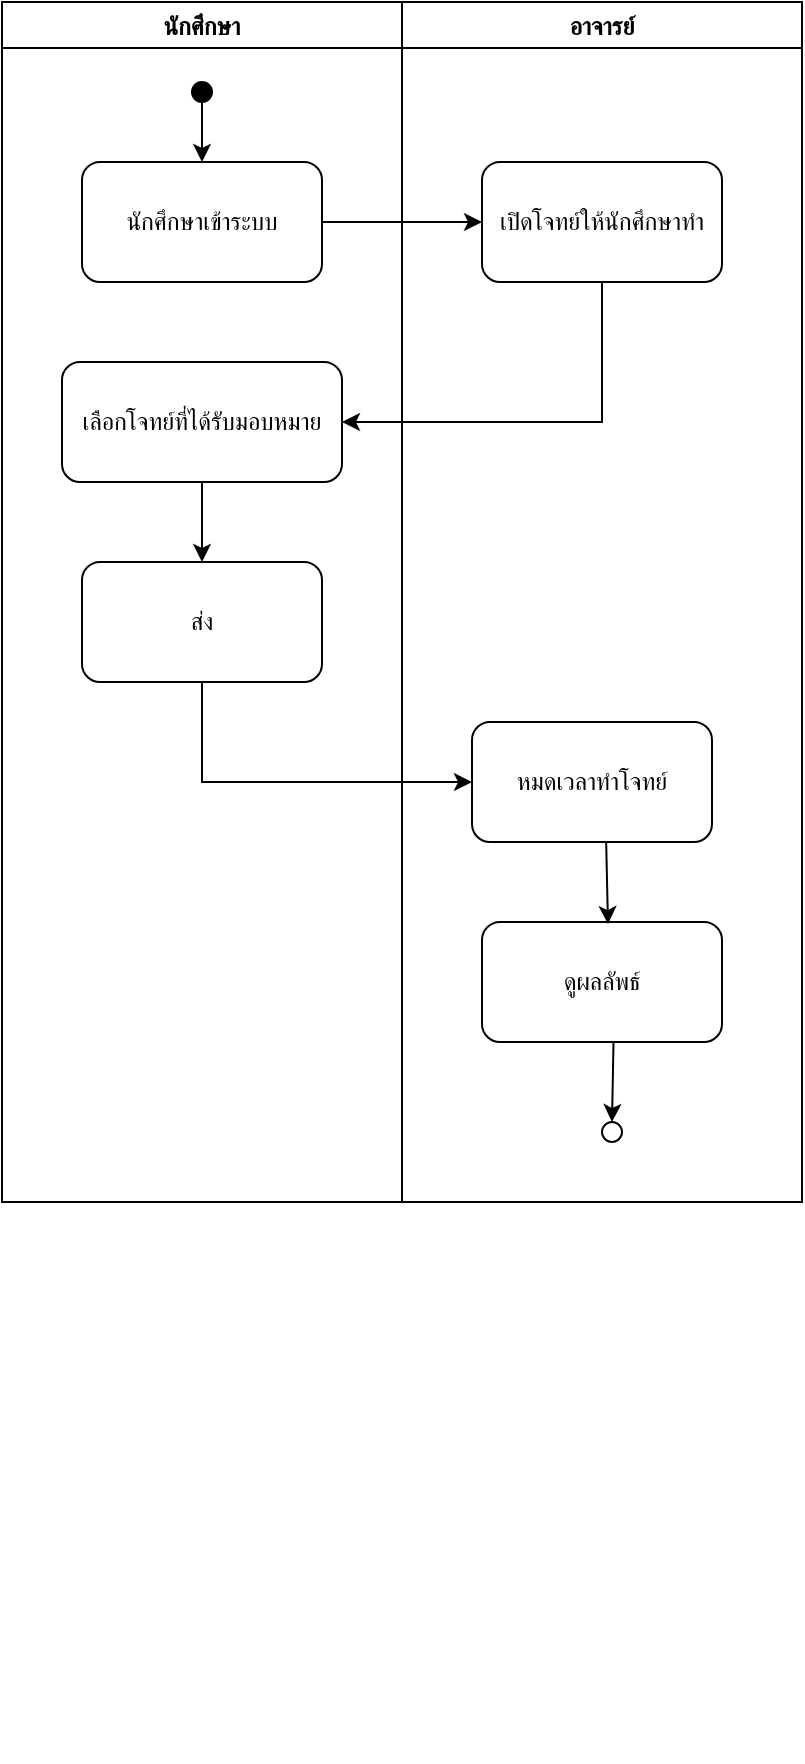 <mxfile version="20.4.0" type="google" pages="7"><diagram id="nLhU2_AsvJ_2OPQrFyO9" name="Activity"><mxGraphModel grid="1" page="1" gridSize="10" guides="1" tooltips="1" connect="1" arrows="1" fold="1" pageScale="1" pageWidth="1169" pageHeight="827" math="0" shadow="0"><root><mxCell id="0"/><mxCell id="1" parent="0"/><mxCell id="AHFFdIvfike2OVpaQpwh-1" value="" style="group" connectable="0" vertex="1" parent="1"><mxGeometry x="-880" y="40" width="400" height="880" as="geometry"/></mxCell><mxCell id="AHFFdIvfike2OVpaQpwh-2" value="นักศึกษา" style="swimlane;verticalAlign=middle;" vertex="1" parent="AHFFdIvfike2OVpaQpwh-1"><mxGeometry width="200" height="600" as="geometry"/></mxCell><mxCell id="AHFFdIvfike2OVpaQpwh-3" value="" style="ellipse;whiteSpace=wrap;html=1;aspect=fixed;fillColor=#000000;" vertex="1" parent="AHFFdIvfike2OVpaQpwh-2"><mxGeometry x="95" y="40" width="10" height="10" as="geometry"/></mxCell><mxCell id="AHFFdIvfike2OVpaQpwh-4" value="นักศึกษาเข้าระบบ" style="rounded=1;whiteSpace=wrap;html=1;fillColor=#FFFFFF;" vertex="1" parent="AHFFdIvfike2OVpaQpwh-2"><mxGeometry x="40" y="80" width="120" height="60" as="geometry"/></mxCell><mxCell id="AHFFdIvfike2OVpaQpwh-5" value="เลือกโจทย์ที่ได้รับมอบหมาย" style="rounded=1;whiteSpace=wrap;html=1;fillColor=#FFFFFF;" vertex="1" parent="AHFFdIvfike2OVpaQpwh-2"><mxGeometry x="30" y="180" width="140" height="60" as="geometry"/></mxCell><mxCell id="AHFFdIvfike2OVpaQpwh-6" value="ส่ง" style="rounded=1;whiteSpace=wrap;html=1;fillColor=#FFFFFF;" vertex="1" parent="AHFFdIvfike2OVpaQpwh-2"><mxGeometry x="40" y="280" width="120" height="60" as="geometry"/></mxCell><mxCell id="hMCGBuZJ91l2a8Zky0rA-1" value="" style="endArrow=none;html=1;rounded=0;entryX=0.5;entryY=1;entryDx=0;entryDy=0;endFill=0;startArrow=classic;startFill=1;" edge="1" parent="AHFFdIvfike2OVpaQpwh-2" source="AHFFdIvfike2OVpaQpwh-4" target="AHFFdIvfike2OVpaQpwh-3"><mxGeometry width="50" height="50" relative="1" as="geometry"><mxPoint x="180" y="310" as="sourcePoint"/><mxPoint x="230" y="260" as="targetPoint"/></mxGeometry></mxCell><mxCell id="hMCGBuZJ91l2a8Zky0rA-8" value="" style="endArrow=none;html=1;rounded=0;entryX=0.5;entryY=1;entryDx=0;entryDy=0;endFill=0;startArrow=classic;startFill=1;exitX=0.5;exitY=0;exitDx=0;exitDy=0;" edge="1" parent="AHFFdIvfike2OVpaQpwh-2" source="AHFFdIvfike2OVpaQpwh-6" target="AHFFdIvfike2OVpaQpwh-5"><mxGeometry width="50" height="50" relative="1" as="geometry"><mxPoint x="320" y="340" as="sourcePoint"/><mxPoint x="320" y="280" as="targetPoint"/></mxGeometry></mxCell><mxCell id="AHFFdIvfike2OVpaQpwh-7" value="อาจารย์" style="swimlane;" vertex="1" parent="AHFFdIvfike2OVpaQpwh-1"><mxGeometry x="200" width="200" height="600" as="geometry"><mxRectangle x="200" width="70" height="23" as="alternateBounds"/></mxGeometry></mxCell><mxCell id="AHFFdIvfike2OVpaQpwh-10" value="เปิดโจทย์ให้นักศึกษาทำ" style="rounded=1;whiteSpace=wrap;html=1;fillColor=#FFFFFF;" vertex="1" parent="AHFFdIvfike2OVpaQpwh-7"><mxGeometry x="40" y="80" width="120" height="60" as="geometry"/></mxCell><mxCell id="AHFFdIvfike2OVpaQpwh-11" value="หมดเวลาทำโจทย์" style="rounded=1;whiteSpace=wrap;html=1;fillColor=#FFFFFF;" vertex="1" parent="AHFFdIvfike2OVpaQpwh-7"><mxGeometry x="35" y="360" width="120" height="60" as="geometry"/></mxCell><mxCell id="AHFFdIvfike2OVpaQpwh-12" value="ดูผลลัพธ์" style="rounded=1;whiteSpace=wrap;html=1;fillColor=#FFFFFF;" vertex="1" parent="AHFFdIvfike2OVpaQpwh-7"><mxGeometry x="40" y="460" width="120" height="60" as="geometry"/></mxCell><mxCell id="hMCGBuZJ91l2a8Zky0rA-10" value="" style="endArrow=none;html=1;rounded=0;entryX=0.559;entryY=1.002;entryDx=0;entryDy=0;endFill=0;startArrow=classic;startFill=1;exitX=0.525;exitY=0.017;exitDx=0;exitDy=0;exitPerimeter=0;entryPerimeter=0;" edge="1" parent="AHFFdIvfike2OVpaQpwh-7" source="AHFFdIvfike2OVpaQpwh-12" target="AHFFdIvfike2OVpaQpwh-11"><mxGeometry width="50" height="50" relative="1" as="geometry"><mxPoint x="-90" y="460" as="sourcePoint"/><mxPoint x="-90" y="390" as="targetPoint"/></mxGeometry></mxCell><mxCell id="c5iVLIvjhRTQU4fd7axi-6" value="" style="ellipse;whiteSpace=wrap;html=1;aspect=fixed;fillColor=none;perimeterSpacing=0;gradientColor=default;" vertex="1" parent="AHFFdIvfike2OVpaQpwh-7"><mxGeometry x="100" y="560" width="10" height="10" as="geometry"/></mxCell><mxCell id="c5iVLIvjhRTQU4fd7axi-7" value="" style="endArrow=none;html=1;rounded=0;entryX=0.548;entryY=0.997;entryDx=0;entryDy=0;endFill=0;startArrow=classic;startFill=1;exitX=0.5;exitY=0;exitDx=0;exitDy=0;entryPerimeter=0;" edge="1" parent="AHFFdIvfike2OVpaQpwh-7" source="c5iVLIvjhRTQU4fd7axi-6" target="AHFFdIvfike2OVpaQpwh-12"><mxGeometry width="50" height="50" relative="1" as="geometry"><mxPoint x="109" y="691.02" as="sourcePoint"/><mxPoint x="110" y="630" as="targetPoint"/></mxGeometry></mxCell><mxCell id="hMCGBuZJ91l2a8Zky0rA-9" value="" style="endArrow=none;html=1;rounded=0;entryX=0.5;entryY=1;entryDx=0;entryDy=0;endFill=0;startArrow=classic;startFill=1;exitX=0;exitY=0.5;exitDx=0;exitDy=0;" edge="1" parent="AHFFdIvfike2OVpaQpwh-1" source="AHFFdIvfike2OVpaQpwh-11" target="AHFFdIvfike2OVpaQpwh-6"><mxGeometry width="50" height="50" relative="1" as="geometry"><mxPoint x="110" y="460" as="sourcePoint"/><mxPoint x="110" y="390" as="targetPoint"/><Array as="points"><mxPoint x="100" y="390"/></Array></mxGeometry></mxCell><mxCell id="c5iVLIvjhRTQU4fd7axi-5" value="" style="endArrow=none;html=1;rounded=0;endFill=0;startArrow=classic;startFill=1;entryX=0.5;entryY=1;entryDx=0;entryDy=0;exitX=1;exitY=0.5;exitDx=0;exitDy=0;" edge="1" parent="AHFFdIvfike2OVpaQpwh-1" source="AHFFdIvfike2OVpaQpwh-5" target="AHFFdIvfike2OVpaQpwh-10"><mxGeometry width="50" height="50" relative="1" as="geometry"><mxPoint x="310" y="330" as="sourcePoint"/><mxPoint x="310" y="270" as="targetPoint"/><Array as="points"><mxPoint x="300" y="210"/></Array></mxGeometry></mxCell><mxCell id="c5iVLIvjhRTQU4fd7axi-9" value="" style="endArrow=none;html=1;rounded=0;entryX=1;entryY=0.5;entryDx=0;entryDy=0;endFill=0;startArrow=classic;startFill=1;exitX=0;exitY=0.5;exitDx=0;exitDy=0;" edge="1" parent="AHFFdIvfike2OVpaQpwh-1" source="AHFFdIvfike2OVpaQpwh-10" target="AHFFdIvfike2OVpaQpwh-4"><mxGeometry width="50" height="50" relative="1" as="geometry"><mxPoint x="110" y="90.0" as="sourcePoint"/><mxPoint x="110" y="60" as="targetPoint"/></mxGeometry></mxCell></root></mxGraphModel></diagram><diagram id="VchYnhyyqLgf_OBDu-qt" name="UseCase"><mxGraphModel grid="1" page="1" gridSize="10" guides="1" tooltips="1" connect="1" arrows="1" fold="1" pageScale="1" pageWidth="1169" pageHeight="827" math="0" shadow="0"><root><mxCell id="0"/><mxCell id="1" parent="0"/><mxCell id="NrxSSVAuFDc9pv9HtO3q-1" value="Student" style="shape=umlActor;verticalLabelPosition=bottom;verticalAlign=top;html=1;fillColor=none;gradientColor=default;" vertex="1" parent="1"><mxGeometry x="170" y="380" width="30" height="60" as="geometry"/></mxCell><mxCell id="NrxSSVAuFDc9pv9HtO3q-2" value="Teacher" style="shape=umlActor;verticalLabelPosition=bottom;verticalAlign=top;html=1;fillColor=none;gradientColor=default;" vertex="1" parent="1"><mxGeometry x="1040" y="380" width="30" height="60" as="geometry"/></mxCell><mxCell id="NrxSSVAuFDc9pv9HtO3q-3" value="Register" style="ellipse;whiteSpace=wrap;html=1;fillColor=none;gradientColor=default;" vertex="1" parent="1"><mxGeometry x="500" y="50" width="140" height="70" as="geometry"/></mxCell><mxCell id="NrxSSVAuFDc9pv9HtO3q-4" value="Login" style="ellipse;whiteSpace=wrap;html=1;fillColor=none;gradientColor=default;" vertex="1" parent="1"><mxGeometry x="500" y="140" width="140" height="70" as="geometry"/></mxCell><mxCell id="NrxSSVAuFDc9pv9HtO3q-5" value="Do Exercise" style="ellipse;whiteSpace=wrap;html=1;fillColor=none;gradientColor=default;" vertex="1" parent="1"><mxGeometry x="500" y="240" width="140" height="70" as="geometry"/></mxCell><mxCell id="NrxSSVAuFDc9pv9HtO3q-6" value="Setting Account" style="ellipse;whiteSpace=wrap;html=1;fillColor=none;gradientColor=default;" vertex="1" parent="1"><mxGeometry x="500" y="330" width="140" height="70" as="geometry"/></mxCell><mxCell id="NrxSSVAuFDc9pv9HtO3q-7" value="Manage Exercise" style="ellipse;whiteSpace=wrap;html=1;fillColor=none;gradientColor=default;" vertex="1" parent="1"><mxGeometry x="500" y="420" width="140" height="70" as="geometry"/></mxCell><mxCell id="SvQ72UMwSRYtUJQEYD5l-2" value="Manage Team" style="ellipse;whiteSpace=wrap;html=1;fillColor=none;gradientColor=default;" vertex="1" parent="1"><mxGeometry x="500" y="514" width="140" height="70" as="geometry"/></mxCell><mxCell id="SvQ72UMwSRYtUJQEYD5l-3" value="Mange Student" style="ellipse;whiteSpace=wrap;html=1;fillColor=none;gradientColor=default;" vertex="1" parent="1"><mxGeometry x="500" y="604" width="140" height="70" as="geometry"/></mxCell><mxCell id="SvQ72UMwSRYtUJQEYD5l-6" value="Check Student score" style="ellipse;whiteSpace=wrap;html=1;fillColor=none;gradientColor=default;" vertex="1" parent="1"><mxGeometry x="500" y="690" width="140" height="70" as="geometry"/></mxCell><mxCell id="SvQ72UMwSRYtUJQEYD5l-7" value="" style="endArrow=classic;html=1;rounded=0;entryX=-0.018;entryY=0.608;entryDx=0;entryDy=0;entryPerimeter=0;endFill=1;" edge="1" parent="1" target="NrxSSVAuFDc9pv9HtO3q-3"><mxGeometry width="50" height="50" relative="1" as="geometry"><mxPoint x="200" y="420" as="sourcePoint"/><mxPoint x="780" y="390" as="targetPoint"/></mxGeometry></mxCell><mxCell id="SvQ72UMwSRYtUJQEYD5l-9" value="" style="endArrow=classic;html=1;rounded=0;endFill=1;entryX=0;entryY=0.5;entryDx=0;entryDy=0;" edge="1" parent="1" target="NrxSSVAuFDc9pv9HtO3q-4"><mxGeometry width="50" height="50" relative="1" as="geometry"><mxPoint x="190" y="420" as="sourcePoint"/><mxPoint x="507.48" y="102.56" as="targetPoint"/></mxGeometry></mxCell><mxCell id="SvQ72UMwSRYtUJQEYD5l-10" value="" style="endArrow=classic;html=1;rounded=0;endFill=1;entryX=0;entryY=0.5;entryDx=0;entryDy=0;exitX=0.629;exitY=0.606;exitDx=0;exitDy=0;exitPerimeter=0;" edge="1" parent="1" source="NrxSSVAuFDc9pv9HtO3q-1" target="NrxSSVAuFDc9pv9HtO3q-5"><mxGeometry width="50" height="50" relative="1" as="geometry"><mxPoint x="210" y="430" as="sourcePoint"/><mxPoint x="517.48" y="112.56" as="targetPoint"/></mxGeometry></mxCell><mxCell id="SvQ72UMwSRYtUJQEYD5l-11" value="" style="endArrow=classic;html=1;rounded=0;entryX=0;entryY=0.5;entryDx=0;entryDy=0;endFill=1;" edge="1" parent="1" source="NrxSSVAuFDc9pv9HtO3q-1" target="NrxSSVAuFDc9pv9HtO3q-6"><mxGeometry width="50" height="50" relative="1" as="geometry"><mxPoint x="220" y="440" as="sourcePoint"/><mxPoint x="527.48" y="122.56" as="targetPoint"/></mxGeometry></mxCell><mxCell id="SvQ72UMwSRYtUJQEYD5l-12" value="" style="endArrow=classic;html=1;rounded=0;endFill=1;entryX=1;entryY=0.5;entryDx=0;entryDy=0;" edge="1" parent="1" source="NrxSSVAuFDc9pv9HtO3q-2" target="NrxSSVAuFDc9pv9HtO3q-3"><mxGeometry width="50" height="50" relative="1" as="geometry"><mxPoint x="230" y="450" as="sourcePoint"/><mxPoint x="780" y="380" as="targetPoint"/></mxGeometry></mxCell><mxCell id="SvQ72UMwSRYtUJQEYD5l-13" value="" style="endArrow=classic;html=1;rounded=0;endFill=1;entryX=1;entryY=0.5;entryDx=0;entryDy=0;" edge="1" parent="1" target="NrxSSVAuFDc9pv9HtO3q-4"><mxGeometry width="50" height="50" relative="1" as="geometry"><mxPoint x="1050" y="410" as="sourcePoint"/><mxPoint x="650.0" y="95" as="targetPoint"/></mxGeometry></mxCell><mxCell id="SvQ72UMwSRYtUJQEYD5l-14" value="" style="endArrow=classic;html=1;rounded=0;endFill=1;entryX=1;entryY=0.5;entryDx=0;entryDy=0;" edge="1" parent="1" target="NrxSSVAuFDc9pv9HtO3q-5"><mxGeometry width="50" height="50" relative="1" as="geometry"><mxPoint x="1050" y="410" as="sourcePoint"/><mxPoint x="650.0" y="185" as="targetPoint"/></mxGeometry></mxCell><mxCell id="SvQ72UMwSRYtUJQEYD5l-15" value="" style="endArrow=classic;html=1;rounded=0;endFill=1;entryX=1;entryY=0.5;entryDx=0;entryDy=0;" edge="1" parent="1" source="NrxSSVAuFDc9pv9HtO3q-2" target="NrxSSVAuFDc9pv9HtO3q-6"><mxGeometry width="50" height="50" relative="1" as="geometry"><mxPoint x="1070" y="430" as="sourcePoint"/><mxPoint x="660.0" y="195" as="targetPoint"/></mxGeometry></mxCell><mxCell id="SvQ72UMwSRYtUJQEYD5l-16" value="" style="endArrow=classic;html=1;rounded=0;endFill=1;entryX=1;entryY=0.5;entryDx=0;entryDy=0;" edge="1" parent="1" source="NrxSSVAuFDc9pv9HtO3q-2" target="NrxSSVAuFDc9pv9HtO3q-7"><mxGeometry width="50" height="50" relative="1" as="geometry"><mxPoint x="1080" y="440" as="sourcePoint"/><mxPoint x="670.0" y="205" as="targetPoint"/></mxGeometry></mxCell><mxCell id="SvQ72UMwSRYtUJQEYD5l-17" value="" style="endArrow=classic;html=1;rounded=0;endFill=1;entryX=1;entryY=0.5;entryDx=0;entryDy=0;" edge="1" parent="1" target="SvQ72UMwSRYtUJQEYD5l-2"><mxGeometry width="50" height="50" relative="1" as="geometry"><mxPoint x="1040" y="410" as="sourcePoint"/><mxPoint x="650.0" y="465" as="targetPoint"/></mxGeometry></mxCell><mxCell id="SvQ72UMwSRYtUJQEYD5l-18" value="" style="endArrow=classic;html=1;rounded=0;endFill=1;entryX=1;entryY=0.5;entryDx=0;entryDy=0;" edge="1" parent="1" source="NrxSSVAuFDc9pv9HtO3q-2" target="SvQ72UMwSRYtUJQEYD5l-3"><mxGeometry width="50" height="50" relative="1" as="geometry"><mxPoint x="1060" y="431.627" as="sourcePoint"/><mxPoint x="660.0" y="475" as="targetPoint"/></mxGeometry></mxCell><mxCell id="SvQ72UMwSRYtUJQEYD5l-19" value="" style="endArrow=classic;html=1;rounded=0;endFill=1;entryX=1;entryY=0.5;entryDx=0;entryDy=0;" edge="1" parent="1" source="NrxSSVAuFDc9pv9HtO3q-2" target="SvQ72UMwSRYtUJQEYD5l-6"><mxGeometry width="50" height="50" relative="1" as="geometry"><mxPoint x="1070" y="441.627" as="sourcePoint"/><mxPoint x="670.0" y="485" as="targetPoint"/></mxGeometry></mxCell></root></mxGraphModel></diagram><diagram id="KJmeRo8XS6WreGLl0O58" name="Flow Diagram"><mxGraphModel grid="1" page="1" gridSize="10" guides="1" tooltips="1" connect="1" arrows="1" fold="1" pageScale="1" pageWidth="1169" pageHeight="827" math="0" shadow="0"><root><mxCell id="0"/><mxCell id="1" parent="0"/><mxCell id="bY7UUS2bZ9zmFqtlnWKo-1" value="" style="endArrow=open;html=1;rounded=0;startArrow=oval;startFill=1;endFill=0;entryX=0.5;entryY=0;entryDx=0;entryDy=0;entryPerimeter=0;" edge="1" parent="1" target="bY7UUS2bZ9zmFqtlnWKo-2"><mxGeometry width="50" height="50" relative="1" as="geometry"><mxPoint x="560" y="40" as="sourcePoint"/><mxPoint x="560" y="80" as="targetPoint"/></mxGeometry></mxCell><mxCell id="bY7UUS2bZ9zmFqtlnWKo-2" value="เข้า Home page" style="rounded=1;whiteSpace=wrap;html=1;" vertex="1" parent="1"><mxGeometry x="500" y="80" width="120" height="60" as="geometry"/></mxCell><mxCell id="bY7UUS2bZ9zmFqtlnWKo-3" value="" style="endArrow=classic;html=1;rounded=0;exitX=0.5;exitY=1;exitDx=0;exitDy=0;" edge="1" parent="1" source="bY7UUS2bZ9zmFqtlnWKo-2"><mxGeometry width="50" height="50" relative="1" as="geometry"><mxPoint x="630" y="190" as="sourcePoint"/><mxPoint x="400" y="200" as="targetPoint"/><Array as="points"><mxPoint x="560" y="170"/><mxPoint x="400" y="170"/></Array></mxGeometry></mxCell><mxCell id="bY7UUS2bZ9zmFqtlnWKo-4" value="" style="endArrow=classic;html=1;rounded=0;" edge="1" parent="1"><mxGeometry width="50" height="50" relative="1" as="geometry"><mxPoint x="560" y="140" as="sourcePoint"/><mxPoint x="720" y="200" as="targetPoint"/><Array as="points"><mxPoint x="560" y="170"/><mxPoint x="720" y="170"/></Array></mxGeometry></mxCell><mxCell id="U7AgcbG973-jM3BXNEO6-1" style="edgeStyle=orthogonalEdgeStyle;rounded=0;orthogonalLoop=1;jettySize=auto;html=1;entryX=0.5;entryY=0;entryDx=0;entryDy=0;" edge="1" parent="1" source="bY7UUS2bZ9zmFqtlnWKo-5" target="bY7UUS2bZ9zmFqtlnWKo-8"><mxGeometry relative="1" as="geometry"><mxPoint x="400" y="350" as="targetPoint"/></mxGeometry></mxCell><mxCell id="bY7UUS2bZ9zmFqtlnWKo-5" value="Login" style="rounded=1;whiteSpace=wrap;html=1;" vertex="1" parent="1"><mxGeometry x="340" y="200" width="120" height="60" as="geometry"/></mxCell><mxCell id="bY7UUS2bZ9zmFqtlnWKo-6" value="Signup" style="rounded=1;whiteSpace=wrap;html=1;" vertex="1" parent="1"><mxGeometry x="660" y="200" width="120" height="60" as="geometry"/></mxCell><mxCell id="U7AgcbG973-jM3BXNEO6-2" style="edgeStyle=orthogonalEdgeStyle;rounded=0;orthogonalLoop=1;jettySize=auto;html=1;entryX=0;entryY=0.5;entryDx=0;entryDy=0;startArrow=classic;startFill=1;exitX=1;exitY=0.75;exitDx=0;exitDy=0;" edge="1" parent="1" source="bY7UUS2bZ9zmFqtlnWKo-8" target="bY7UUS2bZ9zmFqtlnWKo-41"><mxGeometry relative="1" as="geometry"/></mxCell><mxCell id="U7AgcbG973-jM3BXNEO6-5" style="edgeStyle=orthogonalEdgeStyle;rounded=0;orthogonalLoop=1;jettySize=auto;html=1;entryX=0;entryY=0.5;entryDx=0;entryDy=0;startArrow=classic;startFill=1;" edge="1" parent="1" source="bY7UUS2bZ9zmFqtlnWKo-8" target="bY7UUS2bZ9zmFqtlnWKo-45"><mxGeometry relative="1" as="geometry"/></mxCell><mxCell id="U7AgcbG973-jM3BXNEO6-7" style="edgeStyle=orthogonalEdgeStyle;rounded=0;orthogonalLoop=1;jettySize=auto;html=1;entryX=0;entryY=0.5;entryDx=0;entryDy=0;startArrow=classic;startFill=1;" edge="1" parent="1" source="bY7UUS2bZ9zmFqtlnWKo-8" target="U7AgcbG973-jM3BXNEO6-6"><mxGeometry relative="1" as="geometry"><Array as="points"><mxPoint x="480" y="390"/><mxPoint x="480" y="330"/></Array></mxGeometry></mxCell><mxCell id="U7AgcbG973-jM3BXNEO6-11" style="edgeStyle=orthogonalEdgeStyle;rounded=0;orthogonalLoop=1;jettySize=auto;html=1;entryX=0.5;entryY=0;entryDx=0;entryDy=0;startArrow=none;startFill=0;" edge="1" parent="1" source="bY7UUS2bZ9zmFqtlnWKo-8" target="bY7UUS2bZ9zmFqtlnWKo-42"><mxGeometry relative="1" as="geometry"/></mxCell><mxCell id="U7AgcbG973-jM3BXNEO6-16" style="edgeStyle=orthogonalEdgeStyle;rounded=0;orthogonalLoop=1;jettySize=auto;html=1;entryX=1;entryY=0.5;entryDx=0;entryDy=0;startArrow=none;startFill=0;" edge="1" parent="1" source="bY7UUS2bZ9zmFqtlnWKo-8" target="bY7UUS2bZ9zmFqtlnWKo-43"><mxGeometry relative="1" as="geometry"/></mxCell><mxCell id="bY7UUS2bZ9zmFqtlnWKo-8" value="All team" style="rounded=1;whiteSpace=wrap;html=1;" vertex="1" parent="1"><mxGeometry x="340" y="370" width="120" height="60" as="geometry"/></mxCell><mxCell id="bY7UUS2bZ9zmFqtlnWKo-9" value="" style="endArrow=classic;html=1;rounded=0;exitX=0;exitY=0.25;exitDx=0;exitDy=0;entryX=1;entryY=0.25;entryDx=0;entryDy=0;" edge="1" parent="1" source="bY7UUS2bZ9zmFqtlnWKo-6" target="bY7UUS2bZ9zmFqtlnWKo-5"><mxGeometry width="50" height="50" relative="1" as="geometry"><mxPoint x="600" y="210" as="sourcePoint"/><mxPoint x="720" y="320" as="targetPoint"/></mxGeometry></mxCell><mxCell id="bY7UUS2bZ9zmFqtlnWKo-11" value="ลงทะเบียนสำเร็จ" style="text;html=1;strokeColor=none;fillColor=none;align=center;verticalAlign=middle;whiteSpace=wrap;rounded=0;" vertex="1" parent="1"><mxGeometry x="510" y="190" width="100" height="30" as="geometry"/></mxCell><mxCell id="bY7UUS2bZ9zmFqtlnWKo-12" value="Forget Password" style="rounded=1;whiteSpace=wrap;html=1;" vertex="1" parent="1"><mxGeometry x="120" y="200" width="120" height="60" as="geometry"/></mxCell><mxCell id="bY7UUS2bZ9zmFqtlnWKo-13" value="สำเร็จ" style="text;html=1;strokeColor=none;fillColor=none;align=center;verticalAlign=middle;whiteSpace=wrap;rounded=0;" vertex="1" parent="1"><mxGeometry x="400" y="280" width="60" height="30" as="geometry"/></mxCell><mxCell id="bY7UUS2bZ9zmFqtlnWKo-14" value="" style="endArrow=classic;html=1;rounded=0;exitX=0;exitY=0.5;exitDx=0;exitDy=0;entryX=1;entryY=0.5;entryDx=0;entryDy=0;" edge="1" parent="1" source="bY7UUS2bZ9zmFqtlnWKo-5" target="bY7UUS2bZ9zmFqtlnWKo-12"><mxGeometry width="50" height="50" relative="1" as="geometry"><mxPoint x="490" y="330" as="sourcePoint"/><mxPoint x="540" y="280" as="targetPoint"/></mxGeometry></mxCell><mxCell id="bY7UUS2bZ9zmFqtlnWKo-16" value="" style="endArrow=classic;html=1;rounded=0;entryX=0;entryY=0.75;entryDx=0;entryDy=0;exitX=1;exitY=0.75;exitDx=0;exitDy=0;" edge="1" parent="1" source="bY7UUS2bZ9zmFqtlnWKo-5" target="bY7UUS2bZ9zmFqtlnWKo-6"><mxGeometry width="50" height="50" relative="1" as="geometry"><mxPoint x="410" y="320" as="sourcePoint"/><mxPoint x="460" y="270" as="targetPoint"/></mxGeometry></mxCell><mxCell id="bY7UUS2bZ9zmFqtlnWKo-17" value="ยังไม่ได้ลงทะเบียน" style="text;html=1;strokeColor=none;fillColor=none;align=center;verticalAlign=middle;whiteSpace=wrap;rounded=0;" vertex="1" parent="1"><mxGeometry x="510" y="240" width="100" height="30" as="geometry"/></mxCell><mxCell id="bY7UUS2bZ9zmFqtlnWKo-18" value="" style="endArrow=classic;html=1;rounded=0;exitX=1;exitY=0.25;exitDx=0;exitDy=0;entryX=0;entryY=0.25;entryDx=0;entryDy=0;" edge="1" parent="1" source="bY7UUS2bZ9zmFqtlnWKo-12" target="bY7UUS2bZ9zmFqtlnWKo-5"><mxGeometry width="50" height="50" relative="1" as="geometry"><mxPoint x="410" y="310" as="sourcePoint"/><mxPoint x="460" y="260" as="targetPoint"/></mxGeometry></mxCell><mxCell id="bY7UUS2bZ9zmFqtlnWKo-41" value="MyProject" style="rounded=1;whiteSpace=wrap;html=1;fillColor=#FFFFFF;" vertex="1" parent="1"><mxGeometry x="500" y="430" width="120" height="60" as="geometry"/></mxCell><mxCell id="U7AgcbG973-jM3BXNEO6-12" style="edgeStyle=orthogonalEdgeStyle;rounded=0;orthogonalLoop=1;jettySize=auto;html=1;entryX=0.5;entryY=0;entryDx=0;entryDy=0;startArrow=none;startFill=0;" edge="1" parent="1" source="bY7UUS2bZ9zmFqtlnWKo-42" target="bY7UUS2bZ9zmFqtlnWKo-46"><mxGeometry relative="1" as="geometry"/></mxCell><mxCell id="U7AgcbG973-jM3BXNEO6-14" style="edgeStyle=orthogonalEdgeStyle;rounded=0;orthogonalLoop=1;jettySize=auto;html=1;entryX=1;entryY=0.5;entryDx=0;entryDy=0;startArrow=none;startFill=0;" edge="1" parent="1" source="bY7UUS2bZ9zmFqtlnWKo-42" target="bY7UUS2bZ9zmFqtlnWKo-47"><mxGeometry relative="1" as="geometry"/></mxCell><mxCell id="U7AgcbG973-jM3BXNEO6-15" style="edgeStyle=orthogonalEdgeStyle;rounded=0;orthogonalLoop=1;jettySize=auto;html=1;entryX=1.001;entryY=0.603;entryDx=0;entryDy=0;entryPerimeter=0;startArrow=none;startFill=0;" edge="1" parent="1" source="bY7UUS2bZ9zmFqtlnWKo-42" target="bY7UUS2bZ9zmFqtlnWKo-44"><mxGeometry relative="1" as="geometry"><Array as="points"><mxPoint x="300" y="500"/><mxPoint x="300" y="576"/></Array></mxGeometry></mxCell><mxCell id="bY7UUS2bZ9zmFqtlnWKo-42" value="Team" style="rounded=1;whiteSpace=wrap;html=1;fillColor=#FFFFFF;" vertex="1" parent="1"><mxGeometry x="340" y="460" width="120" height="60" as="geometry"/></mxCell><mxCell id="bY7UUS2bZ9zmFqtlnWKo-43" value="Manage AllTeam" style="rounded=1;whiteSpace=wrap;html=1;fillColor=#FFFFFF;" vertex="1" parent="1"><mxGeometry x="140" y="370" width="120" height="60" as="geometry"/></mxCell><mxCell id="bY7UUS2bZ9zmFqtlnWKo-44" value="TeamMember" style="rounded=1;whiteSpace=wrap;html=1;fillColor=#FFFFFF;" vertex="1" parent="1"><mxGeometry x="140" y="540" width="120" height="60" as="geometry"/></mxCell><mxCell id="U7AgcbG973-jM3BXNEO6-8" style="edgeStyle=orthogonalEdgeStyle;rounded=0;orthogonalLoop=1;jettySize=auto;html=1;entryX=1;entryY=0.5;entryDx=0;entryDy=0;startArrow=classic;startFill=1;" edge="1" parent="1" source="bY7UUS2bZ9zmFqtlnWKo-45" target="U7AgcbG973-jM3BXNEO6-6"><mxGeometry relative="1" as="geometry"><Array as="points"><mxPoint x="640" y="390"/><mxPoint x="640" y="330"/></Array></mxGeometry></mxCell><mxCell id="bY7UUS2bZ9zmFqtlnWKo-45" value="Setting" style="rounded=1;whiteSpace=wrap;html=1;fillColor=#FFFFFF;" vertex="1" parent="1"><mxGeometry x="660" y="370" width="120" height="60" as="geometry"/></mxCell><mxCell id="U7AgcbG973-jM3BXNEO6-13" style="edgeStyle=orthogonalEdgeStyle;rounded=0;orthogonalLoop=1;jettySize=auto;html=1;entryX=0.5;entryY=0;entryDx=0;entryDy=0;startArrow=none;startFill=0;" edge="1" parent="1" source="bY7UUS2bZ9zmFqtlnWKo-46" target="bY7UUS2bZ9zmFqtlnWKo-50"><mxGeometry relative="1" as="geometry"/></mxCell><mxCell id="U7AgcbG973-jM3BXNEO6-17" style="edgeStyle=orthogonalEdgeStyle;rounded=0;orthogonalLoop=1;jettySize=auto;html=1;entryX=1;entryY=0.5;entryDx=0;entryDy=0;startArrow=none;startFill=0;" edge="1" parent="1" source="bY7UUS2bZ9zmFqtlnWKo-46" target="bY7UUS2bZ9zmFqtlnWKo-48"><mxGeometry relative="1" as="geometry"/></mxCell><mxCell id="bY7UUS2bZ9zmFqtlnWKo-46" value="Exercise" style="rounded=1;whiteSpace=wrap;html=1;fillColor=#FFFFFF;" vertex="1" parent="1"><mxGeometry x="340" y="560" width="120" height="60" as="geometry"/></mxCell><mxCell id="bY7UUS2bZ9zmFqtlnWKo-47" value="TeamManagement" style="rounded=1;whiteSpace=wrap;html=1;fillColor=#FFFFFF;" vertex="1" parent="1"><mxGeometry x="140" y="460" width="120" height="60" as="geometry"/></mxCell><mxCell id="bY7UUS2bZ9zmFqtlnWKo-48" value="StudentsScore" style="rounded=1;whiteSpace=wrap;html=1;fillColor=#FFFFFF;" vertex="1" parent="1"><mxGeometry x="140" y="640" width="120" height="60" as="geometry"/></mxCell><mxCell id="bY7UUS2bZ9zmFqtlnWKo-50" value="coding" style="rounded=1;whiteSpace=wrap;html=1;fillColor=#FFFFFF;" vertex="1" parent="1"><mxGeometry x="340" y="660" width="120" height="60" as="geometry"/></mxCell><mxCell id="U7AgcbG973-jM3BXNEO6-3" style="edgeStyle=orthogonalEdgeStyle;rounded=0;orthogonalLoop=1;jettySize=auto;html=1;startArrow=classic;startFill=1;exitX=1;exitY=0.5;exitDx=0;exitDy=0;entryX=0;entryY=0.75;entryDx=0;entryDy=0;" edge="1" parent="1" source="bY7UUS2bZ9zmFqtlnWKo-41" target="bY7UUS2bZ9zmFqtlnWKo-45"><mxGeometry relative="1" as="geometry"><mxPoint x="620" y="399.17" as="sourcePoint"/><mxPoint x="620" y="399" as="targetPoint"/></mxGeometry></mxCell><mxCell id="U7AgcbG973-jM3BXNEO6-9" style="edgeStyle=orthogonalEdgeStyle;rounded=0;orthogonalLoop=1;jettySize=auto;html=1;startArrow=classic;startFill=1;entryX=1.015;entryY=0.408;entryDx=0;entryDy=0;entryPerimeter=0;" edge="1" parent="1" source="U7AgcbG973-jM3BXNEO6-6" target="bY7UUS2bZ9zmFqtlnWKo-2"><mxGeometry relative="1" as="geometry"><mxPoint x="840" y="160" as="targetPoint"/><Array as="points"><mxPoint x="840" y="310"/><mxPoint x="840" y="105"/></Array></mxGeometry></mxCell><mxCell id="U7AgcbG973-jM3BXNEO6-10" style="edgeStyle=orthogonalEdgeStyle;rounded=0;orthogonalLoop=1;jettySize=auto;html=1;entryX=0.5;entryY=0;entryDx=0;entryDy=0;startArrow=classic;startFill=1;" edge="1" parent="1" source="U7AgcbG973-jM3BXNEO6-6" target="bY7UUS2bZ9zmFqtlnWKo-41"><mxGeometry relative="1" as="geometry"/></mxCell><mxCell id="U7AgcbG973-jM3BXNEO6-6" value="Logout" style="rounded=1;whiteSpace=wrap;html=1;fillColor=#FFFFFF;" vertex="1" parent="1"><mxGeometry x="500" y="300" width="120" height="60" as="geometry"/></mxCell></root></mxGraphModel></diagram><diagram id="ru5cuOKcGncPyrEBBhC3" name="ERD"><mxGraphModel grid="1" page="1" gridSize="10" guides="1" tooltips="1" connect="1" arrows="1" fold="1" pageScale="1" pageWidth="827" pageHeight="1169" math="0" shadow="0"><root><mxCell id="0"/><mxCell id="1" parent="0"/><mxCell id="Ww7p0eKLiLEQxY_cHb0P-2" value="นักศึกษา" style="whiteSpace=wrap;html=1;align=center;" vertex="1" parent="1"><mxGeometry x="50" y="160" width="100" height="40" as="geometry"/></mxCell><mxCell id="Ww7p0eKLiLEQxY_cHb0P-3" value="โจทย์" style="whiteSpace=wrap;html=1;align=center;" vertex="1" parent="1"><mxGeometry x="50" y="440" width="100" height="40" as="geometry"/></mxCell><mxCell id="Ww7p0eKLiLEQxY_cHb0P-4" value="Team" style="whiteSpace=wrap;html=1;align=center;" vertex="1" parent="1"><mxGeometry x="680" y="160" width="100" height="40" as="geometry"/></mxCell><mxCell id="Ww7p0eKLiLEQxY_cHb0P-5" value="อาจารย์" style="whiteSpace=wrap;html=1;align=center;" vertex="1" parent="1"><mxGeometry x="680" y="440" width="100" height="40" as="geometry"/></mxCell><mxCell id="Ww7p0eKLiLEQxY_cHb0P-6" value="ชื่อ" style="ellipse;whiteSpace=wrap;html=1;align=center;" vertex="1" parent="1"><mxGeometry x="90" y="-90" width="100" height="40" as="geometry"/></mxCell><mxCell id="Ww7p0eKLiLEQxY_cHb0P-7" value="รหัสนักศึกษา" style="ellipse;whiteSpace=wrap;html=1;align=center;" vertex="1" parent="1"><mxGeometry x="10" y="-40" width="100" height="40" as="geometry"/></mxCell><mxCell id="Ww7p0eKLiLEQxY_cHb0P-8" value="นามสกุล" style="ellipse;whiteSpace=wrap;html=1;align=center;" vertex="1" parent="1"><mxGeometry x="180" y="-50" width="100" height="40" as="geometry"/></mxCell><mxCell id="Ww7p0eKLiLEQxY_cHb0P-9" value="Email" style="ellipse;whiteSpace=wrap;html=1;align=center;" vertex="1" parent="1"><mxGeometry x="-70" y="-80" width="100" height="40" as="geometry"/></mxCell><mxCell id="Ww7p0eKLiLEQxY_cHb0P-10" value="Password" style="ellipse;whiteSpace=wrap;html=1;align=center;" vertex="1" parent="1"><mxGeometry x="-160" y="-20" width="100" height="40" as="geometry"/></mxCell><mxCell id="Ww7p0eKLiLEQxY_cHb0P-11" value="ชื่อ" style="ellipse;whiteSpace=wrap;html=1;align=center;" vertex="1" parent="1"><mxGeometry x="535" y="-30" width="100" height="40" as="geometry"/></mxCell><mxCell id="Ww7p0eKLiLEQxY_cHb0P-12" value="ชื่อ" style="ellipse;whiteSpace=wrap;html=1;align=center;" vertex="1" parent="1"><mxGeometry x="480" y="610" width="100" height="40" as="geometry"/></mxCell><mxCell id="Ww7p0eKLiLEQxY_cHb0P-14" value="นามสกุล" style="ellipse;whiteSpace=wrap;html=1;align=center;" vertex="1" parent="1"><mxGeometry x="610" y="610" width="100" height="40" as="geometry"/></mxCell><mxCell id="Ww7p0eKLiLEQxY_cHb0P-15" value="Email" style="ellipse;whiteSpace=wrap;html=1;align=center;" vertex="1" parent="1"><mxGeometry x="740" y="610" width="100" height="40" as="geometry"/></mxCell><mxCell id="Ww7p0eKLiLEQxY_cHb0P-16" value="Password" style="ellipse;whiteSpace=wrap;html=1;align=center;" vertex="1" parent="1"><mxGeometry x="880" y="610" width="100" height="40" as="geometry"/></mxCell><mxCell id="Ww7p0eKLiLEQxY_cHb0P-17" value="ชื่อเล่น" style="ellipse;whiteSpace=wrap;html=1;align=center;" vertex="1" parent="1"><mxGeometry x="240" y="20" width="100" height="40" as="geometry"/></mxCell><mxCell id="Ww7p0eKLiLEQxY_cHb0P-18" value="รหัส" style="ellipse;whiteSpace=wrap;html=1;align=center;" vertex="1" parent="1"><mxGeometry x="675" y="-30" width="100" height="40" as="geometry"/></mxCell><mxCell id="Ww7p0eKLiLEQxY_cHb0P-19" value="รายละเอียด" style="ellipse;whiteSpace=wrap;html=1;align=center;" vertex="1" parent="1"><mxGeometry x="825" y="-30" width="100" height="40" as="geometry"/></mxCell><mxCell id="Ww7p0eKLiLEQxY_cHb0P-20" value="Title" style="ellipse;whiteSpace=wrap;html=1;align=center;" vertex="1" parent="1"><mxGeometry x="130" y="610" width="100" height="40" as="geometry"/></mxCell><mxCell id="Ww7p0eKLiLEQxY_cHb0P-21" value="Code&lt;span style=&quot;color: rgba(0, 0, 0, 0); font-family: monospace; font-size: 0px; text-align: start;&quot;&gt;%3CmxGraphModel%3E%3Croot%3E%3CmxCell%20id%3D%220%22%2F%3E%3CmxCell%20id%3D%221%22%20parent%3D%220%22%2F%3E%3CmxCell%20id%3D%222%22%20value%3D%22%E0%B8%8A%E0%B8%B7%E0%B9%88%E0%B8%AD%22%20style%3D%22ellipse%3BwhiteSpace%3Dwrap%3Bhtml%3D1%3Balign%3Dcenter%3B%22%20vertex%3D%221%22%20parent%3D%221%22%3E%3CmxGeometry%20x%3D%2250%22%20y%3D%22565%22%20width%3D%22100%22%20height%3D%2240%22%20as%3D%22geometry%22%2F%3E%3C%2FmxCell%3E%3C%2Froot%3E%3C%2FmxGraphModel%3E&lt;/span&gt;" style="ellipse;whiteSpace=wrap;html=1;align=center;" vertex="1" parent="1"><mxGeometry x="-10" y="610" width="100" height="40" as="geometry"/></mxCell><mxCell id="Ww7p0eKLiLEQxY_cHb0P-22" value="Instruction" style="ellipse;whiteSpace=wrap;html=1;align=center;" vertex="1" parent="1"><mxGeometry x="260" y="610" width="100" height="40" as="geometry"/></mxCell><mxCell id="Ww7p0eKLiLEQxY_cHb0P-23" value="Creator's name" style="ellipse;whiteSpace=wrap;html=1;align=center;" vertex="1" parent="1"><mxGeometry x="-150" y="610" width="100" height="40" as="geometry"/></mxCell><mxCell id="Ww7p0eKLiLEQxY_cHb0P-25" value="เข้าร่วม" style="shape=rhombus;perimeter=rhombusPerimeter;whiteSpace=wrap;html=1;align=center;" vertex="1" parent="1"><mxGeometry x="360" y="150" width="120" height="60" as="geometry"/></mxCell><mxCell id="Ww7p0eKLiLEQxY_cHb0P-26" value="สร้าง" style="shape=rhombus;perimeter=rhombusPerimeter;whiteSpace=wrap;html=1;align=center;" vertex="1" parent="1"><mxGeometry x="670" y="290" width="120" height="60" as="geometry"/></mxCell><mxCell id="Ww7p0eKLiLEQxY_cHb0P-27" value="สร้าง" style="shape=rhombus;perimeter=rhombusPerimeter;whiteSpace=wrap;html=1;align=center;" vertex="1" parent="1"><mxGeometry x="360" y="430" width="120" height="60" as="geometry"/></mxCell><mxCell id="FVWw5SUirSTqpnOBH5w0-2" value="ทำ" style="shape=rhombus;perimeter=rhombusPerimeter;whiteSpace=wrap;html=1;align=center;" vertex="1" parent="1"><mxGeometry x="40" y="290" width="120" height="60" as="geometry"/></mxCell><mxCell id="zXZe9IJgL4Bma0YBhTAC-1" value="" style="endArrow=none;html=1;rounded=0;entryX=0.5;entryY=1;entryDx=0;entryDy=0;exitX=0.5;exitY=0;exitDx=0;exitDy=0;" edge="1" parent="1" source="Ww7p0eKLiLEQxY_cHb0P-2" target="Ww7p0eKLiLEQxY_cHb0P-17"><mxGeometry width="50" height="50" relative="1" as="geometry"><mxPoint x="340" y="80" as="sourcePoint"/><mxPoint x="390" y="30" as="targetPoint"/></mxGeometry></mxCell><mxCell id="zXZe9IJgL4Bma0YBhTAC-2" value="" style="endArrow=none;html=1;rounded=0;entryX=0.5;entryY=1;entryDx=0;entryDy=0;exitX=0.5;exitY=0;exitDx=0;exitDy=0;" edge="1" parent="1" source="Ww7p0eKLiLEQxY_cHb0P-2" target="Ww7p0eKLiLEQxY_cHb0P-8"><mxGeometry width="50" height="50" relative="1" as="geometry"><mxPoint x="340" y="80" as="sourcePoint"/><mxPoint x="390" y="30" as="targetPoint"/></mxGeometry></mxCell><mxCell id="zXZe9IJgL4Bma0YBhTAC-3" value="" style="endArrow=none;html=1;rounded=0;entryX=0.5;entryY=1;entryDx=0;entryDy=0;exitX=0.5;exitY=0;exitDx=0;exitDy=0;" edge="1" parent="1" source="Ww7p0eKLiLEQxY_cHb0P-2" target="Ww7p0eKLiLEQxY_cHb0P-6"><mxGeometry width="50" height="50" relative="1" as="geometry"><mxPoint x="110" y="170.0" as="sourcePoint"/><mxPoint x="240" y="2.274e-13" as="targetPoint"/></mxGeometry></mxCell><mxCell id="zXZe9IJgL4Bma0YBhTAC-4" value="" style="endArrow=none;html=1;rounded=0;entryX=0.5;entryY=1;entryDx=0;entryDy=0;exitX=0.5;exitY=0;exitDx=0;exitDy=0;" edge="1" parent="1" source="Ww7p0eKLiLEQxY_cHb0P-2" target="Ww7p0eKLiLEQxY_cHb0P-7"><mxGeometry width="50" height="50" relative="1" as="geometry"><mxPoint x="110" y="170.0" as="sourcePoint"/><mxPoint x="150" y="-40.0" as="targetPoint"/></mxGeometry></mxCell><mxCell id="zXZe9IJgL4Bma0YBhTAC-5" value="" style="endArrow=none;html=1;rounded=0;entryX=0.454;entryY=1.041;entryDx=0;entryDy=0;exitX=0.5;exitY=0;exitDx=0;exitDy=0;entryPerimeter=0;" edge="1" parent="1" source="Ww7p0eKLiLEQxY_cHb0P-2" target="Ww7p0eKLiLEQxY_cHb0P-9"><mxGeometry width="50" height="50" relative="1" as="geometry"><mxPoint x="110" y="170.0" as="sourcePoint"/><mxPoint x="70" y="10.0" as="targetPoint"/></mxGeometry></mxCell><mxCell id="zXZe9IJgL4Bma0YBhTAC-6" value="" style="endArrow=none;html=1;rounded=0;entryX=0.5;entryY=1;entryDx=0;entryDy=0;exitX=0.5;exitY=0;exitDx=0;exitDy=0;" edge="1" parent="1" source="Ww7p0eKLiLEQxY_cHb0P-2" target="Ww7p0eKLiLEQxY_cHb0P-10"><mxGeometry width="50" height="50" relative="1" as="geometry"><mxPoint x="120" y="180.0" as="sourcePoint"/><mxPoint x="80" y="20.0" as="targetPoint"/></mxGeometry></mxCell><mxCell id="zXZe9IJgL4Bma0YBhTAC-7" value="" style="endArrow=none;html=1;rounded=0;entryX=0;entryY=0.5;entryDx=0;entryDy=0;exitX=1;exitY=0.5;exitDx=0;exitDy=0;" edge="1" parent="1" source="Ww7p0eKLiLEQxY_cHb0P-2" target="Ww7p0eKLiLEQxY_cHb0P-25"><mxGeometry width="50" height="50" relative="1" as="geometry"><mxPoint x="110" y="170.0" as="sourcePoint"/><mxPoint x="300" y="70.0" as="targetPoint"/></mxGeometry></mxCell><mxCell id="zXZe9IJgL4Bma0YBhTAC-8" value="" style="endArrow=none;html=1;rounded=0;entryX=0;entryY=0.5;entryDx=0;entryDy=0;exitX=1;exitY=0.5;exitDx=0;exitDy=0;" edge="1" parent="1" source="Ww7p0eKLiLEQxY_cHb0P-25" target="Ww7p0eKLiLEQxY_cHb0P-4"><mxGeometry width="50" height="50" relative="1" as="geometry"><mxPoint x="120" y="180.0" as="sourcePoint"/><mxPoint x="310" y="80.0" as="targetPoint"/></mxGeometry></mxCell><mxCell id="zXZe9IJgL4Bma0YBhTAC-9" value="" style="endArrow=none;html=1;rounded=0;entryX=0.5;entryY=1;entryDx=0;entryDy=0;exitX=0.5;exitY=0;exitDx=0;exitDy=0;" edge="1" parent="1" source="Ww7p0eKLiLEQxY_cHb0P-4" target="Ww7p0eKLiLEQxY_cHb0P-11"><mxGeometry width="50" height="50" relative="1" as="geometry"><mxPoint x="490" y="190.0" as="sourcePoint"/><mxPoint x="690" y="190.0" as="targetPoint"/></mxGeometry></mxCell><mxCell id="zXZe9IJgL4Bma0YBhTAC-10" value="" style="endArrow=none;html=1;rounded=0;entryX=0.5;entryY=1;entryDx=0;entryDy=0;" edge="1" parent="1" source="Ww7p0eKLiLEQxY_cHb0P-4" target="Ww7p0eKLiLEQxY_cHb0P-18"><mxGeometry width="50" height="50" relative="1" as="geometry"><mxPoint x="500" y="200.0" as="sourcePoint"/><mxPoint x="700" y="200.0" as="targetPoint"/></mxGeometry></mxCell><mxCell id="zXZe9IJgL4Bma0YBhTAC-11" value="" style="endArrow=none;html=1;rounded=0;entryX=0.5;entryY=1;entryDx=0;entryDy=0;exitX=0.5;exitY=0;exitDx=0;exitDy=0;" edge="1" parent="1" source="Ww7p0eKLiLEQxY_cHb0P-4" target="Ww7p0eKLiLEQxY_cHb0P-19"><mxGeometry width="50" height="50" relative="1" as="geometry"><mxPoint x="510" y="210.0" as="sourcePoint"/><mxPoint x="710" y="210.0" as="targetPoint"/></mxGeometry></mxCell><mxCell id="zXZe9IJgL4Bma0YBhTAC-12" value="" style="endArrow=none;html=1;rounded=0;entryX=0.5;entryY=1;entryDx=0;entryDy=0;exitX=0.5;exitY=0;exitDx=0;exitDy=0;" edge="1" parent="1" source="Ww7p0eKLiLEQxY_cHb0P-3" target="FVWw5SUirSTqpnOBH5w0-2"><mxGeometry width="50" height="50" relative="1" as="geometry"><mxPoint x="290" y="320" as="sourcePoint"/><mxPoint x="340" y="270" as="targetPoint"/></mxGeometry></mxCell><mxCell id="zXZe9IJgL4Bma0YBhTAC-13" value="" style="endArrow=none;html=1;rounded=0;entryX=0.5;entryY=1;entryDx=0;entryDy=0;exitX=0.5;exitY=0;exitDx=0;exitDy=0;" edge="1" parent="1" source="FVWw5SUirSTqpnOBH5w0-2" target="Ww7p0eKLiLEQxY_cHb0P-2"><mxGeometry width="50" height="50" relative="1" as="geometry"><mxPoint x="520" y="220.0" as="sourcePoint"/><mxPoint x="720" y="220.0" as="targetPoint"/></mxGeometry></mxCell><mxCell id="zXZe9IJgL4Bma0YBhTAC-14" value="" style="endArrow=none;html=1;rounded=0;exitX=0.5;exitY=0;exitDx=0;exitDy=0;" edge="1" parent="1" source="Ww7p0eKLiLEQxY_cHb0P-26" target="Ww7p0eKLiLEQxY_cHb0P-4"><mxGeometry width="50" height="50" relative="1" as="geometry"><mxPoint x="530" y="230.0" as="sourcePoint"/><mxPoint x="730" y="230.0" as="targetPoint"/></mxGeometry></mxCell><mxCell id="zXZe9IJgL4Bma0YBhTAC-15" value="" style="endArrow=none;html=1;rounded=0;entryX=0.5;entryY=0;entryDx=0;entryDy=0;" edge="1" parent="1" source="Ww7p0eKLiLEQxY_cHb0P-26" target="Ww7p0eKLiLEQxY_cHb0P-5"><mxGeometry width="50" height="50" relative="1" as="geometry"><mxPoint x="540" y="240.0" as="sourcePoint"/><mxPoint x="740" y="240.0" as="targetPoint"/></mxGeometry></mxCell><mxCell id="zXZe9IJgL4Bma0YBhTAC-18" value="" style="endArrow=none;html=1;rounded=0;entryX=0;entryY=0.5;entryDx=0;entryDy=0;exitX=1;exitY=0.5;exitDx=0;exitDy=0;" edge="1" parent="1" source="Ww7p0eKLiLEQxY_cHb0P-27" target="Ww7p0eKLiLEQxY_cHb0P-5"><mxGeometry width="50" height="50" relative="1" as="geometry"><mxPoint x="480" y="430" as="sourcePoint"/><mxPoint x="770" y="270.0" as="targetPoint"/></mxGeometry></mxCell><mxCell id="zXZe9IJgL4Bma0YBhTAC-20" value="" style="endArrow=none;html=1;rounded=0;exitX=0;exitY=0.5;exitDx=0;exitDy=0;entryX=1;entryY=0.5;entryDx=0;entryDy=0;" edge="1" parent="1" source="Ww7p0eKLiLEQxY_cHb0P-27" target="Ww7p0eKLiLEQxY_cHb0P-3"><mxGeometry width="50" height="50" relative="1" as="geometry"><mxPoint x="590" y="290.0" as="sourcePoint"/><mxPoint x="790" y="290.0" as="targetPoint"/></mxGeometry></mxCell><mxCell id="zXZe9IJgL4Bma0YBhTAC-22" value="" style="endArrow=none;html=1;rounded=0;entryX=0.5;entryY=0;entryDx=0;entryDy=0;exitX=0.5;exitY=1;exitDx=0;exitDy=0;" edge="1" parent="1" source="Ww7p0eKLiLEQxY_cHb0P-5" target="Ww7p0eKLiLEQxY_cHb0P-15"><mxGeometry width="50" height="50" relative="1" as="geometry"><mxPoint x="610" y="310.0" as="sourcePoint"/><mxPoint x="810" y="310.0" as="targetPoint"/></mxGeometry></mxCell><mxCell id="zXZe9IJgL4Bma0YBhTAC-23" value="" style="endArrow=none;html=1;rounded=0;entryX=0.5;entryY=1;entryDx=0;entryDy=0;exitX=0.5;exitY=0;exitDx=0;exitDy=0;" edge="1" parent="1" source="Ww7p0eKLiLEQxY_cHb0P-14" target="Ww7p0eKLiLEQxY_cHb0P-5"><mxGeometry width="50" height="50" relative="1" as="geometry"><mxPoint x="620" y="320.0" as="sourcePoint"/><mxPoint x="820" y="320.0" as="targetPoint"/></mxGeometry></mxCell><mxCell id="zXZe9IJgL4Bma0YBhTAC-24" value="" style="endArrow=none;html=1;rounded=0;entryX=0.5;entryY=0;entryDx=0;entryDy=0;exitX=0.5;exitY=1;exitDx=0;exitDy=0;" edge="1" parent="1" source="Ww7p0eKLiLEQxY_cHb0P-5" target="Ww7p0eKLiLEQxY_cHb0P-16"><mxGeometry width="50" height="50" relative="1" as="geometry"><mxPoint x="630" y="330.0" as="sourcePoint"/><mxPoint x="830" y="330.0" as="targetPoint"/></mxGeometry></mxCell><mxCell id="zXZe9IJgL4Bma0YBhTAC-25" value="" style="endArrow=none;html=1;rounded=0;entryX=0.5;entryY=1;entryDx=0;entryDy=0;exitX=0.5;exitY=0;exitDx=0;exitDy=0;" edge="1" parent="1" source="Ww7p0eKLiLEQxY_cHb0P-12" target="Ww7p0eKLiLEQxY_cHb0P-5"><mxGeometry width="50" height="50" relative="1" as="geometry"><mxPoint x="640" y="340.0" as="sourcePoint"/><mxPoint x="840" y="340.0" as="targetPoint"/></mxGeometry></mxCell><mxCell id="zXZe9IJgL4Bma0YBhTAC-26" value="" style="endArrow=none;html=1;rounded=0;entryX=0.5;entryY=1;entryDx=0;entryDy=0;exitX=0.5;exitY=0;exitDx=0;exitDy=0;" edge="1" parent="1" source="Ww7p0eKLiLEQxY_cHb0P-22" target="Ww7p0eKLiLEQxY_cHb0P-3"><mxGeometry width="50" height="50" relative="1" as="geometry"><mxPoint x="330" y="560" as="sourcePoint"/><mxPoint x="380" y="510" as="targetPoint"/></mxGeometry></mxCell><mxCell id="zXZe9IJgL4Bma0YBhTAC-27" value="" style="endArrow=none;html=1;rounded=0;entryX=0.5;entryY=1;entryDx=0;entryDy=0;" edge="1" parent="1" source="Ww7p0eKLiLEQxY_cHb0P-20" target="Ww7p0eKLiLEQxY_cHb0P-3"><mxGeometry width="50" height="50" relative="1" as="geometry"><mxPoint x="320" y="620" as="sourcePoint"/><mxPoint x="110" y="490" as="targetPoint"/></mxGeometry></mxCell><mxCell id="zXZe9IJgL4Bma0YBhTAC-28" value="" style="endArrow=none;html=1;rounded=0;entryX=0.5;entryY=1;entryDx=0;entryDy=0;" edge="1" parent="1" source="Ww7p0eKLiLEQxY_cHb0P-21" target="Ww7p0eKLiLEQxY_cHb0P-3"><mxGeometry width="50" height="50" relative="1" as="geometry"><mxPoint x="330" y="630" as="sourcePoint"/><mxPoint x="120" y="500" as="targetPoint"/></mxGeometry></mxCell><mxCell id="zXZe9IJgL4Bma0YBhTAC-29" value="" style="endArrow=none;html=1;rounded=0;exitX=0.5;exitY=0;exitDx=0;exitDy=0;entryX=0.5;entryY=1;entryDx=0;entryDy=0;" edge="1" parent="1" source="Ww7p0eKLiLEQxY_cHb0P-23" target="Ww7p0eKLiLEQxY_cHb0P-3"><mxGeometry width="50" height="50" relative="1" as="geometry"><mxPoint x="340" y="640" as="sourcePoint"/><mxPoint x="130" y="510" as="targetPoint"/></mxGeometry></mxCell><mxCell id="zXZe9IJgL4Bma0YBhTAC-30" value="" style="endArrow=none;html=1;rounded=0;entryX=0;entryY=0.5;entryDx=0;entryDy=0;exitX=1;exitY=0.5;exitDx=0;exitDy=0;" edge="1" parent="1" source="zXZe9IJgL4Bma0YBhTAC-31" target="FVWw5SUirSTqpnOBH5w0-2"><mxGeometry width="50" height="50" relative="1" as="geometry"><mxPoint x="-20" y="320" as="sourcePoint"/><mxPoint x="330" y="290" as="targetPoint"/></mxGeometry></mxCell><mxCell id="zXZe9IJgL4Bma0YBhTAC-31" value="Iterations_Code" style="ellipse;whiteSpace=wrap;html=1;align=center;" vertex="1" parent="1"><mxGeometry x="-130" y="300" width="100" height="40" as="geometry"/></mxCell></root></mxGraphModel></diagram><diagram id="rkWP0D6knoH9prSWoJiF" name="Relational"><mxGraphModel grid="1" page="1" gridSize="10" guides="1" tooltips="1" connect="1" arrows="1" fold="1" pageScale="1" pageWidth="1169" pageHeight="827" math="0" shadow="0"><root><mxCell id="0"/><mxCell id="1" parent="0"/></root></mxGraphModel></diagram><diagram id="_h8fz_xe8HbgtvXJT8uv" name="Sequence"><mxGraphModel grid="1" page="1" gridSize="10" guides="1" tooltips="1" connect="1" arrows="1" fold="1" pageScale="1" pageWidth="827" pageHeight="1169" math="0" shadow="0"><root><mxCell id="0"/><mxCell id="1" parent="0"/><mxCell id="_9Vx5SXqGJWQt9ClNSre-4" value="alt" style="shape=umlFrame;whiteSpace=wrap;html=1;width=120;height=30;boundedLbl=1;verticalAlign=middle;align=left;spacingLeft=5;" vertex="1" parent="1"><mxGeometry x="-1878.75" y="522.5" width="491.12" height="185" as="geometry"/></mxCell><mxCell id="-nLKjF8Mxpyp9IiaMAHl-2" value="Loop" style="shape=umlFrame;whiteSpace=wrap;html=1;width=120;height=30;boundedLbl=1;verticalAlign=middle;align=left;spacingLeft=5;" vertex="1" parent="1"><mxGeometry x="-1740" y="-710" width="880" height="500" as="geometry"/></mxCell><mxCell id="-nLKjF8Mxpyp9IiaMAHl-3" value="Loop" style="shape=umlFrame;whiteSpace=wrap;html=1;width=120;height=30;boundedLbl=1;verticalAlign=middle;align=left;spacingLeft=5;" vertex="1" parent="1"><mxGeometry x="-1940" y="1253.31" width="1131.25" height="651.37" as="geometry"/></mxCell><mxCell id="BYsqkWGedId38w76z4C9-1" value="&amp;nbsp;" style="shape=umlFrame;whiteSpace=wrap;html=1;width=120;height=30;boundedLbl=1;verticalAlign=middle;align=left;spacingLeft=5;" vertex="1" parent="1"><mxGeometry x="-1950" y="68.63" width="1460" height="651.37" as="geometry"/></mxCell><mxCell id="RehP8BooAYDNpAxkPqTq-38" value="alt" style="shape=umlFrame;whiteSpace=wrap;html=1;width=120;height=30;boundedLbl=1;verticalAlign=middle;align=left;spacingLeft=5;" vertex="1" parent="1"><mxGeometry x="362.0" y="3690" width="491.12" height="185" as="geometry"/></mxCell><mxCell id="RehP8BooAYDNpAxkPqTq-31" value="alt" style="shape=umlFrame;whiteSpace=wrap;html=1;width=120;height=30;boundedLbl=1;verticalAlign=middle;align=left;spacingLeft=5;" vertex="1" parent="1"><mxGeometry x="362.0" y="3690" width="491.12" height="185" as="geometry"/></mxCell><mxCell id="RehP8BooAYDNpAxkPqTq-36" value="alt" style="shape=umlFrame;whiteSpace=wrap;html=1;width=120;height=30;boundedLbl=1;verticalAlign=middle;align=left;spacingLeft=5;" vertex="1" parent="1"><mxGeometry x="362.0" y="3690" width="491.12" height="185" as="geometry"/></mxCell><mxCell id="RehP8BooAYDNpAxkPqTq-29" value="alt" style="shape=umlFrame;whiteSpace=wrap;html=1;width=120;height=30;boundedLbl=1;verticalAlign=middle;align=left;spacingLeft=5;" vertex="1" parent="1"><mxGeometry x="362.0" y="3690" width="491.12" height="185" as="geometry"/></mxCell><mxCell id="RehP8BooAYDNpAxkPqTq-20" value="alt" style="shape=umlFrame;whiteSpace=wrap;html=1;width=120;height=30;boundedLbl=1;verticalAlign=middle;align=left;spacingLeft=5;" vertex="1" parent="1"><mxGeometry x="362.0" y="3690" width="491.12" height="185" as="geometry"/></mxCell><mxCell id="qCWdku3G9g3JK9RDacsd-12" value="alt ข้อมูลกรอกไม่ครบ" style="shape=umlFrame;whiteSpace=wrap;html=1;width=120;height=30;boundedLbl=1;verticalAlign=middle;align=left;spacingLeft=5;" vertex="1" parent="1"><mxGeometry x="-1768.42" y="2832" width="320" height="60" as="geometry"/></mxCell><mxCell id="qCWdku3G9g3JK9RDacsd-8" value="alt ข้อมูลกรอกไม่ครบ" style="shape=umlFrame;whiteSpace=wrap;html=1;width=120;height=30;boundedLbl=1;verticalAlign=middle;align=left;spacingLeft=5;" vertex="1" parent="1"><mxGeometry x="-1778.99" y="2119" width="320" height="60" as="geometry"/></mxCell><mxCell id="-eMHjkrsKVdSX7nVeAWr-49" value="" style="endArrow=none;dashed=1;html=1;rounded=0;entryX=0.5;entryY=1;entryDx=0;entryDy=0;" edge="1" parent="1"><mxGeometry width="50" height="50" relative="1" as="geometry"><mxPoint x="741.41" y="1801.5" as="sourcePoint"/><mxPoint x="741.41" y="1461.5" as="targetPoint"/></mxGeometry></mxCell><mxCell id="-eMHjkrsKVdSX7nVeAWr-26" value="" style="endArrow=none;dashed=1;html=1;rounded=0;entryX=0.5;entryY=1;entryDx=0;entryDy=0;" edge="1" parent="1"><mxGeometry width="50" height="50" relative="1" as="geometry"><mxPoint x="620" y="880" as="sourcePoint"/><mxPoint x="620.16" y="547.5" as="targetPoint"/></mxGeometry></mxCell><mxCell id="qCWdku3G9g3JK9RDacsd-4" value="alt ข้อมูลกรอกไม่ครบ" style="shape=umlFrame;whiteSpace=wrap;html=1;width=120;height=30;boundedLbl=1;verticalAlign=middle;align=left;spacingLeft=5;" vertex="1" parent="1"><mxGeometry x="-1796.42" y="1303" width="320" height="60" as="geometry"/></mxCell><mxCell id="U_JlQAkUxOTx0EMUYh7C-6" value="" style="endArrow=none;dashed=1;html=1;rounded=0;entryX=0.5;entryY=1;entryDx=0;entryDy=0;" edge="1" parent="1" target="U_JlQAkUxOTx0EMUYh7C-3"><mxGeometry width="50" height="50" relative="1" as="geometry"><mxPoint x="-1156.29" y="854" as="sourcePoint"/><mxPoint x="-1666.29" y="-15.37" as="targetPoint"/></mxGeometry></mxCell><mxCell id="U_JlQAkUxOTx0EMUYh7C-1" value="User" style="shape=umlActor;verticalLabelPosition=bottom;verticalAlign=top;html=1;outlineConnect=0;" vertex="1" parent="1"><mxGeometry x="-2016.29" y="-85.37" width="30" height="60" as="geometry"/></mxCell><mxCell id="U_JlQAkUxOTx0EMUYh7C-2" value="Register Page" style="rounded=0;whiteSpace=wrap;html=1;" vertex="1" parent="1"><mxGeometry x="-1736.29" y="-85.37" width="120" height="60" as="geometry"/></mxCell><mxCell id="U_JlQAkUxOTx0EMUYh7C-3" value="Register Handler" style="rounded=0;whiteSpace=wrap;html=1;" vertex="1" parent="1"><mxGeometry x="-1217.63" y="-85.37" width="120" height="60" as="geometry"/></mxCell><mxCell id="U_JlQAkUxOTx0EMUYh7C-4" value="" style="endArrow=none;dashed=1;html=1;rounded=0;" edge="1" parent="1" target="U_JlQAkUxOTx0EMUYh7C-1"><mxGeometry width="50" height="50" relative="1" as="geometry"><mxPoint x="-2001.29" y="314.63" as="sourcePoint"/><mxPoint x="-1646.29" y="94.63" as="targetPoint"/></mxGeometry></mxCell><mxCell id="U_JlQAkUxOTx0EMUYh7C-5" value="" style="endArrow=none;dashed=1;html=1;rounded=0;entryX=0.5;entryY=1;entryDx=0;entryDy=0;startArrow=none;" edge="1" parent="1" source="U_JlQAkUxOTx0EMUYh7C-9" target="U_JlQAkUxOTx0EMUYh7C-2"><mxGeometry width="50" height="50" relative="1" as="geometry"><mxPoint x="-1676.29" y="314.63" as="sourcePoint"/><mxPoint x="-1646.29" y="94.63" as="targetPoint"/></mxGeometry></mxCell><mxCell id="U_JlQAkUxOTx0EMUYh7C-7" value="" style="endArrow=classic;html=1;rounded=0;" edge="1" parent="1"><mxGeometry width="50" height="50" relative="1" as="geometry"><mxPoint x="-1996.29" y="34.63" as="sourcePoint"/><mxPoint x="-1686.29" y="34.63" as="targetPoint"/></mxGeometry></mxCell><mxCell id="U_JlQAkUxOTx0EMUYh7C-8" value="1. เข้าสู่หน้า register" style="text;html=1;strokeColor=none;fillColor=none;align=center;verticalAlign=middle;whiteSpace=wrap;rounded=0;" vertex="1" parent="1"><mxGeometry x="-1916.29" y="4.63" width="120" height="30" as="geometry"/></mxCell><mxCell id="U_JlQAkUxOTx0EMUYh7C-9" value="" style="rounded=0;whiteSpace=wrap;html=1;rotation=90;" vertex="1" parent="1"><mxGeometry x="-2067" y="415.34" width="781.41" height="10" as="geometry"/></mxCell><mxCell id="U_JlQAkUxOTx0EMUYh7C-10" value="" style="endArrow=none;dashed=1;html=1;rounded=0;entryX=1;entryY=0.5;entryDx=0;entryDy=0;" edge="1" parent="1" target="U_JlQAkUxOTx0EMUYh7C-9"><mxGeometry width="50" height="50" relative="1" as="geometry"><mxPoint x="-1676.29" y="854" as="sourcePoint"/><mxPoint x="-1676.29" y="-25.37" as="targetPoint"/></mxGeometry></mxCell><mxCell id="U_JlQAkUxOTx0EMUYh7C-11" value="" style="rounded=0;whiteSpace=wrap;html=1;rotation=90;" vertex="1" parent="1"><mxGeometry x="-1681.29" y="58.63" width="20" height="10" as="geometry"/></mxCell><mxCell id="U_JlQAkUxOTx0EMUYh7C-12" value="" style="endArrow=classic;html=1;rounded=0;entryX=0.05;entryY=-0.07;entryDx=0;entryDy=0;entryPerimeter=0;" edge="1" parent="1" target="U_JlQAkUxOTx0EMUYh7C-11"><mxGeometry width="50" height="50" relative="1" as="geometry"><mxPoint x="-1666.29" y="44.63" as="sourcePoint"/><mxPoint x="-1666.29" y="64.63" as="targetPoint"/><Array as="points"><mxPoint x="-1646.29" y="44.63"/><mxPoint x="-1646.29" y="54.63"/></Array></mxGeometry></mxCell><mxCell id="U_JlQAkUxOTx0EMUYh7C-13" value="2. ตรวจสอบข้อมูลว่ากรอกครบหรือยัง" style="text;html=1;strokeColor=none;fillColor=none;align=center;verticalAlign=middle;whiteSpace=wrap;rounded=0;" vertex="1" parent="1"><mxGeometry x="-1642.29" y="28.63" width="96" height="30" as="geometry"/></mxCell><mxCell id="U_JlQAkUxOTx0EMUYh7C-14" value="" style="rounded=0;whiteSpace=wrap;html=1;rotation=90;" vertex="1" parent="1"><mxGeometry x="-1681.29" y="114.63" width="20" height="10" as="geometry"/></mxCell><mxCell id="U_JlQAkUxOTx0EMUYh7C-15" value="" style="endArrow=classic;html=1;rounded=0;entryX=0;entryY=0;entryDx=0;entryDy=0;" edge="1" parent="1" target="U_JlQAkUxOTx0EMUYh7C-14"><mxGeometry width="50" height="50" relative="1" as="geometry"><mxPoint x="-1666.29" y="94.63" as="sourcePoint"/><mxPoint x="-1636.29" y="114.63" as="targetPoint"/><Array as="points"><mxPoint x="-1646.29" y="94.63"/><mxPoint x="-1646.29" y="109.63"/></Array></mxGeometry></mxCell><mxCell id="U_JlQAkUxOTx0EMUYh7C-16" value="3.ถ้ากรอกข้อมูลไม่ครบแจ้งเตือนว่าให้กรอกข้อมูลให้ครบ" style="text;html=1;strokeColor=none;fillColor=none;align=center;verticalAlign=middle;whiteSpace=wrap;rounded=0;" vertex="1" parent="1"><mxGeometry x="-1642.29" y="84.63" width="156" height="30" as="geometry"/></mxCell><mxCell id="U_JlQAkUxOTx0EMUYh7C-17" value="" style="rounded=0;whiteSpace=wrap;html=1;rotation=90;" vertex="1" parent="1"><mxGeometry x="-1293.57" y="302.53" width="273.31" height="10" as="geometry"/></mxCell><mxCell id="U_JlQAkUxOTx0EMUYh7C-18" value="" style="endArrow=classic;html=1;rounded=0;" edge="1" parent="1"><mxGeometry width="50" height="50" relative="1" as="geometry"><mxPoint x="-1666.29" y="179.63" as="sourcePoint"/><mxPoint x="-1176.29" y="180" as="targetPoint"/></mxGeometry></mxCell><mxCell id="U_JlQAkUxOTx0EMUYh7C-19" value="4.กรอกข้อมูลครบ : Register" style="text;html=1;strokeColor=none;fillColor=none;align=center;verticalAlign=middle;whiteSpace=wrap;rounded=0;" vertex="1" parent="1"><mxGeometry x="-1641.29" y="147.13" width="160" height="30" as="geometry"/></mxCell><mxCell id="U_JlQAkUxOTx0EMUYh7C-20" value="" style="endArrow=classic;html=1;rounded=0;dashed=1;exitX=0.092;exitY=0.822;exitDx=0;exitDy=0;exitPerimeter=0;" edge="1" parent="1" source="zLUFu0Gq_Z9jUUMp4_xn-6"><mxGeometry width="50" height="50" relative="1" as="geometry"><mxPoint x="-1172.41" y="419.72" as="sourcePoint"/><mxPoint x="-1672.91" y="419.72" as="targetPoint"/></mxGeometry></mxCell><mxCell id="U_JlQAkUxOTx0EMUYh7C-21" value="8. result" style="text;html=1;strokeColor=none;fillColor=none;align=center;verticalAlign=middle;whiteSpace=wrap;rounded=0;" vertex="1" parent="1"><mxGeometry x="-906.92" y="425.34" width="60" height="30" as="geometry"/></mxCell><mxCell id="zlgwkAJgv5x6c8nT9jop-2" value="&lt;b&gt;&lt;font style=&quot;font-size: 20px;&quot;&gt;Register&lt;/font&gt;&lt;/b&gt;" style="text;html=1;strokeColor=none;fillColor=none;align=center;verticalAlign=middle;whiteSpace=wrap;rounded=0;fontSize=12;" vertex="1" parent="1"><mxGeometry x="-1721.29" y="-145.37" width="60" height="30" as="geometry"/></mxCell><mxCell id="zlgwkAJgv5x6c8nT9jop-4" value="Login" style="text;html=1;strokeColor=none;fillColor=none;align=center;verticalAlign=middle;whiteSpace=wrap;rounded=0;fontSize=20;" vertex="1" parent="1"><mxGeometry x="-1451.25" y="-950" width="60" height="30" as="geometry"/></mxCell><mxCell id="zlgwkAJgv5x6c8nT9jop-5" value="&lt;b&gt;CreateTeam&lt;/b&gt;" style="text;html=1;strokeColor=none;fillColor=none;align=center;verticalAlign=middle;whiteSpace=wrap;rounded=0;fontSize=20;" vertex="1" parent="1"><mxGeometry x="-1776.42" y="1044" width="203" height="30" as="geometry"/></mxCell><mxCell id="EuLInJyhxq3MiHpX-VBj-22" value="User" style="shape=umlActor;verticalLabelPosition=bottom;verticalAlign=top;html=1;outlineConnect=0;" vertex="1" parent="1"><mxGeometry x="-1999.92" y="1094" width="30" height="60" as="geometry"/></mxCell><mxCell id="EuLInJyhxq3MiHpX-VBj-23" value="Team Page" style="rounded=0;whiteSpace=wrap;html=1;" vertex="1" parent="1"><mxGeometry x="-1719.92" y="1094" width="120" height="60" as="geometry"/></mxCell><mxCell id="EuLInJyhxq3MiHpX-VBj-24" value="TeamHandler" style="rounded=0;whiteSpace=wrap;html=1;" vertex="1" parent="1"><mxGeometry x="-1219.92" y="1094" width="120" height="60" as="geometry"/></mxCell><mxCell id="EuLInJyhxq3MiHpX-VBj-25" value="" style="endArrow=none;dashed=1;html=1;rounded=0;" edge="1" parent="1" target="EuLInJyhxq3MiHpX-VBj-22"><mxGeometry width="50" height="50" relative="1" as="geometry"><mxPoint x="-1984.92" y="1494" as="sourcePoint"/><mxPoint x="-1629.92" y="1274" as="targetPoint"/></mxGeometry></mxCell><mxCell id="EuLInJyhxq3MiHpX-VBj-26" value="" style="endArrow=none;dashed=1;html=1;rounded=0;entryX=0.5;entryY=1;entryDx=0;entryDy=0;startArrow=none;" edge="1" parent="1" source="EuLInJyhxq3MiHpX-VBj-30" target="EuLInJyhxq3MiHpX-VBj-23"><mxGeometry width="50" height="50" relative="1" as="geometry"><mxPoint x="-1659.92" y="1494" as="sourcePoint"/><mxPoint x="-1629.92" y="1274" as="targetPoint"/></mxGeometry></mxCell><mxCell id="EuLInJyhxq3MiHpX-VBj-27" value="" style="endArrow=none;dashed=1;html=1;rounded=0;entryX=0.5;entryY=1;entryDx=0;entryDy=0;startArrow=none;" edge="1" parent="1" source="EuLInJyhxq3MiHpX-VBj-39" target="EuLInJyhxq3MiHpX-VBj-24"><mxGeometry width="50" height="50" relative="1" as="geometry"><mxPoint x="-1160" y="1510" as="sourcePoint"/><mxPoint x="-1652.92" y="1164" as="targetPoint"/></mxGeometry></mxCell><mxCell id="EuLInJyhxq3MiHpX-VBj-28" value="" style="endArrow=classic;html=1;rounded=0;entryX=0.022;entryY=0.944;entryDx=0;entryDy=0;entryPerimeter=0;" edge="1" parent="1" target="EuLInJyhxq3MiHpX-VBj-30"><mxGeometry width="50" height="50" relative="1" as="geometry"><mxPoint x="-1979.92" y="1214" as="sourcePoint"/><mxPoint x="-1669.92" y="1214" as="targetPoint"/></mxGeometry></mxCell><mxCell id="EuLInJyhxq3MiHpX-VBj-29" value="1. เข้าสู่หน้า Team" style="text;html=1;strokeColor=none;fillColor=none;align=center;verticalAlign=middle;whiteSpace=wrap;rounded=0;" vertex="1" parent="1"><mxGeometry x="-1919.92" y="1184" width="120" height="30" as="geometry"/></mxCell><mxCell id="EuLInJyhxq3MiHpX-VBj-30" value="" style="rounded=0;whiteSpace=wrap;html=1;rotation=90;" vertex="1" parent="1"><mxGeometry x="-1931.72" y="1475.81" width="543.61" height="10" as="geometry"/></mxCell><mxCell id="EuLInJyhxq3MiHpX-VBj-31" value="" style="endArrow=none;dashed=1;html=1;rounded=0;entryX=1;entryY=0.5;entryDx=0;entryDy=0;" edge="1" parent="1" target="EuLInJyhxq3MiHpX-VBj-30"><mxGeometry width="50" height="50" relative="1" as="geometry"><mxPoint x="-1660" y="1860.323" as="sourcePoint"/><mxPoint x="-1659.92" y="1154" as="targetPoint"/></mxGeometry></mxCell><mxCell id="EuLInJyhxq3MiHpX-VBj-32" value="" style="rounded=0;whiteSpace=wrap;html=1;rotation=90;" vertex="1" parent="1"><mxGeometry x="-1664.92" y="1238" width="20" height="10" as="geometry"/></mxCell><mxCell id="EuLInJyhxq3MiHpX-VBj-34" value="2. กดสร้าง team" style="text;html=1;strokeColor=none;fillColor=none;align=center;verticalAlign=middle;whiteSpace=wrap;rounded=0;" vertex="1" parent="1"><mxGeometry x="-1625.92" y="1208" width="96" height="30" as="geometry"/></mxCell><mxCell id="EuLInJyhxq3MiHpX-VBj-35" value="" style="rounded=0;whiteSpace=wrap;html=1;rotation=90;" vertex="1" parent="1"><mxGeometry x="-1664.92" y="1280" width="20" height="10" as="geometry"/></mxCell><mxCell id="EuLInJyhxq3MiHpX-VBj-37" value="3. กรอกชื่อ team" style="text;html=1;strokeColor=none;fillColor=none;align=center;verticalAlign=middle;whiteSpace=wrap;rounded=0;" vertex="1" parent="1"><mxGeometry x="-1632.42" y="1260" width="112.42" height="30" as="geometry"/></mxCell><mxCell id="EuLInJyhxq3MiHpX-VBj-40" value="" style="endArrow=classic;html=1;rounded=0;exitX=0.598;exitY=0;exitDx=0;exitDy=0;exitPerimeter=0;" edge="1" parent="1"><mxGeometry width="50" height="50" relative="1" as="geometry"><mxPoint x="-1653.42" y="1388.58" as="sourcePoint"/><mxPoint x="-1170" y="1388" as="targetPoint"/></mxGeometry></mxCell><mxCell id="EuLInJyhxq3MiHpX-VBj-42" value="5.กรอกข้อมูลครบ : Create Team" style="text;html=1;strokeColor=none;fillColor=none;align=center;verticalAlign=middle;whiteSpace=wrap;rounded=0;" vertex="1" parent="1"><mxGeometry x="-1618.42" y="1363" width="170" height="30" as="geometry"/></mxCell><mxCell id="EuLInJyhxq3MiHpX-VBj-51" value="&lt;b&gt;Invite Team Member&lt;/b&gt;" style="text;html=1;strokeColor=none;fillColor=none;align=center;verticalAlign=middle;whiteSpace=wrap;rounded=0;fontSize=20;" vertex="1" parent="1"><mxGeometry x="-1762.79" y="1900" width="203" height="30" as="geometry"/></mxCell><mxCell id="EuLInJyhxq3MiHpX-VBj-52" value="User" style="shape=umlActor;verticalLabelPosition=bottom;verticalAlign=top;html=1;outlineConnect=0;" vertex="1" parent="1"><mxGeometry x="-1986.29" y="1950" width="30" height="60" as="geometry"/></mxCell><mxCell id="EuLInJyhxq3MiHpX-VBj-53" value="Team Page" style="rounded=0;whiteSpace=wrap;html=1;" vertex="1" parent="1"><mxGeometry x="-1706.29" y="1950" width="120" height="60" as="geometry"/></mxCell><mxCell id="EuLInJyhxq3MiHpX-VBj-54" value="EmailHandler" style="rounded=0;whiteSpace=wrap;html=1;" vertex="1" parent="1"><mxGeometry x="-1466.29" y="1950" width="120" height="60" as="geometry"/></mxCell><mxCell id="EuLInJyhxq3MiHpX-VBj-55" value="" style="endArrow=none;dashed=1;html=1;rounded=0;" edge="1" parent="1" target="EuLInJyhxq3MiHpX-VBj-52"><mxGeometry width="50" height="50" relative="1" as="geometry"><mxPoint x="-1971" y="2430" as="sourcePoint"/><mxPoint x="-1616.29" y="2130" as="targetPoint"/></mxGeometry></mxCell><mxCell id="EuLInJyhxq3MiHpX-VBj-56" value="" style="endArrow=none;dashed=1;html=1;rounded=0;entryX=0.5;entryY=1;entryDx=0;entryDy=0;startArrow=none;" edge="1" parent="1" source="EuLInJyhxq3MiHpX-VBj-60" target="EuLInJyhxq3MiHpX-VBj-53"><mxGeometry width="50" height="50" relative="1" as="geometry"><mxPoint x="-1646.29" y="2350" as="sourcePoint"/><mxPoint x="-1616.29" y="2130" as="targetPoint"/></mxGeometry></mxCell><mxCell id="EuLInJyhxq3MiHpX-VBj-57" value="" style="endArrow=none;dashed=1;html=1;rounded=0;entryX=0.5;entryY=1;entryDx=0;entryDy=0;" edge="1" parent="1" target="EuLInJyhxq3MiHpX-VBj-54"><mxGeometry width="50" height="50" relative="1" as="geometry"><mxPoint x="-1406.29" y="2380" as="sourcePoint"/><mxPoint x="-1636.29" y="2020" as="targetPoint"/></mxGeometry></mxCell><mxCell id="EuLInJyhxq3MiHpX-VBj-58" value="" style="endArrow=classic;html=1;rounded=0;entryX=0.022;entryY=0.944;entryDx=0;entryDy=0;entryPerimeter=0;" edge="1" parent="1" target="EuLInJyhxq3MiHpX-VBj-60"><mxGeometry width="50" height="50" relative="1" as="geometry"><mxPoint x="-1966.29" y="2070" as="sourcePoint"/><mxPoint x="-1656.29" y="2070" as="targetPoint"/></mxGeometry></mxCell><mxCell id="EuLInJyhxq3MiHpX-VBj-59" value="1. เข้าสู่หน้า Team" style="text;html=1;strokeColor=none;fillColor=none;align=center;verticalAlign=middle;whiteSpace=wrap;rounded=0;" vertex="1" parent="1"><mxGeometry x="-1906.29" y="2040" width="120" height="30" as="geometry"/></mxCell><mxCell id="EuLInJyhxq3MiHpX-VBj-60" value="" style="rounded=0;whiteSpace=wrap;html=1;rotation=90;" vertex="1" parent="1"><mxGeometry x="-1764.74" y="2178.46" width="236.91" height="10" as="geometry"/></mxCell><mxCell id="EuLInJyhxq3MiHpX-VBj-61" value="" style="endArrow=none;dashed=1;html=1;rounded=0;entryX=1;entryY=0.5;entryDx=0;entryDy=0;" edge="1" parent="1" target="EuLInJyhxq3MiHpX-VBj-60"><mxGeometry width="50" height="50" relative="1" as="geometry"><mxPoint x="-1646.29" y="2420" as="sourcePoint"/><mxPoint x="-1646.29" y="2010" as="targetPoint"/></mxGeometry></mxCell><mxCell id="EuLInJyhxq3MiHpX-VBj-63" value="" style="endArrow=classic;html=1;rounded=0;entryX=0.064;entryY=0.02;entryDx=0;entryDy=0;entryPerimeter=0;" edge="1" parent="1" target="EuLInJyhxq3MiHpX-VBj-60"><mxGeometry width="50" height="50" relative="1" as="geometry"><mxPoint x="-1640" y="2070" as="sourcePoint"/><mxPoint x="-1641.29" y="2090" as="targetPoint"/><Array as="points"><mxPoint x="-1620" y="2070"/><mxPoint x="-1616" y="2070"/><mxPoint x="-1616.29" y="2080"/></Array></mxGeometry></mxCell><mxCell id="EuLInJyhxq3MiHpX-VBj-64" value="2. กด invite member" style="text;html=1;strokeColor=none;fillColor=none;align=center;verticalAlign=middle;whiteSpace=wrap;rounded=0;" vertex="1" parent="1"><mxGeometry x="-1624.04" y="2048" width="141" height="30" as="geometry"/></mxCell><mxCell id="EuLInJyhxq3MiHpX-VBj-66" value="" style="endArrow=classic;html=1;rounded=0;" edge="1" parent="1"><mxGeometry width="50" height="50" relative="1" as="geometry"><mxPoint x="-1638.99" y="2088" as="sourcePoint"/><mxPoint x="-1630" y="2103" as="targetPoint"/><Array as="points"><mxPoint x="-1618.99" y="2088"/><mxPoint x="-1618.99" y="2103"/></Array></mxGeometry></mxCell><mxCell id="EuLInJyhxq3MiHpX-VBj-67" value="3. กรอก email ที่ต้องการ invite" style="text;html=1;strokeColor=none;fillColor=none;align=center;verticalAlign=middle;whiteSpace=wrap;rounded=0;" vertex="1" parent="1"><mxGeometry x="-1614.99" y="2078" width="156" height="30" as="geometry"/></mxCell><mxCell id="EuLInJyhxq3MiHpX-VBj-69" value="" style="rounded=0;whiteSpace=wrap;html=1;rotation=90;" vertex="1" parent="1"><mxGeometry x="-1436.65" y="2221.34" width="60.74" height="10" as="geometry"/></mxCell><mxCell id="EuLInJyhxq3MiHpX-VBj-70" value="" style="endArrow=classic;html=1;rounded=0;" edge="1" parent="1"><mxGeometry width="50" height="50" relative="1" as="geometry"><mxPoint x="-1636.29" y="2209" as="sourcePoint"/><mxPoint x="-1416.29" y="2210" as="targetPoint"/></mxGeometry></mxCell><mxCell id="EuLInJyhxq3MiHpX-VBj-71" value="4.กรอกข้อมูลครบ : Invite" style="text;html=1;strokeColor=none;fillColor=none;align=center;verticalAlign=middle;whiteSpace=wrap;rounded=0;" vertex="1" parent="1"><mxGeometry x="-1606.29" y="2184" width="170" height="30" as="geometry"/></mxCell><mxCell id="EuLInJyhxq3MiHpX-VBj-72" value="" style="endArrow=classic;html=1;rounded=0;dashed=1;" edge="1" parent="1"><mxGeometry width="50" height="50" relative="1" as="geometry"><mxPoint x="-1424.04" y="2240.63" as="sourcePoint"/><mxPoint x="-1954.04" y="2240.63" as="targetPoint"/></mxGeometry></mxCell><mxCell id="EuLInJyhxq3MiHpX-VBj-73" value="5. ส่ง email หาคนที่ invite" style="text;html=1;strokeColor=none;fillColor=none;align=center;verticalAlign=middle;whiteSpace=wrap;rounded=0;" vertex="1" parent="1"><mxGeometry x="-1932.21" y="2210.63" width="319.92" height="30" as="geometry"/></mxCell><mxCell id="EuLInJyhxq3MiHpX-VBj-92" value="" style="rounded=0;whiteSpace=wrap;html=1;rotation=90;" vertex="1" parent="1"><mxGeometry x="-1652.34" y="2281.42" width="20" height="10" as="geometry"/></mxCell><mxCell id="EuLInJyhxq3MiHpX-VBj-94" value="7. แสดง message ว่าเข้า team แล้ว" style="text;html=1;strokeColor=none;fillColor=none;align=center;verticalAlign=middle;whiteSpace=wrap;rounded=0;" vertex="1" parent="1"><mxGeometry x="-1606.29" y="2261.42" width="151.25" height="30" as="geometry"/></mxCell><mxCell id="-eMHjkrsKVdSX7nVeAWr-1" value="&lt;b&gt;DeleteTeam&lt;/b&gt;" style="text;html=1;strokeColor=none;fillColor=none;align=center;verticalAlign=middle;whiteSpace=wrap;rounded=0;fontSize=20;" vertex="1" parent="1"><mxGeometry x="264.25" y="440" width="203" height="30" as="geometry"/></mxCell><mxCell id="-eMHjkrsKVdSX7nVeAWr-2" value="User" style="shape=umlActor;verticalLabelPosition=bottom;verticalAlign=top;html=1;outlineConnect=0;" vertex="1" parent="1"><mxGeometry x="40.75" y="490" width="30" height="60" as="geometry"/></mxCell><mxCell id="-eMHjkrsKVdSX7nVeAWr-3" value="Team Page" style="rounded=0;whiteSpace=wrap;html=1;" vertex="1" parent="1"><mxGeometry x="320.75" y="490" width="120" height="60" as="geometry"/></mxCell><mxCell id="-eMHjkrsKVdSX7nVeAWr-4" value="TeamHandler" style="rounded=0;whiteSpace=wrap;html=1;" vertex="1" parent="1"><mxGeometry x="551.13" y="490" width="139.25" height="60" as="geometry"/></mxCell><mxCell id="-eMHjkrsKVdSX7nVeAWr-5" value="" style="endArrow=none;dashed=1;html=1;rounded=0;entryX=0.5;entryY=1;entryDx=0;entryDy=0;startArrow=none;" edge="1" parent="1" source="-eMHjkrsKVdSX7nVeAWr-8" target="-eMHjkrsKVdSX7nVeAWr-3"><mxGeometry width="50" height="50" relative="1" as="geometry"><mxPoint x="380.75" y="890" as="sourcePoint"/><mxPoint x="410.75" y="670" as="targetPoint"/></mxGeometry></mxCell><mxCell id="-eMHjkrsKVdSX7nVeAWr-6" value="" style="endArrow=classic;html=1;rounded=0;entryX=0.022;entryY=0.944;entryDx=0;entryDy=0;entryPerimeter=0;" edge="1" parent="1" target="-eMHjkrsKVdSX7nVeAWr-8"><mxGeometry width="50" height="50" relative="1" as="geometry"><mxPoint x="60.75" y="610" as="sourcePoint"/><mxPoint x="370.75" y="610" as="targetPoint"/></mxGeometry></mxCell><mxCell id="-eMHjkrsKVdSX7nVeAWr-7" value="1. เข้าสู่หน้า Team" style="text;html=1;strokeColor=none;fillColor=none;align=center;verticalAlign=middle;whiteSpace=wrap;rounded=0;" vertex="1" parent="1"><mxGeometry x="120.75" y="580" width="120" height="30" as="geometry"/></mxCell><mxCell id="-eMHjkrsKVdSX7nVeAWr-8" value="" style="rounded=0;whiteSpace=wrap;html=1;rotation=90;" vertex="1" parent="1"><mxGeometry x="282.01" y="698.73" width="197.45" height="10" as="geometry"/></mxCell><mxCell id="-eMHjkrsKVdSX7nVeAWr-9" value="" style="rounded=0;whiteSpace=wrap;html=1;rotation=90;" vertex="1" parent="1"><mxGeometry x="375.75" y="634" width="20" height="10" as="geometry"/></mxCell><mxCell id="-eMHjkrsKVdSX7nVeAWr-10" value="" style="endArrow=classic;html=1;rounded=0;" edge="1" parent="1"><mxGeometry width="50" height="50" relative="1" as="geometry"><mxPoint x="390" y="620" as="sourcePoint"/><mxPoint x="390" y="630" as="targetPoint"/><Array as="points"><mxPoint x="410.75" y="620"/><mxPoint x="410.75" y="630"/></Array></mxGeometry></mxCell><mxCell id="-eMHjkrsKVdSX7nVeAWr-11" value="2. กด delete team" style="text;html=1;strokeColor=none;fillColor=none;align=center;verticalAlign=middle;whiteSpace=wrap;rounded=0;" vertex="1" parent="1"><mxGeometry x="414.75" y="604" width="96" height="30" as="geometry"/></mxCell><mxCell id="-eMHjkrsKVdSX7nVeAWr-16" value="" style="rounded=0;whiteSpace=wrap;html=1;rotation=90;" vertex="1" parent="1"><mxGeometry x="579.67" y="702.83" width="82.18" height="10" as="geometry"/></mxCell><mxCell id="-eMHjkrsKVdSX7nVeAWr-17" value="" style="endArrow=classic;html=1;rounded=0;" edge="1" parent="1"><mxGeometry width="50" height="50" relative="1" as="geometry"><mxPoint x="392" y="686.5" as="sourcePoint"/><mxPoint x="612" y="686.5" as="targetPoint"/></mxGeometry></mxCell><mxCell id="-eMHjkrsKVdSX7nVeAWr-18" value="3.ยืนยันการ delete" style="text;html=1;strokeColor=none;fillColor=none;align=center;verticalAlign=middle;whiteSpace=wrap;rounded=0;" vertex="1" parent="1"><mxGeometry x="422.75" y="661.5" width="170" height="30" as="geometry"/></mxCell><mxCell id="-eMHjkrsKVdSX7nVeAWr-19" value="" style="endArrow=none;html=1;rounded=0;endFill=0;startArrow=classic;startFill=1;dashed=1;" edge="1" parent="1"><mxGeometry width="50" height="50" relative="1" as="geometry"><mxPoint x="391.56" y="738.37" as="sourcePoint"/><mxPoint x="613.43" y="738.37" as="targetPoint"/></mxGeometry></mxCell><mxCell id="-eMHjkrsKVdSX7nVeAWr-20" value="5. result" style="text;html=1;strokeColor=none;fillColor=none;align=center;verticalAlign=middle;whiteSpace=wrap;rounded=0;" vertex="1" parent="1"><mxGeometry x="460.6" y="748.19" width="60" height="30" as="geometry"/></mxCell><mxCell id="-eMHjkrsKVdSX7nVeAWr-24" value="4. deleteteam" style="text;html=1;strokeColor=none;fillColor=none;align=center;verticalAlign=middle;whiteSpace=wrap;rounded=0;" vertex="1" parent="1"><mxGeometry x="662" y="668.73" width="110" height="30" as="geometry"/></mxCell><mxCell id="-eMHjkrsKVdSX7nVeAWr-27" value="&lt;b&gt;Edit Team&lt;/b&gt;" style="text;html=1;strokeColor=none;fillColor=none;align=center;verticalAlign=middle;whiteSpace=wrap;rounded=0;fontSize=20;" vertex="1" parent="1"><mxGeometry x="385.5" y="1354" width="203" height="30" as="geometry"/></mxCell><mxCell id="-eMHjkrsKVdSX7nVeAWr-28" value="User" style="shape=umlActor;verticalLabelPosition=bottom;verticalAlign=top;html=1;outlineConnect=0;" vertex="1" parent="1"><mxGeometry x="162" y="1404" width="30" height="60" as="geometry"/></mxCell><mxCell id="-eMHjkrsKVdSX7nVeAWr-29" value="Team Page" style="rounded=0;whiteSpace=wrap;html=1;" vertex="1" parent="1"><mxGeometry x="442" y="1404" width="120" height="60" as="geometry"/></mxCell><mxCell id="-eMHjkrsKVdSX7nVeAWr-30" value="TeamHandler" style="rounded=0;whiteSpace=wrap;html=1;" vertex="1" parent="1"><mxGeometry x="682" y="1404" width="120" height="60" as="geometry"/></mxCell><mxCell id="-eMHjkrsKVdSX7nVeAWr-31" value="" style="endArrow=none;dashed=1;html=1;rounded=0;entryX=0.5;entryY=1;entryDx=0;entryDy=0;startArrow=none;" edge="1" parent="1" source="-eMHjkrsKVdSX7nVeAWr-34" target="-eMHjkrsKVdSX7nVeAWr-29"><mxGeometry width="50" height="50" relative="1" as="geometry"><mxPoint x="502" y="1804" as="sourcePoint"/><mxPoint x="532" y="1584" as="targetPoint"/></mxGeometry></mxCell><mxCell id="-eMHjkrsKVdSX7nVeAWr-32" value="" style="endArrow=classic;html=1;rounded=0;entryX=0.022;entryY=0.944;entryDx=0;entryDy=0;entryPerimeter=0;" edge="1" parent="1" target="-eMHjkrsKVdSX7nVeAWr-34"><mxGeometry width="50" height="50" relative="1" as="geometry"><mxPoint x="182.0" y="1524" as="sourcePoint"/><mxPoint x="492" y="1524" as="targetPoint"/></mxGeometry></mxCell><mxCell id="-eMHjkrsKVdSX7nVeAWr-33" value="1. เข้าสู่หน้า Team" style="text;html=1;strokeColor=none;fillColor=none;align=center;verticalAlign=middle;whiteSpace=wrap;rounded=0;" vertex="1" parent="1"><mxGeometry x="242" y="1494" width="120" height="30" as="geometry"/></mxCell><mxCell id="-eMHjkrsKVdSX7nVeAWr-34" value="" style="rounded=0;whiteSpace=wrap;html=1;rotation=90;" vertex="1" parent="1"><mxGeometry x="397" y="1619" width="210" height="10" as="geometry"/></mxCell><mxCell id="-eMHjkrsKVdSX7nVeAWr-35" value="" style="rounded=0;whiteSpace=wrap;html=1;rotation=90;" vertex="1" parent="1"><mxGeometry x="497" y="1548" width="20" height="10" as="geometry"/></mxCell><mxCell id="-eMHjkrsKVdSX7nVeAWr-36" value="" style="endArrow=classic;html=1;rounded=0;exitX=0.071;exitY=-0.023;exitDx=0;exitDy=0;exitPerimeter=0;entryX=0.05;entryY=-0.07;entryDx=0;entryDy=0;entryPerimeter=0;" edge="1" parent="1" source="-eMHjkrsKVdSX7nVeAWr-34" target="-eMHjkrsKVdSX7nVeAWr-35"><mxGeometry width="50" height="50" relative="1" as="geometry"><mxPoint x="512" y="1534" as="sourcePoint"/><mxPoint x="512" y="1554" as="targetPoint"/><Array as="points"><mxPoint x="532" y="1534"/><mxPoint x="532" y="1544"/></Array></mxGeometry></mxCell><mxCell id="-eMHjkrsKVdSX7nVeAWr-37" value="2. กด Edit team" style="text;html=1;strokeColor=none;fillColor=none;align=center;verticalAlign=middle;whiteSpace=wrap;rounded=0;" vertex="1" parent="1"><mxGeometry x="536" y="1518" width="96" height="30" as="geometry"/></mxCell><mxCell id="-eMHjkrsKVdSX7nVeAWr-39" value="" style="rounded=0;whiteSpace=wrap;html=1;rotation=90;" vertex="1" parent="1"><mxGeometry x="679.75" y="1666.75" width="124.5" height="10" as="geometry"/></mxCell><mxCell id="-eMHjkrsKVdSX7nVeAWr-40" value="" style="endArrow=classic;html=1;rounded=0;" edge="1" parent="1"><mxGeometry width="50" height="50" relative="1" as="geometry"><mxPoint x="510.75" y="1645.35" as="sourcePoint"/><mxPoint x="730.75" y="1645.35" as="targetPoint"/></mxGeometry></mxCell><mxCell id="-eMHjkrsKVdSX7nVeAWr-41" value="4.ยืนยันการ Edit" style="text;html=1;strokeColor=none;fillColor=none;align=center;verticalAlign=middle;whiteSpace=wrap;rounded=0;" vertex="1" parent="1"><mxGeometry x="542.75" y="1614.35" width="170" height="30" as="geometry"/></mxCell><mxCell id="-eMHjkrsKVdSX7nVeAWr-42" value="" style="endArrow=none;html=1;rounded=0;endFill=0;startArrow=classic;startFill=1;dashed=1;" edge="1" parent="1"><mxGeometry width="50" height="50" relative="1" as="geometry"><mxPoint x="512.5" y="1705.25" as="sourcePoint"/><mxPoint x="730" y="1705" as="targetPoint"/></mxGeometry></mxCell><mxCell id="-eMHjkrsKVdSX7nVeAWr-43" value="6. result" style="text;html=1;strokeColor=none;fillColor=none;align=center;verticalAlign=middle;whiteSpace=wrap;rounded=0;" vertex="1" parent="1"><mxGeometry x="536" y="1715.25" width="60" height="30" as="geometry"/></mxCell><mxCell id="-eMHjkrsKVdSX7nVeAWr-47" value="5. updateTeam" style="text;html=1;strokeColor=none;fillColor=none;align=center;verticalAlign=middle;whiteSpace=wrap;rounded=0;" vertex="1" parent="1"><mxGeometry x="770" y="1615.25" width="153.44" height="30" as="geometry"/></mxCell><mxCell id="-eMHjkrsKVdSX7nVeAWr-51" value="" style="endArrow=classic;html=1;rounded=0;exitX=0.071;exitY=-0.023;exitDx=0;exitDy=0;exitPerimeter=0;entryX=0.05;entryY=-0.07;entryDx=0;entryDy=0;entryPerimeter=0;" edge="1" parent="1"><mxGeometry width="50" height="50" relative="1" as="geometry"><mxPoint x="505.23" y="1573.91" as="sourcePoint"/><mxPoint x="510.7" y="1584" as="targetPoint"/><Array as="points"><mxPoint x="530" y="1574"/><mxPoint x="530" y="1584"/></Array></mxGeometry></mxCell><mxCell id="-eMHjkrsKVdSX7nVeAWr-52" value="3. ใส่รายละเอียดการ edit" style="text;html=1;strokeColor=none;fillColor=none;align=center;verticalAlign=middle;whiteSpace=wrap;rounded=0;" vertex="1" parent="1"><mxGeometry x="534" y="1564" width="96" height="30" as="geometry"/></mxCell><mxCell id="-eMHjkrsKVdSX7nVeAWr-53" value="" style="rounded=0;whiteSpace=wrap;html=1;rotation=90;" vertex="1" parent="1"><mxGeometry x="497" y="1584" width="20" height="10" as="geometry"/></mxCell><mxCell id="-eMHjkrsKVdSX7nVeAWr-54" value="&lt;b&gt;Create Exercise&lt;/b&gt;" style="text;html=1;strokeColor=none;fillColor=none;align=center;verticalAlign=middle;whiteSpace=wrap;rounded=0;fontSize=20;" vertex="1" parent="1"><mxGeometry x="-1762.79" y="2572" width="203" height="30" as="geometry"/></mxCell><mxCell id="-eMHjkrsKVdSX7nVeAWr-55" value="User" style="shape=umlActor;verticalLabelPosition=bottom;verticalAlign=top;html=1;outlineConnect=0;" vertex="1" parent="1"><mxGeometry x="-1986.29" y="2622" width="30" height="60" as="geometry"/></mxCell><mxCell id="-eMHjkrsKVdSX7nVeAWr-56" value="Team Page" style="rounded=0;whiteSpace=wrap;html=1;" vertex="1" parent="1"><mxGeometry x="-1706.29" y="2622" width="120" height="60" as="geometry"/></mxCell><mxCell id="-eMHjkrsKVdSX7nVeAWr-57" value="Exercise Handler" style="rounded=0;whiteSpace=wrap;html=1;" vertex="1" parent="1"><mxGeometry x="-1466.29" y="2622" width="120" height="60" as="geometry"/></mxCell><mxCell id="-eMHjkrsKVdSX7nVeAWr-58" value="" style="endArrow=none;dashed=1;html=1;rounded=0;" edge="1" parent="1" target="-eMHjkrsKVdSX7nVeAWr-55"><mxGeometry width="50" height="50" relative="1" as="geometry"><mxPoint x="-1971.29" y="3022" as="sourcePoint"/><mxPoint x="-1616.29" y="2802" as="targetPoint"/></mxGeometry></mxCell><mxCell id="-eMHjkrsKVdSX7nVeAWr-59" value="" style="endArrow=none;dashed=1;html=1;rounded=0;entryX=0.5;entryY=1;entryDx=0;entryDy=0;startArrow=none;" edge="1" parent="1" source="-eMHjkrsKVdSX7nVeAWr-63" target="-eMHjkrsKVdSX7nVeAWr-56"><mxGeometry width="50" height="50" relative="1" as="geometry"><mxPoint x="-1646.29" y="3022" as="sourcePoint"/><mxPoint x="-1616.29" y="2802" as="targetPoint"/></mxGeometry></mxCell><mxCell id="-eMHjkrsKVdSX7nVeAWr-60" value="" style="endArrow=none;dashed=1;html=1;rounded=0;entryX=0.5;entryY=1;entryDx=0;entryDy=0;" edge="1" parent="1" target="-eMHjkrsKVdSX7nVeAWr-57"><mxGeometry width="50" height="50" relative="1" as="geometry"><mxPoint x="-1406.29" y="3122" as="sourcePoint"/><mxPoint x="-1636.29" y="2692" as="targetPoint"/></mxGeometry></mxCell><mxCell id="-eMHjkrsKVdSX7nVeAWr-61" value="" style="endArrow=classic;html=1;rounded=0;entryX=0.022;entryY=0.944;entryDx=0;entryDy=0;entryPerimeter=0;" edge="1" parent="1" target="-eMHjkrsKVdSX7nVeAWr-63"><mxGeometry width="50" height="50" relative="1" as="geometry"><mxPoint x="-1966.29" y="2742" as="sourcePoint"/><mxPoint x="-1656.29" y="2742" as="targetPoint"/></mxGeometry></mxCell><mxCell id="-eMHjkrsKVdSX7nVeAWr-62" value="1. เข้าสู่หน้า Team" style="text;html=1;strokeColor=none;fillColor=none;align=center;verticalAlign=middle;whiteSpace=wrap;rounded=0;" vertex="1" parent="1"><mxGeometry x="-1906.29" y="2712" width="120" height="30" as="geometry"/></mxCell><mxCell id="-eMHjkrsKVdSX7nVeAWr-63" value="" style="rounded=0;whiteSpace=wrap;html=1;rotation=90;" vertex="1" parent="1"><mxGeometry x="-1817.54" y="2903.25" width="342.5" height="10" as="geometry"/></mxCell><mxCell id="-eMHjkrsKVdSX7nVeAWr-64" value="" style="endArrow=none;dashed=1;html=1;rounded=0;entryX=1;entryY=0.5;entryDx=0;entryDy=0;" edge="1" parent="1" target="-eMHjkrsKVdSX7nVeAWr-63"><mxGeometry width="50" height="50" relative="1" as="geometry"><mxPoint x="-1646.29" y="3102" as="sourcePoint"/><mxPoint x="-1646.29" y="2682" as="targetPoint"/></mxGeometry></mxCell><mxCell id="-eMHjkrsKVdSX7nVeAWr-65" value="" style="rounded=0;whiteSpace=wrap;html=1;rotation=90;" vertex="1" parent="1"><mxGeometry x="-1651.29" y="2766" width="20" height="10" as="geometry"/></mxCell><mxCell id="-eMHjkrsKVdSX7nVeAWr-66" value="" style="endArrow=classic;html=1;rounded=0;exitX=0.042;exitY=-0.1;exitDx=0;exitDy=0;exitPerimeter=0;entryX=0.05;entryY=-0.07;entryDx=0;entryDy=0;entryPerimeter=0;" edge="1" parent="1" source="-eMHjkrsKVdSX7nVeAWr-63" target="-eMHjkrsKVdSX7nVeAWr-65"><mxGeometry width="50" height="50" relative="1" as="geometry"><mxPoint x="-1636.29" y="2752" as="sourcePoint"/><mxPoint x="-1636.29" y="2772" as="targetPoint"/><Array as="points"><mxPoint x="-1616.29" y="2752"/><mxPoint x="-1616.29" y="2762"/></Array></mxGeometry></mxCell><mxCell id="-eMHjkrsKVdSX7nVeAWr-67" value="2. กดสร้าง Exercise" style="text;html=1;strokeColor=none;fillColor=none;align=center;verticalAlign=middle;whiteSpace=wrap;rounded=0;" vertex="1" parent="1"><mxGeometry x="-1612.29" y="2736" width="96" height="30" as="geometry"/></mxCell><mxCell id="-eMHjkrsKVdSX7nVeAWr-68" value="" style="rounded=0;whiteSpace=wrap;html=1;rotation=90;" vertex="1" parent="1"><mxGeometry x="-1651.29" y="2812" width="20" height="10" as="geometry"/></mxCell><mxCell id="-eMHjkrsKVdSX7nVeAWr-69" value="" style="endArrow=classic;html=1;rounded=0;" edge="1" parent="1"><mxGeometry width="50" height="50" relative="1" as="geometry"><mxPoint x="-1640" y="2802" as="sourcePoint"/><mxPoint x="-1630" y="2817" as="targetPoint"/><Array as="points"><mxPoint x="-1616.29" y="2802"/><mxPoint x="-1616.29" y="2817"/></Array></mxGeometry></mxCell><mxCell id="-eMHjkrsKVdSX7nVeAWr-70" value="3. กรอก title, description, และวันกำหนดส่ง" style="text;html=1;strokeColor=none;fillColor=none;align=center;verticalAlign=middle;whiteSpace=wrap;rounded=0;" vertex="1" parent="1"><mxGeometry x="-1612.29" y="2792" width="156" height="30" as="geometry"/></mxCell><mxCell id="-eMHjkrsKVdSX7nVeAWr-71" style="edgeStyle=orthogonalEdgeStyle;rounded=0;orthogonalLoop=1;jettySize=auto;html=1;" edge="1" parent="1"><mxGeometry relative="1" as="geometry"><mxPoint x="-1020" y="2900" as="targetPoint"/><Array as="points"/><mxPoint x="-1402" y="2900" as="sourcePoint"/></mxGeometry></mxCell><mxCell id="-eMHjkrsKVdSX7nVeAWr-72" value="" style="rounded=0;whiteSpace=wrap;html=1;rotation=90;" vertex="1" parent="1"><mxGeometry x="-1566.91" y="2902.63" width="321.25" height="10" as="geometry"/></mxCell><mxCell id="-eMHjkrsKVdSX7nVeAWr-73" value="" style="endArrow=classic;html=1;rounded=0;exitX=0.398;exitY=-0.067;exitDx=0;exitDy=0;exitPerimeter=0;" edge="1" parent="1"><mxGeometry width="50" height="50" relative="1" as="geometry"><mxPoint x="-1639.12" y="2902.635" as="sourcePoint"/><mxPoint x="-1414.79" y="2901.32" as="targetPoint"/></mxGeometry></mxCell><mxCell id="-eMHjkrsKVdSX7nVeAWr-74" value="5.กรอกข้อมูลครบ : Create Exercise" style="text;html=1;strokeColor=none;fillColor=none;align=center;verticalAlign=middle;whiteSpace=wrap;rounded=0;" vertex="1" parent="1"><mxGeometry x="-1614.99" y="2908" width="170" height="30" as="geometry"/></mxCell><mxCell id="-eMHjkrsKVdSX7nVeAWr-81" value="6. บันทึก Exercise ลง DB" style="text;html=1;strokeColor=none;fillColor=none;align=center;verticalAlign=middle;whiteSpace=wrap;rounded=0;" vertex="1" parent="1"><mxGeometry x="-1366.29" y="2864" width="176.29" height="30" as="geometry"/></mxCell><mxCell id="-eMHjkrsKVdSX7nVeAWr-89" style="edgeStyle=orthogonalEdgeStyle;rounded=0;orthogonalLoop=1;jettySize=auto;html=1;entryX=0.892;entryY=0.029;entryDx=0;entryDy=0;entryPerimeter=0;dashed=1;" edge="1" parent="1" target="-eMHjkrsKVdSX7nVeAWr-63"><mxGeometry relative="1" as="geometry"><mxPoint x="-1020" y="3040" as="sourcePoint"/><mxPoint x="-1586.285" y="3041.983" as="targetPoint"/><Array as="points"><mxPoint x="-1020" y="3043"/><mxPoint x="-1331" y="3043"/></Array></mxGeometry></mxCell><mxCell id="-eMHjkrsKVdSX7nVeAWr-90" value="7. กลับหน้า team" style="text;html=1;strokeColor=none;fillColor=none;align=center;verticalAlign=middle;whiteSpace=wrap;rounded=0;" vertex="1" parent="1"><mxGeometry x="-1310" y="3001" width="110" height="30" as="geometry"/></mxCell><mxCell id="-eMHjkrsKVdSX7nVeAWr-91" value="8. Successful Create" style="text;html=1;strokeColor=none;fillColor=none;align=center;verticalAlign=middle;whiteSpace=wrap;rounded=0;" vertex="1" parent="1"><mxGeometry x="-1753.49" y="3029.69" width="103.5" height="30" as="geometry"/></mxCell><mxCell id="-eMHjkrsKVdSX7nVeAWr-92" value="&lt;b&gt;Edit Exercise&lt;/b&gt;" style="text;html=1;strokeColor=none;fillColor=none;align=center;verticalAlign=middle;whiteSpace=wrap;rounded=0;fontSize=20;" vertex="1" parent="1"><mxGeometry x="401" y="1990" width="203" height="30" as="geometry"/></mxCell><mxCell id="-eMHjkrsKVdSX7nVeAWr-93" value="User" style="shape=umlActor;verticalLabelPosition=bottom;verticalAlign=top;html=1;outlineConnect=0;" vertex="1" parent="1"><mxGeometry x="177.5" y="2040" width="30" height="60" as="geometry"/></mxCell><mxCell id="-eMHjkrsKVdSX7nVeAWr-94" value="Exercise Page" style="rounded=0;whiteSpace=wrap;html=1;" vertex="1" parent="1"><mxGeometry x="457.5" y="2040" width="120" height="60" as="geometry"/></mxCell><mxCell id="-eMHjkrsKVdSX7nVeAWr-95" value="ExerciseHandler" style="rounded=0;whiteSpace=wrap;html=1;" vertex="1" parent="1"><mxGeometry x="697.5" y="2040" width="120" height="60" as="geometry"/></mxCell><mxCell id="-eMHjkrsKVdSX7nVeAWr-96" value="" style="endArrow=none;dashed=1;html=1;rounded=0;" edge="1" parent="1" target="-eMHjkrsKVdSX7nVeAWr-93"><mxGeometry width="50" height="50" relative="1" as="geometry"><mxPoint x="192.5" y="2440" as="sourcePoint"/><mxPoint x="547.5" y="2220" as="targetPoint"/></mxGeometry></mxCell><mxCell id="-eMHjkrsKVdSX7nVeAWr-97" value="" style="endArrow=none;dashed=1;html=1;rounded=0;entryX=0.5;entryY=1;entryDx=0;entryDy=0;startArrow=none;" edge="1" parent="1" source="-eMHjkrsKVdSX7nVeAWr-101" target="-eMHjkrsKVdSX7nVeAWr-94"><mxGeometry width="50" height="50" relative="1" as="geometry"><mxPoint x="517.5" y="2440" as="sourcePoint"/><mxPoint x="547.5" y="2220" as="targetPoint"/></mxGeometry></mxCell><mxCell id="-eMHjkrsKVdSX7nVeAWr-98" value="" style="endArrow=none;dashed=1;html=1;rounded=0;entryX=0.5;entryY=1;entryDx=0;entryDy=0;" edge="1" parent="1" target="-eMHjkrsKVdSX7nVeAWr-95"><mxGeometry width="50" height="50" relative="1" as="geometry"><mxPoint x="758" y="2600" as="sourcePoint"/><mxPoint x="527.5" y="2110" as="targetPoint"/></mxGeometry></mxCell><mxCell id="-eMHjkrsKVdSX7nVeAWr-99" value="" style="endArrow=classic;html=1;rounded=0;entryX=0.022;entryY=0.944;entryDx=0;entryDy=0;entryPerimeter=0;" edge="1" parent="1" target="-eMHjkrsKVdSX7nVeAWr-101"><mxGeometry width="50" height="50" relative="1" as="geometry"><mxPoint x="197.5" y="2160" as="sourcePoint"/><mxPoint x="507.5" y="2160" as="targetPoint"/></mxGeometry></mxCell><mxCell id="-eMHjkrsKVdSX7nVeAWr-100" value="1. เข้าสู่หน้า Exercise" style="text;html=1;strokeColor=none;fillColor=none;align=center;verticalAlign=middle;whiteSpace=wrap;rounded=0;" vertex="1" parent="1"><mxGeometry x="263.5" y="2134" width="120" height="30" as="geometry"/></mxCell><mxCell id="-eMHjkrsKVdSX7nVeAWr-101" value="" style="rounded=0;whiteSpace=wrap;html=1;rotation=90;" vertex="1" parent="1"><mxGeometry x="393.92" y="2273.59" width="247.18" height="10" as="geometry"/></mxCell><mxCell id="-eMHjkrsKVdSX7nVeAWr-102" value="" style="endArrow=none;dashed=1;html=1;rounded=0;entryX=1;entryY=0.5;entryDx=0;entryDy=0;" edge="1" parent="1" target="-eMHjkrsKVdSX7nVeAWr-101"><mxGeometry width="50" height="50" relative="1" as="geometry"><mxPoint x="518" y="2600" as="sourcePoint"/><mxPoint x="517.5" y="2100" as="targetPoint"/></mxGeometry></mxCell><mxCell id="-eMHjkrsKVdSX7nVeAWr-103" value="" style="rounded=0;whiteSpace=wrap;html=1;rotation=90;" vertex="1" parent="1"><mxGeometry x="512.5" y="2184" width="20" height="10" as="geometry"/></mxCell><mxCell id="-eMHjkrsKVdSX7nVeAWr-104" value="" style="endArrow=classic;html=1;rounded=0;entryX=0.05;entryY=-0.07;entryDx=0;entryDy=0;entryPerimeter=0;" edge="1" parent="1" target="-eMHjkrsKVdSX7nVeAWr-103"><mxGeometry width="50" height="50" relative="1" as="geometry"><mxPoint x="530" y="2170" as="sourcePoint"/><mxPoint x="527.5" y="2190" as="targetPoint"/><Array as="points"><mxPoint x="547.5" y="2170"/><mxPoint x="547.5" y="2180"/></Array></mxGeometry></mxCell><mxCell id="-eMHjkrsKVdSX7nVeAWr-105" value="2. กดedit Exercise" style="text;html=1;strokeColor=none;fillColor=none;align=center;verticalAlign=middle;whiteSpace=wrap;rounded=0;" vertex="1" parent="1"><mxGeometry x="551.5" y="2154" width="96" height="30" as="geometry"/></mxCell><mxCell id="-eMHjkrsKVdSX7nVeAWr-106" value="" style="rounded=0;whiteSpace=wrap;html=1;rotation=90;" vertex="1" parent="1"><mxGeometry x="512.5" y="2240" width="20" height="10" as="geometry"/></mxCell><mxCell id="-eMHjkrsKVdSX7nVeAWr-107" value="" style="endArrow=classic;html=1;rounded=0;entryX=0;entryY=0;entryDx=0;entryDy=0;" edge="1" parent="1" target="-eMHjkrsKVdSX7nVeAWr-106"><mxGeometry width="50" height="50" relative="1" as="geometry"><mxPoint x="528" y="2220" as="sourcePoint"/><mxPoint x="557.5" y="2240" as="targetPoint"/><Array as="points"><mxPoint x="547.5" y="2220"/><mxPoint x="547.5" y="2235"/></Array></mxGeometry></mxCell><mxCell id="-eMHjkrsKVdSX7nVeAWr-108" value="3. กรอก title, description, และวันกำหนดส่ง" style="text;html=1;strokeColor=none;fillColor=none;align=center;verticalAlign=middle;whiteSpace=wrap;rounded=0;" vertex="1" parent="1"><mxGeometry x="551.5" y="2210" width="156" height="30" as="geometry"/></mxCell><mxCell id="-eMHjkrsKVdSX7nVeAWr-110" value="" style="rounded=0;whiteSpace=wrap;html=1;rotation=90;" vertex="1" parent="1"><mxGeometry x="662" y="2256.94" width="191.01" height="10" as="geometry"/></mxCell><mxCell id="-eMHjkrsKVdSX7nVeAWr-111" value="" style="endArrow=classic;html=1;rounded=0;" edge="1" parent="1"><mxGeometry width="50" height="50" relative="1" as="geometry"><mxPoint x="530" y="2290" as="sourcePoint"/><mxPoint x="747.5" y="2290" as="targetPoint"/></mxGeometry></mxCell><mxCell id="-eMHjkrsKVdSX7nVeAWr-112" value="4.กรอกข้อมูลครบ : updateExercise" style="text;html=1;strokeColor=none;fillColor=none;align=center;verticalAlign=middle;whiteSpace=wrap;rounded=0;" vertex="1" parent="1"><mxGeometry x="557.5" y="2255" width="170" height="30" as="geometry"/></mxCell><mxCell id="-eMHjkrsKVdSX7nVeAWr-119" value="5. บันทึก Exercise" style="text;html=1;strokeColor=none;fillColor=none;align=center;verticalAlign=middle;whiteSpace=wrap;rounded=0;" vertex="1" parent="1"><mxGeometry x="802" y="2255" width="110" height="30" as="geometry"/></mxCell><mxCell id="-eMHjkrsKVdSX7nVeAWr-125" style="edgeStyle=orthogonalEdgeStyle;rounded=0;orthogonalLoop=1;jettySize=auto;html=1;dashed=1;" edge="1" parent="1"><mxGeometry relative="1" as="geometry"><mxPoint x="742.5" y="2338" as="sourcePoint"/><mxPoint x="532.5" y="2338" as="targetPoint"/></mxGeometry></mxCell><mxCell id="-eMHjkrsKVdSX7nVeAWr-126" value="6. กลับหน้า Exercise" style="text;html=1;strokeColor=none;fillColor=none;align=center;verticalAlign=middle;whiteSpace=wrap;rounded=0;" vertex="1" parent="1"><mxGeometry x="574.5" y="2338" width="110" height="30" as="geometry"/></mxCell><mxCell id="-eMHjkrsKVdSX7nVeAWr-127" value="&amp;nbsp;Successful Edit" style="text;html=1;strokeColor=none;fillColor=none;align=center;verticalAlign=middle;whiteSpace=wrap;rounded=0;" vertex="1" parent="1"><mxGeometry x="409" y="2320" width="103.5" height="30" as="geometry"/></mxCell><mxCell id="-eMHjkrsKVdSX7nVeAWr-144" value="&lt;b&gt;Do Exercise&lt;/b&gt;" style="text;html=1;strokeColor=none;fillColor=none;align=center;verticalAlign=middle;whiteSpace=wrap;rounded=0;fontSize=20;" vertex="1" parent="1"><mxGeometry x="-1746.42" y="3180.75" width="203" height="30" as="geometry"/></mxCell><mxCell id="-eMHjkrsKVdSX7nVeAWr-145" value="User" style="shape=umlActor;verticalLabelPosition=bottom;verticalAlign=top;html=1;outlineConnect=0;" vertex="1" parent="1"><mxGeometry x="-1969.92" y="3230.75" width="30" height="60" as="geometry"/></mxCell><mxCell id="-eMHjkrsKVdSX7nVeAWr-146" value="Team Page" style="rounded=0;whiteSpace=wrap;html=1;" vertex="1" parent="1"><mxGeometry x="-1689.92" y="3230.75" width="120" height="60" as="geometry"/></mxCell><mxCell id="-eMHjkrsKVdSX7nVeAWr-147" value="Exercise" style="rounded=0;whiteSpace=wrap;html=1;" vertex="1" parent="1"><mxGeometry x="-1449.92" y="3230.75" width="120" height="60" as="geometry"/></mxCell><mxCell id="-eMHjkrsKVdSX7nVeAWr-148" value="" style="endArrow=none;dashed=1;html=1;rounded=0;" edge="1" parent="1" target="-eMHjkrsKVdSX7nVeAWr-145"><mxGeometry width="50" height="50" relative="1" as="geometry"><mxPoint x="-1954.92" y="3630.75" as="sourcePoint"/><mxPoint x="-1599.92" y="3410.75" as="targetPoint"/></mxGeometry></mxCell><mxCell id="-eMHjkrsKVdSX7nVeAWr-149" value="" style="endArrow=none;dashed=1;html=1;rounded=0;entryX=0.5;entryY=1;entryDx=0;entryDy=0;startArrow=none;" edge="1" parent="1" source="-eMHjkrsKVdSX7nVeAWr-153" target="-eMHjkrsKVdSX7nVeAWr-146"><mxGeometry width="50" height="50" relative="1" as="geometry"><mxPoint x="-1629.92" y="3630.75" as="sourcePoint"/><mxPoint x="-1599.92" y="3410.75" as="targetPoint"/></mxGeometry></mxCell><mxCell id="-eMHjkrsKVdSX7nVeAWr-150" value="" style="endArrow=none;dashed=1;html=1;rounded=0;entryX=0.5;entryY=1;entryDx=0;entryDy=0;" edge="1" parent="1" target="-eMHjkrsKVdSX7nVeAWr-147"><mxGeometry width="50" height="50" relative="1" as="geometry"><mxPoint x="-1388.17" y="3732.75" as="sourcePoint"/><mxPoint x="-1619.92" y="3300.75" as="targetPoint"/></mxGeometry></mxCell><mxCell id="-eMHjkrsKVdSX7nVeAWr-151" value="" style="endArrow=classic;html=1;rounded=0;entryX=0.022;entryY=0.944;entryDx=0;entryDy=0;entryPerimeter=0;" edge="1" parent="1" target="-eMHjkrsKVdSX7nVeAWr-153"><mxGeometry width="50" height="50" relative="1" as="geometry"><mxPoint x="-1949.92" y="3350.75" as="sourcePoint"/><mxPoint x="-1639.92" y="3350.75" as="targetPoint"/></mxGeometry></mxCell><mxCell id="-eMHjkrsKVdSX7nVeAWr-152" value="1. เข้าสู่หน้า Team" style="text;html=1;strokeColor=none;fillColor=none;align=center;verticalAlign=middle;whiteSpace=wrap;rounded=0;" vertex="1" parent="1"><mxGeometry x="-1889.92" y="3320.75" width="120" height="30" as="geometry"/></mxCell><mxCell id="-eMHjkrsKVdSX7nVeAWr-153" value="" style="rounded=0;whiteSpace=wrap;html=1;rotation=90;" vertex="1" parent="1"><mxGeometry x="-1801.17" y="3512" width="342.5" height="10" as="geometry"/></mxCell><mxCell id="-eMHjkrsKVdSX7nVeAWr-154" value="" style="endArrow=none;dashed=1;html=1;rounded=0;entryX=1;entryY=0.5;entryDx=0;entryDy=0;" edge="1" parent="1" target="-eMHjkrsKVdSX7nVeAWr-153"><mxGeometry width="50" height="50" relative="1" as="geometry"><mxPoint x="-1630.17" y="3732.75" as="sourcePoint"/><mxPoint x="-1629.92" y="3290.75" as="targetPoint"/></mxGeometry></mxCell><mxCell id="-eMHjkrsKVdSX7nVeAWr-155" value="" style="rounded=0;whiteSpace=wrap;html=1;rotation=90;" vertex="1" parent="1"><mxGeometry x="-1634.92" y="3374.75" width="20" height="10" as="geometry"/></mxCell><mxCell id="-eMHjkrsKVdSX7nVeAWr-156" value="" style="endArrow=classic;html=1;rounded=0;exitX=0.042;exitY=-0.1;exitDx=0;exitDy=0;exitPerimeter=0;entryX=0.05;entryY=-0.07;entryDx=0;entryDy=0;entryPerimeter=0;" edge="1" parent="1" source="-eMHjkrsKVdSX7nVeAWr-153" target="-eMHjkrsKVdSX7nVeAWr-155"><mxGeometry width="50" height="50" relative="1" as="geometry"><mxPoint x="-1619.92" y="3360.75" as="sourcePoint"/><mxPoint x="-1619.92" y="3380.75" as="targetPoint"/><Array as="points"><mxPoint x="-1599.92" y="3360.75"/><mxPoint x="-1599.92" y="3370.75"/></Array></mxGeometry></mxCell><mxCell id="-eMHjkrsKVdSX7nVeAWr-157" value="2. กดแบบฝึกหัดที่จะทำ" style="text;html=1;strokeColor=none;fillColor=none;align=center;verticalAlign=middle;whiteSpace=wrap;rounded=0;" vertex="1" parent="1"><mxGeometry x="-1595.92" y="3344.75" width="96" height="30" as="geometry"/></mxCell><mxCell id="-eMHjkrsKVdSX7nVeAWr-161" style="edgeStyle=orthogonalEdgeStyle;rounded=0;orthogonalLoop=1;jettySize=auto;html=1;" edge="1" parent="1"><mxGeometry relative="1" as="geometry"><mxPoint x="-1378.17" y="3474.75" as="targetPoint"/><Array as="points"><mxPoint x="-1383.17" y="3454.75"/><mxPoint x="-1360.17" y="3454.75"/><mxPoint x="-1360.17" y="3474.75"/></Array><mxPoint x="-1383.17" y="3454.75" as="sourcePoint"/></mxGeometry></mxCell><mxCell id="-eMHjkrsKVdSX7nVeAWr-162" value="" style="rounded=0;whiteSpace=wrap;html=1;rotation=90;" vertex="1" parent="1"><mxGeometry x="-1533.88" y="3494.72" width="287.93" height="10" as="geometry"/></mxCell><mxCell id="-eMHjkrsKVdSX7nVeAWr-163" value="" style="endArrow=classic;html=1;rounded=0;exitX=0.285;exitY=-0.246;exitDx=0;exitDy=0;exitPerimeter=0;" edge="1" parent="1" source="-eMHjkrsKVdSX7nVeAWr-153"><mxGeometry width="50" height="50" relative="1" as="geometry"><mxPoint x="-1619.92" y="3480.75" as="sourcePoint"/><mxPoint x="-1398.17" y="3443.75" as="targetPoint"/></mxGeometry></mxCell><mxCell id="-eMHjkrsKVdSX7nVeAWr-164" value="3. ไปยังหน้า exercise" style="text;html=1;strokeColor=none;fillColor=none;align=center;verticalAlign=middle;whiteSpace=wrap;rounded=0;" vertex="1" parent="1"><mxGeometry x="-1598.17" y="3412.75" width="170" height="30" as="geometry"/></mxCell><mxCell id="-eMHjkrsKVdSX7nVeAWr-166" value="5. กด save" style="text;html=1;strokeColor=none;fillColor=none;align=center;verticalAlign=middle;whiteSpace=wrap;rounded=0;" vertex="1" parent="1"><mxGeometry x="-1258.17" y="3464.72" width="110" height="30" as="geometry"/></mxCell><mxCell id="-eMHjkrsKVdSX7nVeAWr-171" value="4. ทำแบบฝึกหัด" style="text;html=1;strokeColor=none;fillColor=none;align=center;verticalAlign=middle;whiteSpace=wrap;rounded=0;" vertex="1" parent="1"><mxGeometry x="-1366.29" y="3434.72" width="110" height="30" as="geometry"/></mxCell><mxCell id="-eMHjkrsKVdSX7nVeAWr-174" value="8. กลับสู่หน้า Exercise Page และแสดง result" style="text;html=1;strokeColor=none;fillColor=none;align=center;verticalAlign=middle;whiteSpace=wrap;rounded=0;" vertex="1" parent="1"><mxGeometry x="-1362.89" y="3570.24" width="342.89" height="30" as="geometry"/></mxCell><mxCell id="_9Vx5SXqGJWQt9ClNSre-3" value="" style="endArrow=none;dashed=1;html=1;rounded=0;" edge="1" parent="1"><mxGeometry width="50" height="50" relative="1" as="geometry"><mxPoint x="-1529.92" y="1479.37" as="sourcePoint"/><mxPoint x="-1339.92" y="1519.37" as="targetPoint"/><Array as="points"><mxPoint x="-1529.92" y="1519.37"/></Array></mxGeometry></mxCell><mxCell id="_9Vx5SXqGJWQt9ClNSre-5" value="{&lt;span style=&quot;white-space: pre;&quot;&gt;&#9;&lt;span style=&quot;white-space: pre;&quot;&gt;&#9;&lt;/span&gt;&lt;/span&gt;&lt;span style=&quot;white-space: pre;&quot;&gt;&#9;&lt;span style=&quot;white-space: pre;&quot;&gt;&#9;&lt;/span&gt;&lt;br&gt;&lt;/span&gt;&lt;span style=&quot;white-space: pre;&quot;&gt;&#9;&lt;/span&gt;IsSuccess:bool,&lt;br&gt;&lt;span style=&quot;white-space: pre;&quot;&gt;&#9;&lt;/span&gt;ErrorMessage:string&lt;br&gt;}&lt;span style=&quot;white-space: pre;&quot;&gt;&#9;&lt;/span&gt;&lt;span style=&quot;white-space: pre;&quot;&gt;&#9;&lt;span style=&quot;white-space: pre;&quot;&gt;&#9;&lt;/span&gt;&lt;/span&gt;&lt;span style=&quot;white-space: pre;&quot;&gt;&#9;&lt;/span&gt;" style="shape=note2;boundedLbl=1;whiteSpace=wrap;html=1;size=25;verticalAlign=top;align=left;" vertex="1" parent="1"><mxGeometry x="-1330" y="1484.0" width="150" height="100" as="geometry"/></mxCell><mxCell id="-SDrVxo87TRs7bdNDyO9-5" value="[IsSuccess = True]" style="text;html=1;strokeColor=none;fillColor=none;align=center;verticalAlign=middle;whiteSpace=wrap;rounded=0;" vertex="1" parent="1"><mxGeometry x="-1749.04" y="614" width="120" height="30" as="geometry"/></mxCell><mxCell id="-SDrVxo87TRs7bdNDyO9-6" value="" style="endArrow=classic;html=1;rounded=0;" edge="1" parent="1"><mxGeometry width="50" height="50" relative="1" as="geometry"><mxPoint x="-1663.79" y="646.5" as="sourcePoint"/><mxPoint x="-1663.79" y="666.5" as="targetPoint"/><Array as="points"><mxPoint x="-1633.79" y="646.5"/><mxPoint x="-1633.79" y="666.5"/></Array></mxGeometry></mxCell><mxCell id="-SDrVxo87TRs7bdNDyO9-7" value="" style="rounded=0;whiteSpace=wrap;html=1;rotation=90;" vertex="1" parent="1"><mxGeometry x="-1685.66" y="671.5" width="31.25" height="10" as="geometry"/></mxCell><mxCell id="-SDrVxo87TRs7bdNDyO9-9" value="10.แจ้งเตือนกำลังเข้าสู่ระบบ" style="text;html=1;strokeColor=none;fillColor=none;align=center;verticalAlign=middle;whiteSpace=wrap;rounded=0;" vertex="1" parent="1"><mxGeometry x="-1629.04" y="641.5" width="149.04" height="30" as="geometry"/></mxCell><mxCell id="-SDrVxo87TRs7bdNDyO9-11" value="User" style="shape=umlActor;verticalLabelPosition=bottom;verticalAlign=top;html=1;outlineConnect=0;" vertex="1" parent="1"><mxGeometry x="-1821.25" y="-855" width="30" height="60" as="geometry"/></mxCell><mxCell id="-SDrVxo87TRs7bdNDyO9-12" value="Login Page" style="rounded=0;whiteSpace=wrap;html=1;" vertex="1" parent="1"><mxGeometry x="-1541.25" y="-855" width="120" height="60" as="geometry"/></mxCell><mxCell id="-SDrVxo87TRs7bdNDyO9-13" value="Login Handler" style="rounded=0;whiteSpace=wrap;html=1;" vertex="1" parent="1"><mxGeometry x="-1301.25" y="-855" width="120" height="60" as="geometry"/></mxCell><mxCell id="-SDrVxo87TRs7bdNDyO9-14" value="" style="endArrow=none;dashed=1;html=1;rounded=0;" edge="1" parent="1" target="-SDrVxo87TRs7bdNDyO9-11"><mxGeometry width="50" height="50" relative="1" as="geometry"><mxPoint x="-1806.25" y="-455" as="sourcePoint"/><mxPoint x="-1451.25" y="-675" as="targetPoint"/></mxGeometry></mxCell><mxCell id="-SDrVxo87TRs7bdNDyO9-15" value="" style="endArrow=none;dashed=1;html=1;rounded=0;entryX=0.5;entryY=1;entryDx=0;entryDy=0;startArrow=none;" edge="1" parent="1" source="-SDrVxo87TRs7bdNDyO9-19" target="-SDrVxo87TRs7bdNDyO9-12"><mxGeometry width="50" height="50" relative="1" as="geometry"><mxPoint x="-1481.25" y="-455" as="sourcePoint"/><mxPoint x="-1451.25" y="-675" as="targetPoint"/></mxGeometry></mxCell><mxCell id="-SDrVxo87TRs7bdNDyO9-16" value="" style="endArrow=none;dashed=1;html=1;rounded=0;entryX=0.5;entryY=1;entryDx=0;entryDy=0;" edge="1" parent="1" target="-SDrVxo87TRs7bdNDyO9-13"><mxGeometry width="50" height="50" relative="1" as="geometry"><mxPoint x="-1241.25" y="-455" as="sourcePoint"/><mxPoint x="-1471.25" y="-785" as="targetPoint"/></mxGeometry></mxCell><mxCell id="-SDrVxo87TRs7bdNDyO9-17" value="" style="endArrow=classic;html=1;rounded=0;" edge="1" parent="1"><mxGeometry width="50" height="50" relative="1" as="geometry"><mxPoint x="-1801.25" y="-735" as="sourcePoint"/><mxPoint x="-1491.25" y="-735" as="targetPoint"/></mxGeometry></mxCell><mxCell id="-SDrVxo87TRs7bdNDyO9-18" value="1. เข้าสู่หน้า Login" style="text;html=1;strokeColor=none;fillColor=none;align=center;verticalAlign=middle;whiteSpace=wrap;rounded=0;" vertex="1" parent="1"><mxGeometry x="-1721.25" y="-765" width="120" height="30" as="geometry"/></mxCell><mxCell id="-SDrVxo87TRs7bdNDyO9-19" value="" style="rounded=0;whiteSpace=wrap;html=1;rotation=90;" vertex="1" parent="1"><mxGeometry x="-1722.66" y="-503.59" width="482.81" height="10" as="geometry"/></mxCell><mxCell id="-SDrVxo87TRs7bdNDyO9-20" value="" style="rounded=0;whiteSpace=wrap;html=1;rotation=90;" vertex="1" parent="1"><mxGeometry x="-1486.25" y="-711" width="20" height="10" as="geometry"/></mxCell><mxCell id="-SDrVxo87TRs7bdNDyO9-21" value="" style="endArrow=classic;html=1;rounded=0;entryX=0.05;entryY=-0.07;entryDx=0;entryDy=0;entryPerimeter=0;" edge="1" parent="1" target="-SDrVxo87TRs7bdNDyO9-20"><mxGeometry width="50" height="50" relative="1" as="geometry"><mxPoint x="-1471.25" y="-725" as="sourcePoint"/><mxPoint x="-1471.25" y="-705" as="targetPoint"/><Array as="points"><mxPoint x="-1451.25" y="-725"/><mxPoint x="-1451.25" y="-715"/></Array></mxGeometry></mxCell><mxCell id="-SDrVxo87TRs7bdNDyO9-22" value="2. ตรวจสอบข้อมูลว่ากรอกครบหรือยัง" style="text;html=1;strokeColor=none;fillColor=none;align=center;verticalAlign=middle;whiteSpace=wrap;rounded=0;" vertex="1" parent="1"><mxGeometry x="-1447.25" y="-741" width="96" height="30" as="geometry"/></mxCell><mxCell id="-SDrVxo87TRs7bdNDyO9-23" value="" style="rounded=0;whiteSpace=wrap;html=1;rotation=90;" vertex="1" parent="1"><mxGeometry x="-1486.25" y="-655" width="20" height="10" as="geometry"/></mxCell><mxCell id="-SDrVxo87TRs7bdNDyO9-24" value="" style="endArrow=classic;html=1;rounded=0;entryX=0;entryY=0;entryDx=0;entryDy=0;" edge="1" parent="1" target="-SDrVxo87TRs7bdNDyO9-23"><mxGeometry width="50" height="50" relative="1" as="geometry"><mxPoint x="-1471.25" y="-675" as="sourcePoint"/><mxPoint x="-1441.25" y="-655" as="targetPoint"/><Array as="points"><mxPoint x="-1451.25" y="-675"/><mxPoint x="-1451.25" y="-660"/></Array></mxGeometry></mxCell><mxCell id="-SDrVxo87TRs7bdNDyO9-25" value="3.ถ้ากรอกข้อมูลไม่ครบแจ้งเตือนว่าให้กรอกข้อมูลให้ครบ" style="text;html=1;strokeColor=none;fillColor=none;align=center;verticalAlign=middle;whiteSpace=wrap;rounded=0;" vertex="1" parent="1"><mxGeometry x="-1447.25" y="-685" width="156" height="30" as="geometry"/></mxCell><mxCell id="-SDrVxo87TRs7bdNDyO9-26" value="" style="rounded=0;whiteSpace=wrap;html=1;rotation=90;" vertex="1" parent="1"><mxGeometry x="-1276.87" y="-576.87" width="71.25" height="10" as="geometry"/></mxCell><mxCell id="-SDrVxo87TRs7bdNDyO9-27" value="" style="endArrow=classic;html=1;rounded=0;" edge="1" parent="1"><mxGeometry width="50" height="50" relative="1" as="geometry"><mxPoint x="-1471.25" y="-590" as="sourcePoint"/><mxPoint x="-1251.25" y="-590" as="targetPoint"/></mxGeometry></mxCell><mxCell id="-SDrVxo87TRs7bdNDyO9-28" value="4.กรอกข้อมูลครบ : Login" style="text;html=1;strokeColor=none;fillColor=none;align=center;verticalAlign=middle;whiteSpace=wrap;rounded=0;" vertex="1" parent="1"><mxGeometry x="-1446.25" y="-622.5" width="160" height="30" as="geometry"/></mxCell><mxCell id="-SDrVxo87TRs7bdNDyO9-29" value="" style="endArrow=classic;html=1;rounded=0;dashed=1;" edge="1" parent="1"><mxGeometry width="50" height="50" relative="1" as="geometry"><mxPoint x="-1251.25" y="-555" as="sourcePoint"/><mxPoint x="-1471.25" y="-555" as="targetPoint"/></mxGeometry></mxCell><mxCell id="-SDrVxo87TRs7bdNDyO9-30" value="5. result" style="text;html=1;strokeColor=none;fillColor=none;align=center;verticalAlign=middle;whiteSpace=wrap;rounded=0;" vertex="1" parent="1"><mxGeometry x="-1451.25" y="-555" width="60" height="30" as="geometry"/></mxCell><mxCell id="-SDrVxo87TRs7bdNDyO9-31" value="alt ข้อมูลกรอกไม่ครบ" style="shape=umlFrame;whiteSpace=wrap;html=1;width=120;height=30;boundedLbl=1;verticalAlign=middle;align=left;spacingLeft=5;" vertex="1" parent="1"><mxGeometry x="-1611.25" y="-692.5" width="320" height="60" as="geometry"/></mxCell><mxCell id="-SDrVxo87TRs7bdNDyO9-32" value="" style="endArrow=none;dashed=1;html=1;rounded=0;" edge="1" parent="1"><mxGeometry width="50" height="50" relative="1" as="geometry"><mxPoint x="-1381.25" y="-555" as="sourcePoint"/><mxPoint x="-1200" y="-480" as="targetPoint"/><Array as="points"><mxPoint x="-1380" y="-480"/></Array></mxGeometry></mxCell><mxCell id="-SDrVxo87TRs7bdNDyO9-33" value="{&lt;span style=&quot;white-space: pre;&quot;&gt;&#9;&lt;span style=&quot;white-space: pre;&quot;&gt;&#9;&lt;/span&gt;&lt;/span&gt;&lt;span style=&quot;white-space: pre;&quot;&gt;&#9;&lt;span style=&quot;white-space: pre;&quot;&gt;&#9;&lt;/span&gt;&lt;br&gt;&lt;/span&gt;&lt;span style=&quot;white-space: pre;&quot;&gt;&#9;&lt;/span&gt;IsSuccess:bool,&lt;br&gt;&lt;span style=&quot;white-space: pre;&quot;&gt;&#9;&lt;/span&gt;ErrorMessage:string&lt;br&gt;}&lt;span style=&quot;white-space: pre;&quot;&gt;&#9;&lt;/span&gt;&lt;span style=&quot;white-space: pre;&quot;&gt;&#9;&lt;span style=&quot;white-space: pre;&quot;&gt;&#9;&lt;/span&gt;&lt;/span&gt;&lt;span style=&quot;white-space: pre;&quot;&gt;&#9;&lt;/span&gt;" style="shape=note2;boundedLbl=1;whiteSpace=wrap;html=1;size=25;verticalAlign=top;align=left;" vertex="1" parent="1"><mxGeometry x="-1195.91" y="-540" width="150" height="100" as="geometry"/></mxCell><mxCell id="-SDrVxo87TRs7bdNDyO9-42" value="" style="endArrow=none;dashed=1;html=1;rounded=0;entryX=1;entryY=0.5;entryDx=0;entryDy=0;" edge="1" parent="1" target="-SDrVxo87TRs7bdNDyO9-19"><mxGeometry width="50" height="50" relative="1" as="geometry"><mxPoint x="-1481.25" y="-180" as="sourcePoint"/><mxPoint x="-1481.885" y="-239.995" as="targetPoint"/></mxGeometry></mxCell><mxCell id="_9Vx5SXqGJWQt9ClNSre-1" value="alt ข้อมูลกรอกไม่ครบ" style="shape=umlFrame;whiteSpace=wrap;html=1;width=120;height=30;boundedLbl=1;verticalAlign=middle;align=left;spacingLeft=5;" vertex="1" parent="1"><mxGeometry x="-1806.29" y="77.13" width="320" height="60" as="geometry"/></mxCell><mxCell id="-SDrVxo87TRs7bdNDyO9-47" value="5. ตรวจสอบว่าเคยลงทะเบียนแล้วหรือยัง" style="text;html=1;strokeColor=none;fillColor=none;align=center;verticalAlign=middle;whiteSpace=wrap;rounded=0;" vertex="1" parent="1"><mxGeometry x="-1116.88" y="147.13" width="236.88" height="30" as="geometry"/></mxCell><mxCell id="-SDrVxo87TRs7bdNDyO9-48" value="alt&amp;nbsp;&lt;span style=&quot;text-align: center;&quot;&gt;ถ้ายังไม่เคยลงทะเบียน&lt;/span&gt;" style="shape=umlFrame;whiteSpace=wrap;html=1;width=120;height=30;boundedLbl=1;verticalAlign=middle;align=left;spacingLeft=5;" vertex="1" parent="1"><mxGeometry x="-1299.29" y="280" width="392.37" height="71.87" as="geometry"/></mxCell><mxCell id="-SDrVxo87TRs7bdNDyO9-51" value="alt&amp;nbsp;&lt;span style=&quot;text-align: center;&quot;&gt;ถ้ายังเคยลงทะเบียน&lt;/span&gt;" style="shape=umlFrame;whiteSpace=wrap;html=1;width=120;height=30;boundedLbl=1;verticalAlign=middle;align=left;spacingLeft=5;" vertex="1" parent="1"><mxGeometry x="-1299.29" y="202.47" width="392.37" height="66.87" as="geometry"/></mxCell><mxCell id="-SDrVxo87TRs7bdNDyO9-52" value="" style="endArrow=classic;html=1;rounded=0;entryX=0;entryY=0;entryDx=0;entryDy=0;" edge="1" parent="1"><mxGeometry width="50" height="50" relative="1" as="geometry"><mxPoint x="-1143.17" y="219.81" as="sourcePoint"/><mxPoint x="-1143.17" y="234.81" as="targetPoint"/><Array as="points"><mxPoint x="-1123.17" y="219.81"/><mxPoint x="-1123.17" y="234.81"/></Array></mxGeometry></mxCell><mxCell id="-SDrVxo87TRs7bdNDyO9-53" value="" style="rounded=0;whiteSpace=wrap;html=1;rotation=90;" vertex="1" parent="1"><mxGeometry x="-1159.92" y="234.81" width="20" height="10" as="geometry"/></mxCell><mxCell id="-SDrVxo87TRs7bdNDyO9-56" value="{&lt;br&gt;&lt;span style=&quot;white-space: pre;&quot;&gt;&#9;&lt;/span&gt;IsSuccess:False,&lt;br&gt;&lt;span style=&quot;white-space: pre;&quot;&gt;&#9;&lt;/span&gt;ErrorMessage:เคยลงทะเบียนแล้ว&lt;br&gt;}" style="text;html=1;strokeColor=none;fillColor=none;align=left;verticalAlign=middle;whiteSpace=wrap;rounded=0;" vertex="1" parent="1"><mxGeometry x="-1116.92" y="214.81" width="230" height="45" as="geometry"/></mxCell><mxCell id="-SDrVxo87TRs7bdNDyO9-57" value="[IsSuccess = False]" style="text;html=1;strokeColor=none;fillColor=none;align=center;verticalAlign=middle;whiteSpace=wrap;rounded=0;" vertex="1" parent="1"><mxGeometry x="-1749.04" y="534" width="120" height="30" as="geometry"/></mxCell><mxCell id="-SDrVxo87TRs7bdNDyO9-58" value="9.แจ้งเตือนข้อผิดพลาด" style="text;html=1;strokeColor=none;fillColor=none;align=center;verticalAlign=middle;whiteSpace=wrap;rounded=0;" vertex="1" parent="1"><mxGeometry x="-1630.29" y="561.5" width="125.25" height="30" as="geometry"/></mxCell><mxCell id="-SDrVxo87TRs7bdNDyO9-59" value="" style="endArrow=classic;html=1;rounded=0;" edge="1" parent="1"><mxGeometry width="50" height="50" relative="1" as="geometry"><mxPoint x="-1663.79" y="566.5" as="sourcePoint"/><mxPoint x="-1663.79" y="586.5" as="targetPoint"/><Array as="points"><mxPoint x="-1633.79" y="566.5"/><mxPoint x="-1633.79" y="586.5"/></Array></mxGeometry></mxCell><mxCell id="-SDrVxo87TRs7bdNDyO9-60" value="" style="rounded=0;whiteSpace=wrap;html=1;rotation=90;" vertex="1" parent="1"><mxGeometry x="-1685.66" y="591.5" width="31.25" height="10" as="geometry"/></mxCell><mxCell id="-SDrVxo87TRs7bdNDyO9-64" value="" style="endArrow=classic;html=1;rounded=0;entryX=0;entryY=0;entryDx=0;entryDy=0;" edge="1" parent="1"><mxGeometry width="50" height="50" relative="1" as="geometry"><mxPoint x="-1145.67" y="303.59" as="sourcePoint"/><mxPoint x="-1145.67" y="318.59" as="targetPoint"/><Array as="points"><mxPoint x="-1125.67" y="303.59"/><mxPoint x="-1125.67" y="318.59"/></Array></mxGeometry></mxCell><mxCell id="-SDrVxo87TRs7bdNDyO9-65" value="" style="rounded=0;whiteSpace=wrap;html=1;rotation=90;" vertex="1" parent="1"><mxGeometry x="-1162.42" y="318.59" width="20" height="10" as="geometry"/></mxCell><mxCell id="-SDrVxo87TRs7bdNDyO9-66" value="{&lt;br&gt;&lt;span style=&quot;&quot;&gt;&#9;&lt;/span&gt;&lt;span style=&quot;white-space: pre;&quot;&gt;&#9;&lt;/span&gt;IsSuccess==True,&lt;br&gt;&lt;span style=&quot;&quot;&gt;&#9;&lt;/span&gt;&lt;span style=&quot;white-space: pre;&quot;&gt;&#9;&lt;/span&gt;ErrorMessage:ลงทะเบียนสำเร็จ&lt;br&gt;}" style="text;html=1;strokeColor=none;fillColor=none;align=left;verticalAlign=middle;whiteSpace=wrap;rounded=0;" vertex="1" parent="1"><mxGeometry x="-1116.92" y="285.93" width="270" height="60" as="geometry"/></mxCell><mxCell id="-SDrVxo87TRs7bdNDyO9-68" value="" style="endArrow=none;dashed=1;html=1;rounded=0;exitX=1;exitY=0.486;exitDx=0;exitDy=0;exitPerimeter=0;" edge="1" parent="1" source="_9Vx5SXqGJWQt9ClNSre-4"><mxGeometry width="50" height="50" relative="1" as="geometry"><mxPoint x="-1370.29" y="619" as="sourcePoint"/><mxPoint x="-1876.29" y="614" as="targetPoint"/></mxGeometry></mxCell><mxCell id="-SDrVxo87TRs7bdNDyO9-69" value="&lt;b&gt;ForgetPassword&lt;/b&gt;" style="text;html=1;strokeColor=none;fillColor=none;align=center;verticalAlign=middle;whiteSpace=wrap;rounded=0;fontSize=20;" vertex="1" parent="1"><mxGeometry x="412.01" y="-350" width="203" height="30" as="geometry"/></mxCell><mxCell id="qCWdku3G9g3JK9RDacsd-1" value="" style="rounded=0;whiteSpace=wrap;html=1;rotation=90;" vertex="1" parent="1"><mxGeometry x="-1665.92" y="1336.5" width="20" height="10" as="geometry"/></mxCell><mxCell id="qCWdku3G9g3JK9RDacsd-2" value="" style="endArrow=classic;html=1;rounded=0;entryX=0.142;entryY=-0.125;entryDx=0;entryDy=0;entryPerimeter=0;" edge="1" parent="1" target="qCWdku3G9g3JK9RDacsd-1"><mxGeometry width="50" height="50" relative="1" as="geometry"><mxPoint x="-1656.42" y="1320.5" as="sourcePoint"/><mxPoint x="-1626.42" y="1340.5" as="targetPoint"/><Array as="points"><mxPoint x="-1636.42" y="1320.5"/><mxPoint x="-1636.42" y="1335.5"/></Array></mxGeometry></mxCell><mxCell id="qCWdku3G9g3JK9RDacsd-3" value="4.ถ้ากรอกข้อมูลไม่ครบแจ้งเตือนว่าให้กรอกข้อมูลให้ครบ" style="text;html=1;strokeColor=none;fillColor=none;align=center;verticalAlign=middle;whiteSpace=wrap;rounded=0;" vertex="1" parent="1"><mxGeometry x="-1632.42" y="1310.5" width="156" height="30" as="geometry"/></mxCell><mxCell id="qCWdku3G9g3JK9RDacsd-5" value="" style="rounded=0;whiteSpace=wrap;html=1;rotation=90;" vertex="1" parent="1"><mxGeometry x="-1649.99" y="2151.5" width="20" height="10" as="geometry"/></mxCell><mxCell id="qCWdku3G9g3JK9RDacsd-6" value="" style="endArrow=classic;html=1;rounded=0;entryX=0.25;entryY=0;entryDx=0;entryDy=0;" edge="1" parent="1" target="qCWdku3G9g3JK9RDacsd-5"><mxGeometry width="50" height="50" relative="1" as="geometry"><mxPoint x="-1638.99" y="2136.5" as="sourcePoint"/><mxPoint x="-1630" y="2150" as="targetPoint"/><Array as="points"><mxPoint x="-1618.99" y="2136.5"/><mxPoint x="-1618.99" y="2151.5"/></Array></mxGeometry></mxCell><mxCell id="qCWdku3G9g3JK9RDacsd-7" value="3.ถ้ากรอกข้อมูลไม่ครบแจ้งเตือนว่าให้กรอกข้อมูลให้ครบ" style="text;html=1;strokeColor=none;fillColor=none;align=center;verticalAlign=middle;whiteSpace=wrap;rounded=0;" vertex="1" parent="1"><mxGeometry x="-1614.99" y="2126.5" width="156" height="30" as="geometry"/></mxCell><mxCell id="qCWdku3G9g3JK9RDacsd-9" value="" style="rounded=0;whiteSpace=wrap;html=1;rotation=90;" vertex="1" parent="1"><mxGeometry x="-1651.29" y="2864" width="20" height="10" as="geometry"/></mxCell><mxCell id="qCWdku3G9g3JK9RDacsd-10" value="" style="endArrow=classic;html=1;rounded=0;entryX=0.25;entryY=0;entryDx=0;entryDy=0;" edge="1" parent="1" target="qCWdku3G9g3JK9RDacsd-9"><mxGeometry width="50" height="50" relative="1" as="geometry"><mxPoint x="-1642.29" y="2849.5" as="sourcePoint"/><mxPoint x="-1630" y="2860" as="targetPoint"/><Array as="points"><mxPoint x="-1622.29" y="2849.5"/><mxPoint x="-1622.29" y="2864.5"/></Array></mxGeometry></mxCell><mxCell id="qCWdku3G9g3JK9RDacsd-11" value="4.ถ้ากรอกข้อมูลไม่ครบแจ้งเตือนว่าให้กรอกข้อมูลให้ครบ" style="text;html=1;strokeColor=none;fillColor=none;align=center;verticalAlign=middle;whiteSpace=wrap;rounded=0;" vertex="1" parent="1"><mxGeometry x="-1618.29" y="2839.5" width="156" height="30" as="geometry"/></mxCell><mxCell id="EuLInJyhxq3MiHpX-VBj-39" value="" style="rounded=0;whiteSpace=wrap;html=1;rotation=90;" vertex="1" parent="1"><mxGeometry x="-1216.87" y="1424.68" width="113.92" height="10" as="geometry"/></mxCell><mxCell id="-SDrVxo87TRs7bdNDyO9-71" value="" style="endArrow=none;dashed=1;html=1;rounded=0;entryX=1;entryY=0.5;entryDx=0;entryDy=0;" edge="1" parent="1" target="EuLInJyhxq3MiHpX-VBj-39"><mxGeometry width="50" height="50" relative="1" as="geometry"><mxPoint x="-1160" y="1760" as="sourcePoint"/><mxPoint x="-1159.91" y="1134" as="targetPoint"/></mxGeometry></mxCell><mxCell id="-SDrVxo87TRs7bdNDyO9-74" value="6.createteam" style="text;html=1;strokeColor=none;fillColor=none;align=center;verticalAlign=middle;whiteSpace=wrap;rounded=0;" vertex="1" parent="1"><mxGeometry x="-1134.96" y="1402.99" width="189.92" height="30" as="geometry"/></mxCell><mxCell id="-SDrVxo87TRs7bdNDyO9-78" value="" style="endArrow=classic;html=1;rounded=0;entryX=0;entryY=0;entryDx=0;entryDy=0;" edge="1" parent="1"><mxGeometry width="50" height="50" relative="1" as="geometry"><mxPoint x="-1652.42" y="1270" as="sourcePoint"/><mxPoint x="-1652.42" y="1285" as="targetPoint"/><Array as="points"><mxPoint x="-1632.42" y="1270"/><mxPoint x="-1632.42" y="1285"/></Array></mxGeometry></mxCell><mxCell id="-SDrVxo87TRs7bdNDyO9-79" value="" style="endArrow=classic;html=1;rounded=0;entryX=0;entryY=0;entryDx=0;entryDy=0;" edge="1" parent="1"><mxGeometry width="50" height="50" relative="1" as="geometry"><mxPoint x="-1652.42" y="1225" as="sourcePoint"/><mxPoint x="-1652.42" y="1240" as="targetPoint"/><Array as="points"><mxPoint x="-1632.42" y="1225"/><mxPoint x="-1632.42" y="1240"/></Array></mxGeometry></mxCell><mxCell id="-SDrVxo87TRs7bdNDyO9-80" value="" style="endArrow=classic;html=1;rounded=0;dashed=1;" edge="1" parent="1"><mxGeometry width="50" height="50" relative="1" as="geometry"><mxPoint x="-1170" y="1470" as="sourcePoint"/><mxPoint x="-1647.41" y="1471.72" as="targetPoint"/></mxGeometry></mxCell><mxCell id="-SDrVxo87TRs7bdNDyO9-81" value="7. result" style="text;html=1;strokeColor=none;fillColor=none;align=center;verticalAlign=middle;whiteSpace=wrap;rounded=0;" vertex="1" parent="1"><mxGeometry x="-1627.41" y="1471.72" width="60" height="30" as="geometry"/></mxCell><mxCell id="-SDrVxo87TRs7bdNDyO9-82" value="alt" style="shape=umlFrame;whiteSpace=wrap;html=1;width=120;height=30;boundedLbl=1;verticalAlign=middle;align=left;spacingLeft=5;" vertex="1" parent="1"><mxGeometry x="-1897.35" y="1555" width="491.12" height="185" as="geometry"/></mxCell><mxCell id="-SDrVxo87TRs7bdNDyO9-83" value="[IsSuccess = False]" style="text;html=1;strokeColor=none;fillColor=none;align=center;verticalAlign=middle;whiteSpace=wrap;rounded=0;" vertex="1" parent="1"><mxGeometry x="-1736.29" y="1567.75" width="120" height="30" as="geometry"/></mxCell><mxCell id="-SDrVxo87TRs7bdNDyO9-84" value="8.แจ้งเตือนข้อผิดพลาด" style="text;html=1;strokeColor=none;fillColor=none;align=center;verticalAlign=middle;whiteSpace=wrap;rounded=0;" vertex="1" parent="1"><mxGeometry x="-1617.54" y="1595.25" width="125.25" height="30" as="geometry"/></mxCell><mxCell id="-SDrVxo87TRs7bdNDyO9-85" value="" style="endArrow=classic;html=1;rounded=0;" edge="1" parent="1"><mxGeometry width="50" height="50" relative="1" as="geometry"><mxPoint x="-1651.04" y="1600.25" as="sourcePoint"/><mxPoint x="-1651.04" y="1620.25" as="targetPoint"/><Array as="points"><mxPoint x="-1621.04" y="1600.25"/><mxPoint x="-1621.04" y="1620.25"/></Array></mxGeometry></mxCell><mxCell id="-SDrVxo87TRs7bdNDyO9-86" value="" style="rounded=0;whiteSpace=wrap;html=1;rotation=90;" vertex="1" parent="1"><mxGeometry x="-1672.91" y="1625.25" width="31.25" height="10" as="geometry"/></mxCell><mxCell id="-SDrVxo87TRs7bdNDyO9-87" value="[IsSuccess = True]" style="text;html=1;strokeColor=none;fillColor=none;align=center;verticalAlign=middle;whiteSpace=wrap;rounded=0;" vertex="1" parent="1"><mxGeometry x="-1736.29" y="1647.75" width="120" height="30" as="geometry"/></mxCell><mxCell id="-SDrVxo87TRs7bdNDyO9-88" value="9.แจ้งเตือนสร้างทีมสำเร็จ" style="text;html=1;strokeColor=none;fillColor=none;align=center;verticalAlign=middle;whiteSpace=wrap;rounded=0;" vertex="1" parent="1"><mxGeometry x="-1616.29" y="1675.25" width="134" height="30" as="geometry"/></mxCell><mxCell id="-SDrVxo87TRs7bdNDyO9-89" value="" style="endArrow=classic;html=1;rounded=0;" edge="1" parent="1"><mxGeometry width="50" height="50" relative="1" as="geometry"><mxPoint x="-1651.04" y="1680.25" as="sourcePoint"/><mxPoint x="-1651.04" y="1700.25" as="targetPoint"/><Array as="points"><mxPoint x="-1621.04" y="1680.25"/><mxPoint x="-1621.04" y="1700.25"/></Array></mxGeometry></mxCell><mxCell id="-SDrVxo87TRs7bdNDyO9-90" value="" style="rounded=0;whiteSpace=wrap;html=1;rotation=90;" vertex="1" parent="1"><mxGeometry x="-1672.91" y="1705.25" width="31.25" height="10" as="geometry"/></mxCell><mxCell id="w5-rBOaI2gDYs4H_B7Ab-1" value="" style="endArrow=none;dashed=1;html=1;rounded=0;startArrow=none;" edge="1" parent="1" source="-eMHjkrsKVdSX7nVeAWr-8"><mxGeometry width="50" height="50" relative="1" as="geometry"><mxPoint x="380" y="810" as="sourcePoint"/><mxPoint x="380" y="880" as="targetPoint"/></mxGeometry></mxCell><mxCell id="w5-rBOaI2gDYs4H_B7Ab-5" value="" style="endArrow=none;dashed=1;html=1;rounded=0;startArrow=none;exitX=1;exitY=0.5;exitDx=0;exitDy=0;" edge="1" parent="1" source="-eMHjkrsKVdSX7nVeAWr-34"><mxGeometry width="50" height="50" relative="1" as="geometry"><mxPoint x="502.607" y="1740" as="sourcePoint"/><mxPoint x="502.32" y="1805" as="targetPoint"/></mxGeometry></mxCell><mxCell id="aTGiW5XUaU20KmrMqryb-2" value="&lt;b&gt;Edit Account&lt;/b&gt;" style="text;html=1;strokeColor=none;fillColor=none;align=center;verticalAlign=middle;whiteSpace=wrap;rounded=0;fontSize=20;" vertex="1" parent="1"><mxGeometry x="481.91" y="2660" width="203" height="30" as="geometry"/></mxCell><mxCell id="aTGiW5XUaU20KmrMqryb-3" value="User" style="shape=umlActor;verticalLabelPosition=bottom;verticalAlign=top;html=1;outlineConnect=0;" vertex="1" parent="1"><mxGeometry x="258.41" y="2710" width="30" height="60" as="geometry"/></mxCell><mxCell id="aTGiW5XUaU20KmrMqryb-4" value="Account Page" style="rounded=0;whiteSpace=wrap;html=1;" vertex="1" parent="1"><mxGeometry x="538.41" y="2710" width="120" height="60" as="geometry"/></mxCell><mxCell id="aTGiW5XUaU20KmrMqryb-5" value="AccountHandler" style="rounded=0;whiteSpace=wrap;html=1;" vertex="1" parent="1"><mxGeometry x="778.41" y="2710" width="120" height="60" as="geometry"/></mxCell><mxCell id="aTGiW5XUaU20KmrMqryb-6" value="" style="endArrow=none;dashed=1;html=1;rounded=0;" edge="1" parent="1" target="aTGiW5XUaU20KmrMqryb-3"><mxGeometry width="50" height="50" relative="1" as="geometry"><mxPoint x="273.41" y="3110" as="sourcePoint"/><mxPoint x="628.41" y="2890" as="targetPoint"/></mxGeometry></mxCell><mxCell id="aTGiW5XUaU20KmrMqryb-7" value="" style="endArrow=none;dashed=1;html=1;rounded=0;entryX=0.5;entryY=1;entryDx=0;entryDy=0;startArrow=none;" edge="1" parent="1" source="aTGiW5XUaU20KmrMqryb-11" target="aTGiW5XUaU20KmrMqryb-4"><mxGeometry width="50" height="50" relative="1" as="geometry"><mxPoint x="598.41" y="3110" as="sourcePoint"/><mxPoint x="628.41" y="2890" as="targetPoint"/></mxGeometry></mxCell><mxCell id="aTGiW5XUaU20KmrMqryb-8" value="" style="endArrow=none;dashed=1;html=1;rounded=0;entryX=0.5;entryY=1;entryDx=0;entryDy=0;" edge="1" parent="1" target="aTGiW5XUaU20KmrMqryb-5"><mxGeometry width="50" height="50" relative="1" as="geometry"><mxPoint x="838.91" y="3270" as="sourcePoint"/><mxPoint x="608.41" y="2780" as="targetPoint"/></mxGeometry></mxCell><mxCell id="aTGiW5XUaU20KmrMqryb-9" value="" style="endArrow=classic;html=1;rounded=0;" edge="1" parent="1"><mxGeometry width="50" height="50" relative="1" as="geometry"><mxPoint x="278.41" y="2830" as="sourcePoint"/><mxPoint x="590" y="2830" as="targetPoint"/></mxGeometry></mxCell><mxCell id="aTGiW5XUaU20KmrMqryb-10" value="1. เข้าสู่หน้า Exercise" style="text;html=1;strokeColor=none;fillColor=none;align=center;verticalAlign=middle;whiteSpace=wrap;rounded=0;" vertex="1" parent="1"><mxGeometry x="344.41" y="2804" width="120" height="30" as="geometry"/></mxCell><mxCell id="aTGiW5XUaU20KmrMqryb-11" value="" style="rounded=0;whiteSpace=wrap;html=1;rotation=90;" vertex="1" parent="1"><mxGeometry x="398.71" y="3019.69" width="399.39" height="10" as="geometry"/></mxCell><mxCell id="aTGiW5XUaU20KmrMqryb-12" value="" style="endArrow=none;dashed=1;html=1;rounded=0;entryX=1;entryY=0.5;entryDx=0;entryDy=0;" edge="1" parent="1" target="aTGiW5XUaU20KmrMqryb-11"><mxGeometry width="50" height="50" relative="1" as="geometry"><mxPoint x="600" y="3280" as="sourcePoint"/><mxPoint x="598.41" y="2770" as="targetPoint"/></mxGeometry></mxCell><mxCell id="aTGiW5XUaU20KmrMqryb-13" value="" style="rounded=0;whiteSpace=wrap;html=1;rotation=90;" vertex="1" parent="1"><mxGeometry x="593.41" y="2854" width="20" height="10" as="geometry"/></mxCell><mxCell id="aTGiW5XUaU20KmrMqryb-14" value="" style="endArrow=classic;html=1;rounded=0;entryX=0.05;entryY=-0.07;entryDx=0;entryDy=0;entryPerimeter=0;" edge="1" parent="1" target="aTGiW5XUaU20KmrMqryb-13"><mxGeometry width="50" height="50" relative="1" as="geometry"><mxPoint x="610" y="2840" as="sourcePoint"/><mxPoint x="608.41" y="2860" as="targetPoint"/><Array as="points"><mxPoint x="628.41" y="2840"/><mxPoint x="628.41" y="2850"/></Array></mxGeometry></mxCell><mxCell id="aTGiW5XUaU20KmrMqryb-15" value="2. กดedit&amp;nbsp;" style="text;html=1;strokeColor=none;fillColor=none;align=center;verticalAlign=middle;whiteSpace=wrap;rounded=0;" vertex="1" parent="1"><mxGeometry x="632.41" y="2824" width="96" height="30" as="geometry"/></mxCell><mxCell id="aTGiW5XUaU20KmrMqryb-16" value="" style="rounded=0;whiteSpace=wrap;html=1;rotation=90;" vertex="1" parent="1"><mxGeometry x="596" y="2902" width="20" height="10" as="geometry"/></mxCell><mxCell id="aTGiW5XUaU20KmrMqryb-17" value="" style="endArrow=classic;html=1;rounded=0;entryX=0.5;entryY=0;entryDx=0;entryDy=0;" edge="1" parent="1" target="aTGiW5XUaU20KmrMqryb-16"><mxGeometry width="50" height="50" relative="1" as="geometry"><mxPoint x="610" y="2890" as="sourcePoint"/><mxPoint x="620" y="2905" as="targetPoint"/><Array as="points"><mxPoint x="628.41" y="2890"/><mxPoint x="628.41" y="2905"/></Array></mxGeometry></mxCell><mxCell id="aTGiW5XUaU20KmrMqryb-18" value="3. กรอกรายละเอียดต่างๆที่ต้องการเปลี่ยน" style="text;html=1;strokeColor=none;fillColor=none;align=center;verticalAlign=middle;whiteSpace=wrap;rounded=0;" vertex="1" parent="1"><mxGeometry x="632.41" y="2880" width="156" height="30" as="geometry"/></mxCell><mxCell id="aTGiW5XUaU20KmrMqryb-20" value="" style="rounded=0;whiteSpace=wrap;html=1;rotation=90;" vertex="1" parent="1"><mxGeometry x="804.18" y="2977.31" width="68.46" height="10" as="geometry"/></mxCell><mxCell id="aTGiW5XUaU20KmrMqryb-21" value="" style="endArrow=classic;html=1;rounded=0;" edge="1" parent="1"><mxGeometry width="50" height="50" relative="1" as="geometry"><mxPoint x="610" y="2960" as="sourcePoint"/><mxPoint x="828.41" y="2960" as="targetPoint"/></mxGeometry></mxCell><mxCell id="aTGiW5XUaU20KmrMqryb-22" value="4.กรอกข้อมูลครบ : updateAccount()" style="text;html=1;strokeColor=none;fillColor=none;align=center;verticalAlign=middle;whiteSpace=wrap;rounded=0;" vertex="1" parent="1"><mxGeometry x="638.41" y="2925" width="170" height="30" as="geometry"/></mxCell><mxCell id="aTGiW5XUaU20KmrMqryb-24" style="edgeStyle=orthogonalEdgeStyle;rounded=0;orthogonalLoop=1;jettySize=auto;html=1;dashed=1;" edge="1" parent="1"><mxGeometry relative="1" as="geometry"><mxPoint x="830" y="3000" as="sourcePoint"/><mxPoint x="610" y="3000" as="targetPoint"/></mxGeometry></mxCell><mxCell id="aTGiW5XUaU20KmrMqryb-25" value="7. กลับหน้า Home" style="text;html=1;strokeColor=none;fillColor=none;align=center;verticalAlign=middle;whiteSpace=wrap;rounded=0;" vertex="1" parent="1"><mxGeometry x="618.41" y="3001" width="110" height="30" as="geometry"/></mxCell><mxCell id="aTGiW5XUaU20KmrMqryb-43" value="&lt;b&gt;Delete Account&lt;/b&gt;" style="text;html=1;strokeColor=none;fillColor=none;align=center;verticalAlign=middle;whiteSpace=wrap;rounded=0;fontSize=20;" vertex="1" parent="1"><mxGeometry x="481.91" y="3290" width="203" height="30" as="geometry"/></mxCell><mxCell id="aTGiW5XUaU20KmrMqryb-44" value="User" style="shape=umlActor;verticalLabelPosition=bottom;verticalAlign=top;html=1;outlineConnect=0;" vertex="1" parent="1"><mxGeometry x="258.41" y="3340" width="30" height="60" as="geometry"/></mxCell><mxCell id="aTGiW5XUaU20KmrMqryb-45" value="Account Page" style="rounded=0;whiteSpace=wrap;html=1;" vertex="1" parent="1"><mxGeometry x="538.41" y="3340" width="120" height="60" as="geometry"/></mxCell><mxCell id="aTGiW5XUaU20KmrMqryb-46" value="AccountHandler" style="rounded=0;whiteSpace=wrap;html=1;" vertex="1" parent="1"><mxGeometry x="1027.96" y="3340" width="120" height="60" as="geometry"/></mxCell><mxCell id="aTGiW5XUaU20KmrMqryb-47" value="" style="endArrow=none;dashed=1;html=1;rounded=0;" edge="1" parent="1" target="aTGiW5XUaU20KmrMqryb-44"><mxGeometry width="50" height="50" relative="1" as="geometry"><mxPoint x="273" y="3930" as="sourcePoint"/><mxPoint x="628.41" y="3520" as="targetPoint"/></mxGeometry></mxCell><mxCell id="aTGiW5XUaU20KmrMqryb-48" value="" style="endArrow=none;dashed=1;html=1;rounded=0;entryX=0.5;entryY=1;entryDx=0;entryDy=0;startArrow=none;" edge="1" parent="1" source="aTGiW5XUaU20KmrMqryb-52" target="aTGiW5XUaU20KmrMqryb-45"><mxGeometry width="50" height="50" relative="1" as="geometry"><mxPoint x="598.41" y="3740" as="sourcePoint"/><mxPoint x="628.41" y="3520" as="targetPoint"/></mxGeometry></mxCell><mxCell id="aTGiW5XUaU20KmrMqryb-49" value="" style="endArrow=none;dashed=1;html=1;rounded=0;entryX=0.5;entryY=1;entryDx=0;entryDy=0;" edge="1" parent="1" target="aTGiW5XUaU20KmrMqryb-46"><mxGeometry width="50" height="50" relative="1" as="geometry"><mxPoint x="1089.55" y="3920" as="sourcePoint"/><mxPoint x="857.96" y="3410" as="targetPoint"/></mxGeometry></mxCell><mxCell id="aTGiW5XUaU20KmrMqryb-50" value="" style="endArrow=classic;html=1;rounded=0;entryX=0.022;entryY=0.944;entryDx=0;entryDy=0;entryPerimeter=0;" edge="1" parent="1" target="aTGiW5XUaU20KmrMqryb-52"><mxGeometry width="50" height="50" relative="1" as="geometry"><mxPoint x="278.41" y="3460.0" as="sourcePoint"/><mxPoint x="588.41" y="3460" as="targetPoint"/></mxGeometry></mxCell><mxCell id="aTGiW5XUaU20KmrMqryb-51" value="1. เข้าสู่หน้า Exercise" style="text;html=1;strokeColor=none;fillColor=none;align=center;verticalAlign=middle;whiteSpace=wrap;rounded=0;" vertex="1" parent="1"><mxGeometry x="344.41" y="3434" width="120" height="30" as="geometry"/></mxCell><mxCell id="aTGiW5XUaU20KmrMqryb-52" value="" style="rounded=0;whiteSpace=wrap;html=1;rotation=90;" vertex="1" parent="1"><mxGeometry x="376.91" y="3671.5" width="443.01" height="10" as="geometry"/></mxCell><mxCell id="aTGiW5XUaU20KmrMqryb-53" value="" style="endArrow=none;dashed=1;html=1;rounded=0;entryX=1;entryY=0.5;entryDx=0;entryDy=0;" edge="1" parent="1" target="aTGiW5XUaU20KmrMqryb-52"><mxGeometry width="50" height="50" relative="1" as="geometry"><mxPoint x="598" y="3920" as="sourcePoint"/><mxPoint x="598.41" y="3400" as="targetPoint"/></mxGeometry></mxCell><mxCell id="aTGiW5XUaU20KmrMqryb-54" value="" style="rounded=0;whiteSpace=wrap;html=1;rotation=90;" vertex="1" parent="1"><mxGeometry x="593.41" y="3484" width="20" height="10" as="geometry"/></mxCell><mxCell id="aTGiW5XUaU20KmrMqryb-55" value="" style="endArrow=classic;html=1;rounded=0;" edge="1" parent="1"><mxGeometry width="50" height="50" relative="1" as="geometry"><mxPoint x="610" y="3470" as="sourcePoint"/><mxPoint x="610" y="3480" as="targetPoint"/><Array as="points"><mxPoint x="628.41" y="3470"/><mxPoint x="628.41" y="3480"/></Array></mxGeometry></mxCell><mxCell id="aTGiW5XUaU20KmrMqryb-56" value="2. กด delete account" style="text;html=1;strokeColor=none;fillColor=none;align=center;verticalAlign=middle;whiteSpace=wrap;rounded=0;" vertex="1" parent="1"><mxGeometry x="632.41" y="3454" width="127.59" height="30" as="geometry"/></mxCell><mxCell id="aTGiW5XUaU20KmrMqryb-57" value="" style="rounded=0;whiteSpace=wrap;html=1;rotation=90;" vertex="1" parent="1"><mxGeometry x="593.41" y="3540" width="20" height="10" as="geometry"/></mxCell><mxCell id="aTGiW5XUaU20KmrMqryb-58" value="" style="endArrow=classic;html=1;rounded=0;" edge="1" parent="1"><mxGeometry width="50" height="50" relative="1" as="geometry"><mxPoint x="610" y="3520" as="sourcePoint"/><mxPoint x="610" y="3535" as="targetPoint"/><Array as="points"><mxPoint x="628.41" y="3520"/><mxPoint x="628.41" y="3535"/></Array></mxGeometry></mxCell><mxCell id="aTGiW5XUaU20KmrMqryb-59" value="3. confirm การ delete account" style="text;html=1;strokeColor=none;fillColor=none;align=center;verticalAlign=middle;whiteSpace=wrap;rounded=0;" vertex="1" parent="1"><mxGeometry x="632.41" y="3510" width="177.59" height="30" as="geometry"/></mxCell><mxCell id="aTGiW5XUaU20KmrMqryb-61" value="" style="rounded=0;whiteSpace=wrap;html=1;rotation=90;" vertex="1" parent="1"><mxGeometry x="1046.46" y="3610.03" width="83.01" height="10" as="geometry"/></mxCell><mxCell id="aTGiW5XUaU20KmrMqryb-62" value="" style="endArrow=classic;html=1;rounded=0;" edge="1" parent="1"><mxGeometry width="50" height="50" relative="1" as="geometry"><mxPoint x="610" y="3590" as="sourcePoint"/><mxPoint x="1080" y="3590" as="targetPoint"/></mxGeometry></mxCell><mxCell id="aTGiW5XUaU20KmrMqryb-63" value="4.กรอกข้อมูลครบ : delete Account()" style="text;html=1;strokeColor=none;fillColor=none;align=center;verticalAlign=middle;whiteSpace=wrap;rounded=0;" vertex="1" parent="1"><mxGeometry x="647.5" y="3560" width="198.41" height="30" as="geometry"/></mxCell><mxCell id="aTGiW5XUaU20KmrMqryb-64" value="5. delete Account" style="text;html=1;strokeColor=none;fillColor=none;align=center;verticalAlign=middle;whiteSpace=wrap;rounded=0;" vertex="1" parent="1"><mxGeometry x="1250" y="3550" width="110" height="30" as="geometry"/></mxCell><mxCell id="aTGiW5XUaU20KmrMqryb-65" style="edgeStyle=orthogonalEdgeStyle;rounded=0;orthogonalLoop=1;jettySize=auto;html=1;dashed=1;" edge="1" parent="1"><mxGeometry relative="1" as="geometry"><mxPoint x="1080" y="3630" as="sourcePoint"/><mxPoint x="610" y="3630" as="targetPoint"/></mxGeometry></mxCell><mxCell id="aTGiW5XUaU20KmrMqryb-66" value="7. กลับหน้า Home" style="text;html=1;strokeColor=none;fillColor=none;align=center;verticalAlign=middle;whiteSpace=wrap;rounded=0;" vertex="1" parent="1"><mxGeometry x="827" y="3641.5" width="110" height="30" as="geometry"/></mxCell><mxCell id="yDVlxQ5m0iqgFvAEmzVJ-1" value="" style="rounded=0;whiteSpace=wrap;html=1;rotation=90;" vertex="1" parent="1"><mxGeometry x="-1394.17" y="3470.75" width="20" height="10" as="geometry"/></mxCell><mxCell id="SnTYk7PplwmzEk-7x3n0-1" value="" style="rounded=0;whiteSpace=wrap;html=1;rotation=90;" vertex="1" parent="1"><mxGeometry x="-1651.29" y="2100" width="20" height="10" as="geometry"/></mxCell><mxCell id="SnTYk7PplwmzEk-7x3n0-6" value="" style="endArrow=classic;html=1;rounded=0;" edge="1" parent="1"><mxGeometry width="50" height="50" relative="1" as="geometry"><mxPoint x="-1636.21" y="2266.42" as="sourcePoint"/><mxPoint x="-1636.21" y="2286.42" as="targetPoint"/><Array as="points"><mxPoint x="-1606.21" y="2266.42"/><mxPoint x="-1606.21" y="2286.42"/></Array></mxGeometry></mxCell><mxCell id="RehP8BooAYDNpAxkPqTq-2" value="" style="endArrow=none;dashed=1;html=1;rounded=0;" edge="1" parent="1"><mxGeometry width="50" height="50" relative="1" as="geometry"><mxPoint x="956.02" y="3638" as="sourcePoint"/><mxPoint x="956.02" y="3678" as="targetPoint"/><Array as="points"><mxPoint x="956" y="3690"/></Array></mxGeometry></mxCell><mxCell id="RehP8BooAYDNpAxkPqTq-3" value="{&lt;span style=&quot;white-space: pre;&quot;&gt;&#9;&lt;span style=&quot;white-space: pre;&quot;&gt;&#9;&lt;/span&gt;&lt;/span&gt;&lt;span style=&quot;white-space: pre;&quot;&gt;&#9;&lt;span style=&quot;white-space: pre;&quot;&gt;&#9;&lt;/span&gt;&lt;br&gt;&lt;/span&gt;&lt;span style=&quot;white-space: pre;&quot;&gt;&#9;&lt;/span&gt;IsSuccess:bool,&lt;br&gt;&lt;span style=&quot;white-space: pre;&quot;&gt;&#9;&lt;/span&gt;ErrorMessage:string&lt;br&gt;}&lt;span style=&quot;white-space: pre;&quot;&gt;&#9;&lt;/span&gt;&lt;span style=&quot;white-space: pre;&quot;&gt;&#9;&lt;span style=&quot;white-space: pre;&quot;&gt;&#9;&lt;/span&gt;&lt;/span&gt;&lt;span style=&quot;white-space: pre;&quot;&gt;&#9;&lt;/span&gt;" style="shape=note2;boundedLbl=1;whiteSpace=wrap;html=1;size=25;verticalAlign=top;align=left;" vertex="1" parent="1"><mxGeometry x="893.04" y="3695.25" width="150" height="100" as="geometry"/></mxCell><mxCell id="RehP8BooAYDNpAxkPqTq-5" value="[IsSuccess = False]" style="text;html=1;strokeColor=none;fillColor=none;align=center;verticalAlign=middle;whiteSpace=wrap;rounded=0;" vertex="1" parent="1"><mxGeometry x="-1736.29" y="1567.75" width="120" height="30" as="geometry"/></mxCell><mxCell id="RehP8BooAYDNpAxkPqTq-6" value="" style="endArrow=classic;html=1;rounded=0;" edge="1" parent="1"><mxGeometry width="50" height="50" relative="1" as="geometry"><mxPoint x="-1651.04" y="1600.25" as="sourcePoint"/><mxPoint x="-1651.04" y="1620.25" as="targetPoint"/><Array as="points"><mxPoint x="-1621.04" y="1600.25"/><mxPoint x="-1621.04" y="1620.25"/></Array></mxGeometry></mxCell><mxCell id="RehP8BooAYDNpAxkPqTq-7" value="8.แจ้งเตือนข้อผิดพลาด" style="text;html=1;strokeColor=none;fillColor=none;align=center;verticalAlign=middle;whiteSpace=wrap;rounded=0;" vertex="1" parent="1"><mxGeometry x="-1617.54" y="1595.25" width="125.25" height="30" as="geometry"/></mxCell><mxCell id="RehP8BooAYDNpAxkPqTq-8" value="" style="rounded=0;whiteSpace=wrap;html=1;rotation=90;" vertex="1" parent="1"><mxGeometry x="-1672.91" y="1625.25" width="31.25" height="10" as="geometry"/></mxCell><mxCell id="RehP8BooAYDNpAxkPqTq-19" value="[IsSuccess = False]" style="text;html=1;strokeColor=none;fillColor=none;align=center;verticalAlign=middle;whiteSpace=wrap;rounded=0;" vertex="1" parent="1"><mxGeometry x="523.06" y="3702.75" width="120" height="30" as="geometry"/></mxCell><mxCell id="RehP8BooAYDNpAxkPqTq-21" value="8.แจ้งเตือนข้อผิดพลาด" style="text;html=1;strokeColor=none;fillColor=none;align=center;verticalAlign=middle;whiteSpace=wrap;rounded=0;" vertex="1" parent="1"><mxGeometry x="641.81" y="3730.25" width="125.25" height="30" as="geometry"/></mxCell><mxCell id="RehP8BooAYDNpAxkPqTq-22" value="" style="endArrow=classic;html=1;rounded=0;" edge="1" parent="1"><mxGeometry width="50" height="50" relative="1" as="geometry"><mxPoint x="608.31" y="3735.25" as="sourcePoint"/><mxPoint x="608.31" y="3755.25" as="targetPoint"/><Array as="points"><mxPoint x="638.31" y="3735.25"/><mxPoint x="638.31" y="3755.25"/></Array></mxGeometry></mxCell><mxCell id="RehP8BooAYDNpAxkPqTq-23" value="" style="rounded=0;whiteSpace=wrap;html=1;rotation=90;" vertex="1" parent="1"><mxGeometry x="586.44" y="3760.25" width="31.25" height="10" as="geometry"/></mxCell><mxCell id="RehP8BooAYDNpAxkPqTq-24" value="[IsSuccess = True]" style="text;html=1;strokeColor=none;fillColor=none;align=center;verticalAlign=middle;whiteSpace=wrap;rounded=0;" vertex="1" parent="1"><mxGeometry x="523.06" y="3782.75" width="120" height="30" as="geometry"/></mxCell><mxCell id="RehP8BooAYDNpAxkPqTq-25" value="9.แจ้งเตือนลบ account สำเร็จ" style="text;html=1;strokeColor=none;fillColor=none;align=center;verticalAlign=middle;whiteSpace=wrap;rounded=0;" vertex="1" parent="1"><mxGeometry x="643.06" y="3810.25" width="156.94" height="30" as="geometry"/></mxCell><mxCell id="RehP8BooAYDNpAxkPqTq-26" value="" style="endArrow=classic;html=1;rounded=0;" edge="1" parent="1"><mxGeometry width="50" height="50" relative="1" as="geometry"><mxPoint x="608.31" y="3815.25" as="sourcePoint"/><mxPoint x="608.31" y="3835.25" as="targetPoint"/><Array as="points"><mxPoint x="638.31" y="3815.25"/><mxPoint x="638.31" y="3835.25"/></Array></mxGeometry></mxCell><mxCell id="RehP8BooAYDNpAxkPqTq-27" value="" style="rounded=0;whiteSpace=wrap;html=1;rotation=90;" vertex="1" parent="1"><mxGeometry x="586.44" y="3840.25" width="31.25" height="10" as="geometry"/></mxCell><mxCell id="RehP8BooAYDNpAxkPqTq-30" value="[IsSuccess = False]" style="text;html=1;strokeColor=none;fillColor=none;align=center;verticalAlign=middle;whiteSpace=wrap;rounded=0;" vertex="1" parent="1"><mxGeometry x="523.06" y="3702.75" width="120" height="30" as="geometry"/></mxCell><mxCell id="RehP8BooAYDNpAxkPqTq-32" value="[IsSuccess = False]" style="text;html=1;strokeColor=none;fillColor=none;align=center;verticalAlign=middle;whiteSpace=wrap;rounded=0;" vertex="1" parent="1"><mxGeometry x="523.06" y="3702.75" width="120" height="30" as="geometry"/></mxCell><mxCell id="RehP8BooAYDNpAxkPqTq-33" value="" style="endArrow=classic;html=1;rounded=0;" edge="1" parent="1"><mxGeometry width="50" height="50" relative="1" as="geometry"><mxPoint x="608.31" y="3735.25" as="sourcePoint"/><mxPoint x="608.31" y="3755.25" as="targetPoint"/><Array as="points"><mxPoint x="638.31" y="3735.25"/><mxPoint x="638.31" y="3755.25"/></Array></mxGeometry></mxCell><mxCell id="RehP8BooAYDNpAxkPqTq-34" value="[IsSuccess = False]" style="text;html=1;strokeColor=none;fillColor=none;align=center;verticalAlign=middle;whiteSpace=wrap;rounded=0;" vertex="1" parent="1"><mxGeometry x="523.06" y="3702.75" width="120" height="30" as="geometry"/></mxCell><mxCell id="RehP8BooAYDNpAxkPqTq-35" value="" style="endArrow=classic;html=1;rounded=0;" edge="1" parent="1"><mxGeometry width="50" height="50" relative="1" as="geometry"><mxPoint x="608.31" y="3735.25" as="sourcePoint"/><mxPoint x="608.31" y="3755.25" as="targetPoint"/><Array as="points"><mxPoint x="638.31" y="3735.25"/><mxPoint x="638.31" y="3755.25"/></Array></mxGeometry></mxCell><mxCell id="RehP8BooAYDNpAxkPqTq-37" value="[IsSuccess = False]" style="text;html=1;strokeColor=none;fillColor=none;align=center;verticalAlign=middle;whiteSpace=wrap;rounded=0;" vertex="1" parent="1"><mxGeometry x="523.06" y="3702.75" width="120" height="30" as="geometry"/></mxCell><mxCell id="RehP8BooAYDNpAxkPqTq-39" value="8.แจ้งเตือนข้อผิดพลาด" style="text;html=1;strokeColor=none;fillColor=none;align=center;verticalAlign=middle;whiteSpace=wrap;rounded=0;" vertex="1" parent="1"><mxGeometry x="641.81" y="3730.25" width="125.25" height="30" as="geometry"/></mxCell><mxCell id="RehP8BooAYDNpAxkPqTq-52" value="" style="group" connectable="0" vertex="1" parent="1"><mxGeometry x="400" y="3030" width="420" height="185" as="geometry"/></mxCell><mxCell id="RehP8BooAYDNpAxkPqTq-50" value="alt" style="shape=umlFrame;whiteSpace=wrap;html=1;width=120;height=30;boundedLbl=1;verticalAlign=middle;align=left;spacingLeft=5;" vertex="1" parent="RehP8BooAYDNpAxkPqTq-52"><mxGeometry width="420" height="185" as="geometry"/></mxCell><mxCell id="RehP8BooAYDNpAxkPqTq-42" value="[IsSuccess = False]" style="text;html=1;strokeColor=none;fillColor=none;align=center;verticalAlign=middle;whiteSpace=wrap;rounded=0;" vertex="1" parent="RehP8BooAYDNpAxkPqTq-52"><mxGeometry x="137.74" y="12.75" width="132.26" height="30" as="geometry"/></mxCell><mxCell id="RehP8BooAYDNpAxkPqTq-43" value="8.แจ้งเตือนข้อผิดพลาด" style="text;html=1;strokeColor=none;fillColor=none;align=center;verticalAlign=middle;whiteSpace=wrap;rounded=0;" vertex="1" parent="RehP8BooAYDNpAxkPqTq-52"><mxGeometry x="239.29" y="40.25" width="107.112" height="30" as="geometry"/></mxCell><mxCell id="RehP8BooAYDNpAxkPqTq-44" value="" style="endArrow=classic;html=1;rounded=0;" edge="1" parent="RehP8BooAYDNpAxkPqTq-52"><mxGeometry width="50" height="50" relative="1" as="geometry"><mxPoint x="210.641" y="45.25" as="sourcePoint"/><mxPoint x="210.641" y="65.25" as="targetPoint"/><Array as="points"><mxPoint x="236.297" y="45.25"/><mxPoint x="236.297" y="65.25"/></Array></mxGeometry></mxCell><mxCell id="RehP8BooAYDNpAxkPqTq-45" value="" style="rounded=0;whiteSpace=wrap;html=1;rotation=90;" vertex="1" parent="RehP8BooAYDNpAxkPqTq-52"><mxGeometry x="191.938" y="70.25" width="26.725" height="10" as="geometry"/></mxCell><mxCell id="RehP8BooAYDNpAxkPqTq-46" value="[IsSuccess = True]" style="text;html=1;strokeColor=none;fillColor=none;align=center;verticalAlign=middle;whiteSpace=wrap;rounded=0;" vertex="1" parent="RehP8BooAYDNpAxkPqTq-52"><mxGeometry x="137.737" y="92.75" width="102.623" height="30" as="geometry"/></mxCell><mxCell id="RehP8BooAYDNpAxkPqTq-47" value="9.แจ้งเตือนสำเร็จ" style="text;html=1;strokeColor=none;fillColor=none;align=center;verticalAlign=middle;whiteSpace=wrap;rounded=0;" vertex="1" parent="RehP8BooAYDNpAxkPqTq-52"><mxGeometry x="240.359" y="120.25" width="114.595" height="30" as="geometry"/></mxCell><mxCell id="RehP8BooAYDNpAxkPqTq-48" value="" style="endArrow=classic;html=1;rounded=0;" edge="1" parent="RehP8BooAYDNpAxkPqTq-52"><mxGeometry width="50" height="50" relative="1" as="geometry"><mxPoint x="210.641" y="125.25" as="sourcePoint"/><mxPoint x="210.641" y="145.25" as="targetPoint"/><Array as="points"><mxPoint x="236.297" y="125.25"/><mxPoint x="236.297" y="145.25"/></Array></mxGeometry></mxCell><mxCell id="RehP8BooAYDNpAxkPqTq-49" value="" style="rounded=0;whiteSpace=wrap;html=1;rotation=90;" vertex="1" parent="RehP8BooAYDNpAxkPqTq-52"><mxGeometry x="191.938" y="150.25" width="26.725" height="10" as="geometry"/></mxCell><mxCell id="RehP8BooAYDNpAxkPqTq-60" value="User" style="shape=umlActor;verticalLabelPosition=bottom;verticalAlign=top;html=1;outlineConnect=0;" vertex="1" parent="1"><mxGeometry x="-1.0" y="-250" width="30" height="60" as="geometry"/></mxCell><mxCell id="RehP8BooAYDNpAxkPqTq-61" value="Login Page" style="rounded=0;whiteSpace=wrap;html=1;" vertex="1" parent="1"><mxGeometry x="279.0" y="-250" width="120" height="60" as="geometry"/></mxCell><mxCell id="RehP8BooAYDNpAxkPqTq-62" value="EmailHandler" style="rounded=0;whiteSpace=wrap;html=1;" vertex="1" parent="1"><mxGeometry x="519.0" y="-250" width="120" height="60" as="geometry"/></mxCell><mxCell id="RehP8BooAYDNpAxkPqTq-63" value="" style="endArrow=none;dashed=1;html=1;rounded=0;" edge="1" parent="1" target="RehP8BooAYDNpAxkPqTq-60"><mxGeometry width="50" height="50" relative="1" as="geometry"><mxPoint x="14.0" y="150" as="sourcePoint"/><mxPoint x="369.0" y="-70" as="targetPoint"/></mxGeometry></mxCell><mxCell id="RehP8BooAYDNpAxkPqTq-64" value="" style="endArrow=none;dashed=1;html=1;rounded=0;entryX=0.5;entryY=1;entryDx=0;entryDy=0;startArrow=none;" edge="1" parent="1" source="RehP8BooAYDNpAxkPqTq-68" target="RehP8BooAYDNpAxkPqTq-61"><mxGeometry width="50" height="50" relative="1" as="geometry"><mxPoint x="339.0" y="150" as="sourcePoint"/><mxPoint x="369.0" y="-70" as="targetPoint"/></mxGeometry></mxCell><mxCell id="RehP8BooAYDNpAxkPqTq-65" value="" style="endArrow=none;dashed=1;html=1;rounded=0;entryX=0.5;entryY=1;entryDx=0;entryDy=0;" edge="1" parent="1" target="RehP8BooAYDNpAxkPqTq-62"><mxGeometry width="50" height="50" relative="1" as="geometry"><mxPoint x="577.6" y="310" as="sourcePoint"/><mxPoint x="349.0" y="-180" as="targetPoint"/></mxGeometry></mxCell><mxCell id="RehP8BooAYDNpAxkPqTq-66" value="" style="endArrow=classic;html=1;rounded=0;" edge="1" parent="1"><mxGeometry width="50" height="50" relative="1" as="geometry"><mxPoint x="19.0" y="-130" as="sourcePoint"/><mxPoint x="327.6" y="-130" as="targetPoint"/></mxGeometry></mxCell><mxCell id="RehP8BooAYDNpAxkPqTq-67" value="1. เข้าสู่หน้า Login Page" style="text;html=1;strokeColor=none;fillColor=none;align=center;verticalAlign=middle;whiteSpace=wrap;rounded=0;" vertex="1" parent="1"><mxGeometry x="79" y="-160" width="158.6" height="30" as="geometry"/></mxCell><mxCell id="RehP8BooAYDNpAxkPqTq-68" value="" style="rounded=0;whiteSpace=wrap;html=1;rotation=90;" vertex="1" parent="1"><mxGeometry x="134.91" y="64.11" width="408.2" height="10" as="geometry"/></mxCell><mxCell id="RehP8BooAYDNpAxkPqTq-69" value="" style="endArrow=none;dashed=1;html=1;rounded=0;entryX=1;entryY=0.5;entryDx=0;entryDy=0;" edge="1" parent="1" target="RehP8BooAYDNpAxkPqTq-68"><mxGeometry width="50" height="50" relative="1" as="geometry"><mxPoint x="337.6" y="320" as="sourcePoint"/><mxPoint x="339.0" y="-190" as="targetPoint"/></mxGeometry></mxCell><mxCell id="RehP8BooAYDNpAxkPqTq-70" value="" style="endArrow=classic;html=1;rounded=0;" edge="1" parent="1"><mxGeometry width="50" height="50" relative="1" as="geometry"><mxPoint x="347.6" y="-130" as="sourcePoint"/><mxPoint x="347.6" y="-120" as="targetPoint"/><Array as="points"><mxPoint x="377.6" y="-130"/><mxPoint x="377.6" y="-120"/></Array></mxGeometry></mxCell><mxCell id="RehP8BooAYDNpAxkPqTq-71" value="2. กด Forget password" style="text;html=1;strokeColor=none;fillColor=none;align=center;verticalAlign=middle;whiteSpace=wrap;rounded=0;" vertex="1" parent="1"><mxGeometry x="379.6" y="-142.37" width="141" height="30" as="geometry"/></mxCell><mxCell id="RehP8BooAYDNpAxkPqTq-72" value="" style="endArrow=classic;html=1;rounded=0;" edge="1" parent="1"><mxGeometry width="50" height="50" relative="1" as="geometry"><mxPoint x="344.3" y="-101" as="sourcePoint"/><mxPoint x="355.6" y="-89" as="targetPoint"/><Array as="points"><mxPoint x="375.6" y="-101"/><mxPoint x="375.6" y="-89"/></Array></mxGeometry></mxCell><mxCell id="RehP8BooAYDNpAxkPqTq-73" value="3. กรอก email ที่ต้องการ reset password" style="text;html=1;strokeColor=none;fillColor=none;align=center;verticalAlign=middle;whiteSpace=wrap;rounded=0;" vertex="1" parent="1"><mxGeometry x="371.26" y="-104" width="187.5" height="30" as="geometry"/></mxCell><mxCell id="RehP8BooAYDNpAxkPqTq-74" value="" style="rounded=0;whiteSpace=wrap;html=1;rotation=90;" vertex="1" parent="1"><mxGeometry x="546.9" y="23.08" width="64.21" height="10" as="geometry"/></mxCell><mxCell id="RehP8BooAYDNpAxkPqTq-75" value="" style="endArrow=classic;html=1;rounded=0;" edge="1" parent="1"><mxGeometry width="50" height="50" relative="1" as="geometry"><mxPoint x="348.6" y="0.5" as="sourcePoint"/><mxPoint x="568.6" y="1.5" as="targetPoint"/></mxGeometry></mxCell><mxCell id="RehP8BooAYDNpAxkPqTq-76" value="4.กรอกข้อมูลครบ : ForgetPassword" style="text;html=1;strokeColor=none;fillColor=none;align=center;verticalAlign=middle;whiteSpace=wrap;rounded=0;" vertex="1" parent="1"><mxGeometry x="371.26" y="2.0" width="170" height="30" as="geometry"/></mxCell><mxCell id="RehP8BooAYDNpAxkPqTq-78" value="10. แจ้งเตือน reset password success" style="text;html=1;strokeColor=none;fillColor=none;align=center;verticalAlign=middle;whiteSpace=wrap;rounded=0;" vertex="1" parent="1"><mxGeometry x="802.0" y="280" width="210" height="30" as="geometry"/></mxCell><mxCell id="RehP8BooAYDNpAxkPqTq-79" value="ResetPassowrd Page" style="rounded=0;whiteSpace=wrap;html=1;" vertex="1" parent="1"><mxGeometry x="699.0" y="-250" width="120" height="60" as="geometry"/></mxCell><mxCell id="RehP8BooAYDNpAxkPqTq-80" value="" style="endArrow=none;dashed=1;html=1;rounded=0;entryX=0.5;entryY=1;entryDx=0;entryDy=0;startArrow=none;" edge="1" parent="1" target="RehP8BooAYDNpAxkPqTq-79"><mxGeometry width="50" height="50" relative="1" as="geometry"><mxPoint x="757.6" y="310" as="sourcePoint"/><mxPoint x="529.0" y="-180" as="targetPoint"/></mxGeometry></mxCell><mxCell id="RehP8BooAYDNpAxkPqTq-81" value="" style="endArrow=classic;html=1;rounded=0;dashed=1;" edge="1" parent="1"><mxGeometry width="50" height="50" relative="1" as="geometry"><mxPoint x="566.01" y="43.61" as="sourcePoint"/><mxPoint x="17.6" y="44" as="targetPoint"/></mxGeometry></mxCell><mxCell id="G38dAcy_XgkFe3szCDzr-2" style="edgeStyle=orthogonalEdgeStyle;rounded=0;orthogonalLoop=1;jettySize=auto;html=1;exitX=0.75;exitY=0;exitDx=0;exitDy=0;" edge="1" parent="1" source="RehP8BooAYDNpAxkPqTq-89"><mxGeometry relative="1" as="geometry"><mxPoint x="1060" y="216.739" as="targetPoint"/></mxGeometry></mxCell><mxCell id="RehP8BooAYDNpAxkPqTq-89" value="" style="rounded=0;whiteSpace=wrap;html=1;rotation=90;" vertex="1" parent="1"><mxGeometry x="624.97" y="144.74" width="268.07" height="10" as="geometry"/></mxCell><mxCell id="RehP8BooAYDNpAxkPqTq-93" value="" style="rounded=0;whiteSpace=wrap;html=1;rotation=90;" vertex="1" parent="1"><mxGeometry x="334.0" y="-94" width="20" height="10" as="geometry"/></mxCell><mxCell id="RehP8BooAYDNpAxkPqTq-96" value="" style="rounded=0;whiteSpace=wrap;html=1;rotation=90;" vertex="1" parent="1"><mxGeometry x="333.1" y="-122.37" width="20" height="10" as="geometry"/></mxCell><mxCell id="RehP8BooAYDNpAxkPqTq-99" value="5. ส่ง email reset passwordไปให้ user" style="text;html=1;strokeColor=none;fillColor=none;align=center;verticalAlign=middle;whiteSpace=wrap;rounded=0;" vertex="1" parent="1"><mxGeometry x="68.35" y="44.92" width="220" height="34.37" as="geometry"/></mxCell><mxCell id="RehP8BooAYDNpAxkPqTq-103" value="" style="endArrow=classic;html=1;rounded=0;" edge="1" parent="1"><mxGeometry width="50" height="50" relative="1" as="geometry"><mxPoint x="22.5" y="78.58" as="sourcePoint"/><mxPoint x="747.6" y="79" as="targetPoint"/></mxGeometry></mxCell><mxCell id="RehP8BooAYDNpAxkPqTq-105" value="6. กด reset password" style="text;html=1;strokeColor=none;fillColor=none;align=center;verticalAlign=middle;whiteSpace=wrap;rounded=0;" vertex="1" parent="1"><mxGeometry x="68.35" y="79.29" width="220" height="34.37" as="geometry"/></mxCell><mxCell id="RehP8BooAYDNpAxkPqTq-106" value="" style="group" connectable="0" vertex="1" parent="1"><mxGeometry x="207.98" y="-73.5" width="320.0" height="60" as="geometry"/></mxCell><mxCell id="RehP8BooAYDNpAxkPqTq-58" value="alt Email ไม่ถูกต้อง" style="shape=umlFrame;whiteSpace=wrap;html=1;width=120;height=30;boundedLbl=1;verticalAlign=middle;align=left;spacingLeft=5;" vertex="1" parent="RehP8BooAYDNpAxkPqTq-106"><mxGeometry width="320" height="60" as="geometry"/></mxCell><mxCell id="RehP8BooAYDNpAxkPqTq-90" value="" style="rounded=0;whiteSpace=wrap;html=1;rotation=90;" vertex="1" parent="RehP8BooAYDNpAxkPqTq-106"><mxGeometry x="127.32" y="25" width="20" height="10" as="geometry"/></mxCell><mxCell id="RehP8BooAYDNpAxkPqTq-91" value="" style="endArrow=classic;html=1;rounded=0;entryX=0.25;entryY=0;entryDx=0;entryDy=0;" edge="1" parent="RehP8BooAYDNpAxkPqTq-106" target="RehP8BooAYDNpAxkPqTq-90"><mxGeometry width="50" height="50" relative="1" as="geometry"><mxPoint x="138.32" y="10" as="sourcePoint"/><mxPoint x="147.31" y="23.5" as="targetPoint"/><Array as="points"><mxPoint x="158.32" y="10"/><mxPoint x="158.32" y="25"/></Array></mxGeometry></mxCell><mxCell id="RehP8BooAYDNpAxkPqTq-92" value="3.ถ้ากรอกEmailไม่ถูกต้องเตือนว่าให้กรอกEmailให้ถูกต้อง" style="text;html=1;strokeColor=none;fillColor=none;align=center;verticalAlign=middle;whiteSpace=wrap;rounded=0;" vertex="1" parent="RehP8BooAYDNpAxkPqTq-106"><mxGeometry x="160.02" y="8.13" width="156" height="30" as="geometry"/></mxCell><mxCell id="RehP8BooAYDNpAxkPqTq-107" value="" style="group" connectable="0" vertex="1" parent="1"><mxGeometry x="617.6" y="120" width="390" height="60" as="geometry"/></mxCell><mxCell id="RehP8BooAYDNpAxkPqTq-108" value="alt Password ไม่ตรงกับ Confirm Password" style="shape=umlFrame;whiteSpace=wrap;html=1;width=120;height=30;boundedLbl=1;verticalAlign=middle;align=left;spacingLeft=5;" vertex="1" parent="RehP8BooAYDNpAxkPqTq-107"><mxGeometry width="390" height="60" as="geometry"/></mxCell><mxCell id="RehP8BooAYDNpAxkPqTq-109" value="" style="rounded=0;whiteSpace=wrap;html=1;rotation=90;" vertex="1" parent="RehP8BooAYDNpAxkPqTq-107"><mxGeometry x="137.93" y="25" width="21.667" height="10" as="geometry"/></mxCell><mxCell id="RehP8BooAYDNpAxkPqTq-110" value="" style="endArrow=classic;html=1;rounded=0;entryX=0.25;entryY=0;entryDx=0;entryDy=0;" edge="1" parent="RehP8BooAYDNpAxkPqTq-107" target="RehP8BooAYDNpAxkPqTq-109"><mxGeometry width="50" height="50" relative="1" as="geometry"><mxPoint x="149.847" y="10" as="sourcePoint"/><mxPoint x="159.586" y="23.5" as="targetPoint"/><Array as="points"><mxPoint x="171.513" y="10"/><mxPoint x="171.513" y="25"/></Array></mxGeometry></mxCell><mxCell id="RehP8BooAYDNpAxkPqTq-111" value="7.แจ้งเตือน password ไม่ตรงกัน" style="text;html=1;strokeColor=none;fillColor=none;align=center;verticalAlign=middle;whiteSpace=wrap;rounded=0;" vertex="1" parent="RehP8BooAYDNpAxkPqTq-107"><mxGeometry x="173.355" y="8.13" width="169" height="30" as="geometry"/></mxCell><mxCell id="RehP8BooAYDNpAxkPqTq-112" value="Account" style="rounded=0;whiteSpace=wrap;html=1;" vertex="1" parent="1"><mxGeometry x="1023.13" y="-247.5" width="120" height="60" as="geometry"/></mxCell><mxCell id="RehP8BooAYDNpAxkPqTq-113" value="" style="endArrow=none;dashed=1;html=1;rounded=0;entryX=0.453;entryY=0.958;entryDx=0;entryDy=0;startArrow=none;entryPerimeter=0;" edge="1" parent="1" source="RehP8BooAYDNpAxkPqTq-114" target="RehP8BooAYDNpAxkPqTq-112"><mxGeometry width="50" height="50" relative="1" as="geometry"><mxPoint x="1077.1" y="292.74" as="sourcePoint"/><mxPoint x="1077.5" y="-177.26" as="targetPoint"/></mxGeometry></mxCell><mxCell id="RehP8BooAYDNpAxkPqTq-114" value="" style="rounded=0;whiteSpace=wrap;html=1;rotation=90;" vertex="1" parent="1"><mxGeometry x="1032.63" y="230.91" width="89.96" height="10" as="geometry"/></mxCell><mxCell id="RehP8BooAYDNpAxkPqTq-115" value="" style="endArrow=none;dashed=1;html=1;rounded=0;entryX=1;entryY=0.5;entryDx=0;entryDy=0;" edge="1" parent="1" target="RehP8BooAYDNpAxkPqTq-114"><mxGeometry width="50" height="50" relative="1" as="geometry"><mxPoint x="1077.64" y="320" as="sourcePoint"/><mxPoint x="1077.5" y="-177.26" as="targetPoint"/></mxGeometry></mxCell><mxCell id="RehP8BooAYDNpAxkPqTq-118" value="" style="group" connectable="0" vertex="1" parent="1"><mxGeometry x="761.01" y="81.47" width="161.09" height="30" as="geometry"/></mxCell><mxCell id="RehP8BooAYDNpAxkPqTq-82" value="6. กรอก password ใหม่" style="text;html=1;strokeColor=none;fillColor=none;align=center;verticalAlign=middle;whiteSpace=wrap;rounded=0;" vertex="1" parent="RehP8BooAYDNpAxkPqTq-118"><mxGeometry x="31.09" width="130" height="30" as="geometry"/></mxCell><mxCell id="RehP8BooAYDNpAxkPqTq-87" value="" style="endArrow=classic;html=1;rounded=0;startArrow=none;" edge="1" parent="RehP8BooAYDNpAxkPqTq-118"><mxGeometry width="50" height="50" relative="1" as="geometry"><mxPoint x="6.59" y="3.73" as="sourcePoint"/><mxPoint x="9.59" y="18.6" as="targetPoint"/><Array as="points"><mxPoint x="25.07" y="3.73"/><mxPoint x="25.07" y="18.73"/></Array></mxGeometry></mxCell><mxCell id="RehP8BooAYDNpAxkPqTq-94" value="" style="rounded=0;whiteSpace=wrap;html=1;rotation=90;" vertex="1" parent="RehP8BooAYDNpAxkPqTq-118"><mxGeometry x="-5" y="13.16" width="20" height="10" as="geometry"/></mxCell><mxCell id="RehP8BooAYDNpAxkPqTq-123" value="" style="endArrow=classic;html=1;rounded=0;dashed=1;" edge="1" parent="1"><mxGeometry width="50" height="50" relative="1" as="geometry"><mxPoint x="1070" y="269.34" as="sourcePoint"/><mxPoint x="770" y="269.34" as="targetPoint"/></mxGeometry></mxCell><mxCell id="RehP8BooAYDNpAxkPqTq-128" value="" style="endArrow=classic;html=1;rounded=0;dashed=1;" edge="1" parent="1"><mxGeometry width="50" height="50" relative="1" as="geometry"><mxPoint x="747.26" y="259.92" as="sourcePoint"/><mxPoint x="347.6" y="260" as="targetPoint"/></mxGeometry></mxCell><mxCell id="RehP8BooAYDNpAxkPqTq-129" value="10. กลับไปหน้า login" style="text;html=1;strokeColor=none;fillColor=none;align=center;verticalAlign=middle;whiteSpace=wrap;rounded=0;" vertex="1" parent="1"><mxGeometry x="365.1" y="262.27" width="210" height="30" as="geometry"/></mxCell><mxCell id="f7o2uDZHb8wnl5gX8ME_-1" value="createAccount" style="text;html=1;align=center;verticalAlign=middle;resizable=0;points=[];autosize=1;strokeColor=none;fillColor=none;" vertex="1" parent="1"><mxGeometry x="-590" y="369" width="100" height="30" as="geometry"/></mxCell><mxCell id="BGNqM4hMnyghG-8RTgtG-1" value="Code" style="rounded=0;whiteSpace=wrap;html=1;" vertex="1" parent="1"><mxGeometry x="-1053.44" y="3230.75" width="120" height="60" as="geometry"/></mxCell><mxCell id="1G0h1stLKcY9Ur48Z0AW-1" value="DB_Account" style="rounded=0;whiteSpace=wrap;html=1;" vertex="1" parent="1"><mxGeometry x="-966.92" y="-855" width="120" height="60" as="geometry"/></mxCell><mxCell id="1G0h1stLKcY9Ur48Z0AW-2" value="" style="endArrow=classic;html=1;rounded=0;" edge="1" parent="1"><mxGeometry width="50" height="50" relative="1" as="geometry"><mxPoint x="-1232.26" y="-585" as="sourcePoint"/><mxPoint x="-920" y="-585" as="targetPoint"/></mxGeometry></mxCell><mxCell id="1G0h1stLKcY9Ur48Z0AW-3" value="" style="endArrow=none;dashed=1;html=1;rounded=0;entryX=0.5;entryY=1;entryDx=0;entryDy=0;startArrow=none;" edge="1" parent="1" source="1G0h1stLKcY9Ur48Z0AW-4"><mxGeometry width="50" height="50" relative="1" as="geometry"><mxPoint x="-906.92" y="-455" as="sourcePoint"/><mxPoint x="-906.92" y="-795" as="targetPoint"/></mxGeometry></mxCell><mxCell id="1G0h1stLKcY9Ur48Z0AW-4" value="" style="rounded=0;whiteSpace=wrap;html=1;rotation=90;" vertex="1" parent="1"><mxGeometry x="-925.05" y="-581.81" width="36.27" height="10" as="geometry"/></mxCell><mxCell id="1G0h1stLKcY9Ur48Z0AW-5" value="" style="endArrow=none;dashed=1;html=1;rounded=0;entryX=1;entryY=0.5;entryDx=0;entryDy=0;" edge="1" parent="1" target="1G0h1stLKcY9Ur48Z0AW-4"><mxGeometry width="50" height="50" relative="1" as="geometry"><mxPoint x="-906.92" y="-455" as="sourcePoint"/><mxPoint x="-906.92" y="-795" as="targetPoint"/></mxGeometry></mxCell><mxCell id="1G0h1stLKcY9Ur48Z0AW-6" value="" style="endArrow=classic;html=1;rounded=0;dashed=1;" edge="1" parent="1"><mxGeometry width="50" height="50" relative="1" as="geometry"><mxPoint x="-920" y="-566.87" as="sourcePoint"/><mxPoint x="-1232.62" y="-566.87" as="targetPoint"/></mxGeometry></mxCell><mxCell id="OoDyd4PjzKLYDat4wlND-1" value="" style="group" connectable="0" vertex="1" parent="1"><mxGeometry x="-1668.75" y="-432.5" width="468.75" height="185" as="geometry"/></mxCell><mxCell id="-SDrVxo87TRs7bdNDyO9-10" value="alt" style="shape=umlFrame;whiteSpace=wrap;html=1;width=120;height=30;boundedLbl=1;verticalAlign=middle;align=left;spacingLeft=5;" vertex="1" parent="OoDyd4PjzKLYDat4wlND-1"><mxGeometry width="468.75" height="185" as="geometry"/></mxCell><mxCell id="-SDrVxo87TRs7bdNDyO9-34" value="" style="rounded=0;whiteSpace=wrap;html=1;rotation=90;" vertex="1" parent="OoDyd4PjzKLYDat4wlND-1"><mxGeometry x="178.13" y="70" width="31.25" height="10" as="geometry"/></mxCell><mxCell id="-SDrVxo87TRs7bdNDyO9-35" value="[IsSuccess = False]" style="text;html=1;strokeColor=none;fillColor=none;align=center;verticalAlign=middle;whiteSpace=wrap;rounded=0;" vertex="1" parent="OoDyd4PjzKLYDat4wlND-1"><mxGeometry x="114.75" y="12.5" width="120" height="30" as="geometry"/></mxCell><mxCell id="-SDrVxo87TRs7bdNDyO9-36" value="" style="endArrow=classic;html=1;rounded=0;" edge="1" parent="OoDyd4PjzKLYDat4wlND-1"><mxGeometry width="50" height="50" relative="1" as="geometry"><mxPoint x="200" y="45" as="sourcePoint"/><mxPoint x="200" y="65" as="targetPoint"/><Array as="points"><mxPoint x="230" y="45"/><mxPoint x="230" y="65"/></Array></mxGeometry></mxCell><mxCell id="-SDrVxo87TRs7bdNDyO9-37" value="[IsSuccess = True]" style="text;html=1;strokeColor=none;fillColor=none;align=center;verticalAlign=middle;whiteSpace=wrap;rounded=0;" vertex="1" parent="OoDyd4PjzKLYDat4wlND-1"><mxGeometry x="114.75" y="92.5" width="120" height="30" as="geometry"/></mxCell><mxCell id="-SDrVxo87TRs7bdNDyO9-38" value="" style="endArrow=classic;html=1;rounded=0;" edge="1" parent="OoDyd4PjzKLYDat4wlND-1"><mxGeometry width="50" height="50" relative="1" as="geometry"><mxPoint x="200" y="125" as="sourcePoint"/><mxPoint x="200" y="145" as="targetPoint"/><Array as="points"><mxPoint x="230" y="125"/><mxPoint x="230" y="145"/></Array></mxGeometry></mxCell><mxCell id="-SDrVxo87TRs7bdNDyO9-39" value="" style="rounded=0;whiteSpace=wrap;html=1;rotation=90;" vertex="1" parent="OoDyd4PjzKLYDat4wlND-1"><mxGeometry x="178.13" y="150" width="31.25" height="10" as="geometry"/></mxCell><mxCell id="-SDrVxo87TRs7bdNDyO9-40" value="6.แจ้งเตือนขอผิดพลาด" style="text;html=1;strokeColor=none;fillColor=none;align=center;verticalAlign=middle;whiteSpace=wrap;rounded=0;" vertex="1" parent="OoDyd4PjzKLYDat4wlND-1"><mxGeometry x="233.5" y="40" width="125.25" height="30" as="geometry"/></mxCell><mxCell id="-SDrVxo87TRs7bdNDyO9-41" value="7.แจ้งเตือนกำลังเข้าสู่ระบบ" style="text;html=1;strokeColor=none;fillColor=none;align=center;verticalAlign=middle;whiteSpace=wrap;rounded=0;" vertex="1" parent="OoDyd4PjzKLYDat4wlND-1"><mxGeometry x="234.75" y="120" width="134" height="30" as="geometry"/></mxCell><mxCell id="OoDyd4PjzKLYDat4wlND-12" value="DB_Account" style="rounded=0;whiteSpace=wrap;html=1;" vertex="1" parent="1"><mxGeometry x="-827" y="-84" width="120" height="60" as="geometry"/></mxCell><mxCell id="OoDyd4PjzKLYDat4wlND-13" value="" style="endArrow=none;dashed=1;html=1;rounded=0;entryX=0.5;entryY=1;entryDx=0;entryDy=0;startArrow=none;" edge="1" parent="1" source="OoDyd4PjzKLYDat4wlND-16"><mxGeometry width="50" height="50" relative="1" as="geometry"><mxPoint x="-766.33" y="855.37" as="sourcePoint"/><mxPoint x="-767.67" y="-24.0" as="targetPoint"/></mxGeometry></mxCell><mxCell id="OoDyd4PjzKLYDat4wlND-14" value="" style="endArrow=classic;html=1;rounded=0;" edge="1" parent="1"><mxGeometry width="50" height="50" relative="1" as="geometry"><mxPoint x="-1142.42" y="180.0" as="sourcePoint"/><mxPoint x="-780" y="180" as="targetPoint"/></mxGeometry></mxCell><mxCell id="OoDyd4PjzKLYDat4wlND-16" value="" style="rounded=0;whiteSpace=wrap;html=1;rotation=90;" vertex="1" parent="1"><mxGeometry x="-777" y="177.13" width="20" height="10" as="geometry"/></mxCell><mxCell id="OoDyd4PjzKLYDat4wlND-17" value="" style="endArrow=none;dashed=1;html=1;rounded=0;entryX=1;entryY=0.5;entryDx=0;entryDy=0;startArrow=none;" edge="1" parent="1" target="OoDyd4PjzKLYDat4wlND-16"><mxGeometry width="50" height="50" relative="1" as="geometry"><mxPoint x="-767" y="376.87" as="sourcePoint"/><mxPoint x="-767.67" y="-24" as="targetPoint"/></mxGeometry></mxCell><mxCell id="OoDyd4PjzKLYDat4wlND-18" value="" style="endArrow=classic;html=1;rounded=0;dashed=1;" edge="1" parent="1"><mxGeometry width="50" height="50" relative="1" as="geometry"><mxPoint x="-780" y="190" as="sourcePoint"/><mxPoint x="-1142.42" y="190" as="targetPoint"/></mxGeometry></mxCell><mxCell id="OoDyd4PjzKLYDat4wlND-19" value="DB_Team" style="rounded=0;whiteSpace=wrap;html=1;" vertex="1" parent="1"><mxGeometry x="-897" y="1094" width="120" height="60" as="geometry"/></mxCell><mxCell id="OoDyd4PjzKLYDat4wlND-20" value="" style="endArrow=none;dashed=1;html=1;rounded=0;entryX=0.5;entryY=1;entryDx=0;entryDy=0;startArrow=none;" edge="1" parent="1" source="-SDrVxo87TRs7bdNDyO9-55"><mxGeometry width="50" height="50" relative="1" as="geometry"><mxPoint x="-840" y="1770" as="sourcePoint"/><mxPoint x="-837.59" y="1154" as="targetPoint"/></mxGeometry></mxCell><mxCell id="-SDrVxo87TRs7bdNDyO9-55" value="" style="rounded=0;whiteSpace=wrap;html=1;rotation=90;" vertex="1" parent="1"><mxGeometry x="-846.92" y="1434.68" width="20" height="10" as="geometry"/></mxCell><mxCell id="OoDyd4PjzKLYDat4wlND-23" value="" style="endArrow=none;dashed=1;html=1;rounded=0;startArrow=none;entryX=1;entryY=0.5;entryDx=0;entryDy=0;" edge="1" parent="1" target="-SDrVxo87TRs7bdNDyO9-55"><mxGeometry width="50" height="50" relative="1" as="geometry"><mxPoint x="-840" y="1770" as="sourcePoint"/><mxPoint x="-840" y="1410" as="targetPoint"/></mxGeometry></mxCell><mxCell id="OoDyd4PjzKLYDat4wlND-24" value="" style="endArrow=classic;html=1;rounded=0;exitX=0.598;exitY=0;exitDx=0;exitDy=0;exitPerimeter=0;" edge="1" parent="1"><mxGeometry width="50" height="50" relative="1" as="geometry"><mxPoint x="-1149.92" y="1433.57" as="sourcePoint"/><mxPoint x="-850" y="1432.99" as="targetPoint"/></mxGeometry></mxCell><mxCell id="OoDyd4PjzKLYDat4wlND-25" value="" style="endArrow=classic;html=1;rounded=0;dashed=1;" edge="1" parent="1"><mxGeometry width="50" height="50" relative="1" as="geometry"><mxPoint x="-850" y="1443.99" as="sourcePoint"/><mxPoint x="-1149.92" y="1443.99" as="targetPoint"/></mxGeometry></mxCell><mxCell id="OoDyd4PjzKLYDat4wlND-26" value="result" style="text;html=1;strokeColor=none;fillColor=none;align=center;verticalAlign=middle;whiteSpace=wrap;rounded=0;" vertex="1" parent="1"><mxGeometry x="-1050" y="1454" width="60" height="30" as="geometry"/></mxCell><mxCell id="OoDyd4PjzKLYDat4wlND-30" value="DB_Account" style="rounded=0;whiteSpace=wrap;html=1;" vertex="1" parent="1"><mxGeometry x="1510" y="3329.75" width="120" height="60" as="geometry"/></mxCell><mxCell id="OoDyd4PjzKLYDat4wlND-31" value="DB_Account" style="rounded=0;whiteSpace=wrap;html=1;" vertex="1" parent="1"><mxGeometry x="1090" y="2706" width="120" height="60" as="geometry"/></mxCell><mxCell id="OoDyd4PjzKLYDat4wlND-32" value="DB_Exercise" style="rounded=0;whiteSpace=wrap;html=1;" vertex="1" parent="1"><mxGeometry x="950" y="2040" width="120" height="60" as="geometry"/></mxCell><mxCell id="OoDyd4PjzKLYDat4wlND-33" value="DB_Team" style="rounded=0;whiteSpace=wrap;html=1;" vertex="1" parent="1"><mxGeometry x="939.38" y="1404" width="120" height="60" as="geometry"/></mxCell><mxCell id="OoDyd4PjzKLYDat4wlND-34" value="DB_Team" style="rounded=0;whiteSpace=wrap;html=1;" vertex="1" parent="1"><mxGeometry x="817.66" y="490" width="120" height="60" as="geometry"/></mxCell><mxCell id="OoDyd4PjzKLYDat4wlND-35" value="DB_Account" style="rounded=0;whiteSpace=wrap;html=1;" vertex="1" parent="1"><mxGeometry x="1320" y="-247.5" width="120" height="60" as="geometry"/></mxCell><mxCell id="OoDyd4PjzKLYDat4wlND-36" value="DB_Exercise" style="rounded=0;whiteSpace=wrap;html=1;" vertex="1" parent="1"><mxGeometry x="-1080" y="2622" width="120" height="60" as="geometry"/></mxCell><mxCell id="0kOjxY2VYT6x7li7kJ3_-1" value="" style="endArrow=none;dashed=1;html=1;rounded=0;entryX=0.5;entryY=1;entryDx=0;entryDy=0;startArrow=none;" edge="1" parent="1" source="0kOjxY2VYT6x7li7kJ3_-2"><mxGeometry width="50" height="50" relative="1" as="geometry"><mxPoint x="-993.94" y="3738.75" as="sourcePoint"/><mxPoint x="-993.69" y="3296.75" as="targetPoint"/></mxGeometry></mxCell><mxCell id="0kOjxY2VYT6x7li7kJ3_-5" value="" style="endArrow=none;dashed=1;html=1;rounded=0;entryX=0.5;entryY=1;entryDx=0;entryDy=0;startArrow=none;" edge="1" parent="1" source="0kOjxY2VYT6x7li7kJ3_-8"><mxGeometry width="50" height="50" relative="1" as="geometry"><mxPoint x="-756.79" y="3732.75" as="sourcePoint"/><mxPoint x="-756.54" y="3290.75" as="targetPoint"/></mxGeometry></mxCell><mxCell id="0kOjxY2VYT6x7li7kJ3_-6" value="" style="endArrow=classic;html=1;rounded=0;" edge="1" parent="1"><mxGeometry width="50" height="50" relative="1" as="geometry"><mxPoint x="-1385.62" y="3494.06" as="sourcePoint"/><mxPoint x="-1000" y="3494" as="targetPoint"/></mxGeometry></mxCell><mxCell id="0kOjxY2VYT6x7li7kJ3_-2" value="" style="rounded=0;whiteSpace=wrap;html=1;rotation=90;" vertex="1" parent="1"><mxGeometry x="-1056.72" y="3527.47" width="126.56" height="10" as="geometry"/></mxCell><mxCell id="0kOjxY2VYT6x7li7kJ3_-10" value="" style="endArrow=none;dashed=1;html=1;rounded=0;entryX=1;entryY=0.5;entryDx=0;entryDy=0;startArrow=none;" edge="1" parent="1" target="0kOjxY2VYT6x7li7kJ3_-2"><mxGeometry width="50" height="50" relative="1" as="geometry"><mxPoint x="-993.94" y="3738.75" as="sourcePoint"/><mxPoint x="-993.69" y="3296.75" as="targetPoint"/></mxGeometry></mxCell><mxCell id="0kOjxY2VYT6x7li7kJ3_-14" style="edgeStyle=orthogonalEdgeStyle;rounded=0;orthogonalLoop=1;jettySize=auto;html=1;dashed=1;" edge="1" parent="1"><mxGeometry relative="1" as="geometry"><mxPoint x="-770" y="3560" as="sourcePoint"/><mxPoint x="-1380" y="3560" as="targetPoint"/><Array as="points"><mxPoint x="-1180" y="3561"/></Array></mxGeometry></mxCell><mxCell id="GPWpSz4ksLYKAeEDu99B-4" value="" style="endArrow=none;dashed=1;html=1;rounded=0;entryX=0.5;entryY=1;entryDx=0;entryDy=0;" edge="1" parent="1"><mxGeometry width="50" height="50" relative="1" as="geometry"><mxPoint x="1570.79" y="3909.75" as="sourcePoint"/><mxPoint x="1569.2" y="3389.75" as="targetPoint"/></mxGeometry></mxCell><mxCell id="GPWpSz4ksLYKAeEDu99B-5" value="" style="endArrow=classic;html=1;rounded=0;" edge="1" parent="1"><mxGeometry width="50" height="50" relative="1" as="geometry"><mxPoint x="1100" y="3590" as="sourcePoint"/><mxPoint x="1560" y="3590" as="targetPoint"/></mxGeometry></mxCell><mxCell id="GPWpSz4ksLYKAeEDu99B-6" value="" style="rounded=0;whiteSpace=wrap;html=1;rotation=90;" vertex="1" parent="1"><mxGeometry x="1544.25" y="3600.24" width="51.5" height="10" as="geometry"/></mxCell><mxCell id="GPWpSz4ksLYKAeEDu99B-7" style="edgeStyle=orthogonalEdgeStyle;rounded=0;orthogonalLoop=1;jettySize=auto;html=1;dashed=1;" edge="1" parent="1"><mxGeometry relative="1" as="geometry"><mxPoint x="1560" y="3610.03" as="sourcePoint"/><mxPoint x="1100" y="3610" as="targetPoint"/></mxGeometry></mxCell><mxCell id="GPWpSz4ksLYKAeEDu99B-8" value="6. result" style="text;html=1;strokeColor=none;fillColor=none;align=center;verticalAlign=middle;whiteSpace=wrap;rounded=0;" vertex="1" parent="1"><mxGeometry x="1250" y="3620.03" width="110" height="30" as="geometry"/></mxCell><mxCell id="GPWpSz4ksLYKAeEDu99B-9" value="" style="endArrow=none;dashed=1;html=1;rounded=0;entryX=0.5;entryY=1;entryDx=0;entryDy=0;" edge="1" parent="1"><mxGeometry width="50" height="50" relative="1" as="geometry"><mxPoint x="1150.79" y="3284.69" as="sourcePoint"/><mxPoint x="1149.2" y="2764.69" as="targetPoint"/></mxGeometry></mxCell><mxCell id="GPWpSz4ksLYKAeEDu99B-10" value="" style="rounded=0;whiteSpace=wrap;html=1;rotation=90;" vertex="1" parent="1"><mxGeometry x="1124.26" y="2975.19" width="51.5" height="10" as="geometry"/></mxCell><mxCell id="GPWpSz4ksLYKAeEDu99B-11" value="" style="endArrow=classic;html=1;rounded=0;" edge="1" parent="1"><mxGeometry width="50" height="50" relative="1" as="geometry"><mxPoint x="859.19" y="2961.66" as="sourcePoint"/><mxPoint x="1140" y="2962" as="targetPoint"/></mxGeometry></mxCell><mxCell id="GPWpSz4ksLYKAeEDu99B-12" style="edgeStyle=orthogonalEdgeStyle;rounded=0;orthogonalLoop=1;jettySize=auto;html=1;dashed=1;" edge="1" parent="1"><mxGeometry relative="1" as="geometry"><mxPoint x="1130" y="2980" as="sourcePoint"/><mxPoint x="858.04" y="2979.85" as="targetPoint"/><Array as="points"><mxPoint x="930" y="2980"/><mxPoint x="930" y="2980"/></Array></mxGeometry></mxCell><mxCell id="GPWpSz4ksLYKAeEDu99B-13" value="6. result" style="text;html=1;strokeColor=none;fillColor=none;align=center;verticalAlign=middle;whiteSpace=wrap;rounded=0;" vertex="1" parent="1"><mxGeometry x="944.38" y="2987.31" width="110" height="30" as="geometry"/></mxCell><mxCell id="GPWpSz4ksLYKAeEDu99B-14" value="DB_Code" style="rounded=0;whiteSpace=wrap;html=1;" vertex="1" parent="1"><mxGeometry x="1160" y="2040" width="120" height="60" as="geometry"/></mxCell><mxCell id="GPWpSz4ksLYKAeEDu99B-16" value="" style="endArrow=none;dashed=1;html=1;rounded=0;entryX=0.5;entryY=1;entryDx=0;entryDy=0;startArrow=none;" edge="1" parent="1" source="GPWpSz4ksLYKAeEDu99B-15"><mxGeometry width="50" height="50" relative="1" as="geometry"><mxPoint x="1010.08" y="2600" as="sourcePoint"/><mxPoint x="1009.58" y="2100" as="targetPoint"/></mxGeometry></mxCell><mxCell id="GPWpSz4ksLYKAeEDu99B-15" value="" style="rounded=0;whiteSpace=wrap;html=1;rotation=90;" vertex="1" parent="1"><mxGeometry x="983" y="2296.42" width="51.04" height="10" as="geometry"/></mxCell><mxCell id="GPWpSz4ksLYKAeEDu99B-17" value="" style="endArrow=none;dashed=1;html=1;rounded=0;entryX=1;entryY=0.5;entryDx=0;entryDy=0;" edge="1" parent="1" target="GPWpSz4ksLYKAeEDu99B-15"><mxGeometry width="50" height="50" relative="1" as="geometry"><mxPoint x="1010.08" y="2600" as="sourcePoint"/><mxPoint x="1010" y="2540" as="targetPoint"/></mxGeometry></mxCell><mxCell id="GPWpSz4ksLYKAeEDu99B-19" value="" style="endArrow=none;dashed=1;html=1;rounded=0;entryX=0.5;entryY=1;entryDx=0;entryDy=0;startArrow=none;" edge="1" parent="1" source="GPWpSz4ksLYKAeEDu99B-20"><mxGeometry width="50" height="50" relative="1" as="geometry"><mxPoint x="1220.08" y="2602" as="sourcePoint"/><mxPoint x="1219.58" y="2102" as="targetPoint"/></mxGeometry></mxCell><mxCell id="GPWpSz4ksLYKAeEDu99B-20" value="" style="rounded=0;whiteSpace=wrap;html=1;rotation=90;" vertex="1" parent="1"><mxGeometry x="1196.25" y="2313.75" width="47.5" height="10" as="geometry"/></mxCell><mxCell id="GPWpSz4ksLYKAeEDu99B-21" value="" style="endArrow=none;dashed=1;html=1;rounded=0;" edge="1" parent="1" target="GPWpSz4ksLYKAeEDu99B-20"><mxGeometry width="50" height="50" relative="1" as="geometry"><mxPoint x="1220.08" y="2602" as="sourcePoint"/><mxPoint x="1219.58" y="2102.0" as="targetPoint"/></mxGeometry></mxCell><mxCell id="GPWpSz4ksLYKAeEDu99B-22" value="" style="endArrow=classic;html=1;rounded=0;" edge="1" parent="1"><mxGeometry width="50" height="50" relative="1" as="geometry"><mxPoint x="767.06" y="2290.46" as="sourcePoint"/><mxPoint x="984.56" y="2290.46" as="targetPoint"/></mxGeometry></mxCell><mxCell id="GPWpSz4ksLYKAeEDu99B-23" value="" style="endArrow=classic;html=1;rounded=0;" edge="1" parent="1"><mxGeometry width="50" height="50" relative="1" as="geometry"><mxPoint x="767.06" y="2330.46" as="sourcePoint"/><mxPoint x="1210" y="2330" as="targetPoint"/></mxGeometry></mxCell><mxCell id="GPWpSz4ksLYKAeEDu99B-24" style="edgeStyle=orthogonalEdgeStyle;rounded=0;orthogonalLoop=1;jettySize=auto;html=1;dashed=1;" edge="1" parent="1"><mxGeometry relative="1" as="geometry"><mxPoint x="978.88" y="2306.42" as="sourcePoint"/><mxPoint x="768.88" y="2306.42" as="targetPoint"/></mxGeometry></mxCell><mxCell id="GPWpSz4ksLYKAeEDu99B-25" style="edgeStyle=orthogonalEdgeStyle;rounded=0;orthogonalLoop=1;jettySize=auto;html=1;dashed=1;" edge="1" parent="1"><mxGeometry relative="1" as="geometry"><mxPoint x="1210" y="2338" as="sourcePoint"/><mxPoint x="770" y="2338" as="targetPoint"/></mxGeometry></mxCell><mxCell id="GPWpSz4ksLYKAeEDu99B-26" value="" style="endArrow=none;dashed=1;html=1;rounded=0;entryX=0.5;entryY=1;entryDx=0;entryDy=0;startArrow=none;" edge="1" parent="1" source="GPWpSz4ksLYKAeEDu99B-27"><mxGeometry width="50" height="50" relative="1" as="geometry"><mxPoint x="998.96" y="1804" as="sourcePoint"/><mxPoint x="998.96" y="1464" as="targetPoint"/></mxGeometry></mxCell><mxCell id="GPWpSz4ksLYKAeEDu99B-27" value="" style="rounded=0;whiteSpace=wrap;html=1;rotation=90;" vertex="1" parent="1"><mxGeometry x="978.88" y="1658.12" width="40.75" height="10" as="geometry"/></mxCell><mxCell id="GPWpSz4ksLYKAeEDu99B-28" value="" style="endArrow=none;dashed=1;html=1;rounded=0;" edge="1" parent="1" target="GPWpSz4ksLYKAeEDu99B-27"><mxGeometry width="50" height="50" relative="1" as="geometry"><mxPoint x="998.96" y="1804" as="sourcePoint"/><mxPoint x="1000" y="1720" as="targetPoint"/></mxGeometry></mxCell><mxCell id="GPWpSz4ksLYKAeEDu99B-30" value="" style="endArrow=classic;html=1;rounded=0;" edge="1" parent="1"><mxGeometry width="50" height="50" relative="1" as="geometry"><mxPoint x="760" y="1649" as="sourcePoint"/><mxPoint x="980" y="1649" as="targetPoint"/></mxGeometry></mxCell><mxCell id="GPWpSz4ksLYKAeEDu99B-31" value="" style="endArrow=none;html=1;rounded=0;endFill=0;startArrow=classic;startFill=1;dashed=1;" edge="1" parent="1"><mxGeometry width="50" height="50" relative="1" as="geometry"><mxPoint x="761.01" y="1668" as="sourcePoint"/><mxPoint x="978.51" y="1667.75" as="targetPoint"/></mxGeometry></mxCell><mxCell id="GPWpSz4ksLYKAeEDu99B-33" value="" style="rounded=0;whiteSpace=wrap;html=1;rotation=90;" vertex="1" parent="1"><mxGeometry x="857.29" y="707.23" width="40.75" height="10" as="geometry"/></mxCell><mxCell id="GPWpSz4ksLYKAeEDu99B-34" value="" style="endArrow=classic;html=1;rounded=0;" edge="1" parent="1"><mxGeometry width="50" height="50" relative="1" as="geometry"><mxPoint x="638.41" y="698.11" as="sourcePoint"/><mxPoint x="858.41" y="698.11" as="targetPoint"/></mxGeometry></mxCell><mxCell id="GPWpSz4ksLYKAeEDu99B-35" value="" style="endArrow=none;html=1;rounded=0;endFill=0;startArrow=classic;startFill=1;dashed=1;" edge="1" parent="1"><mxGeometry width="50" height="50" relative="1" as="geometry"><mxPoint x="639.42" y="717.11" as="sourcePoint"/><mxPoint x="856.92" y="716.86" as="targetPoint"/></mxGeometry></mxCell><mxCell id="GPWpSz4ksLYKAeEDu99B-36" value="" style="endArrow=none;dashed=1;html=1;rounded=0;entryX=0.5;entryY=1;entryDx=0;entryDy=0;" edge="1" parent="1"><mxGeometry width="50" height="50" relative="1" as="geometry"><mxPoint x="877.32" y="882.5" as="sourcePoint"/><mxPoint x="877.48" y="550" as="targetPoint"/></mxGeometry></mxCell><mxCell id="-nLKjF8Mxpyp9IiaMAHl-1" value="CheckLogin" style="text;strokeColor=none;fillColor=none;align=left;verticalAlign=top;spacingLeft=4;spacingRight=4;overflow=hidden;rotatable=0;points=[[0,0.5],[1,0.5]];portConstraint=eastwest;" vertex="1" parent="1"><mxGeometry x="-1128.53" y="-611" width="82.62" height="26" as="geometry"/></mxCell><mxCell id="D1dW7hdTVPDPgG0G_H-I-2" value="" style="endArrow=classic;html=1;rounded=0;" edge="1" parent="1"><mxGeometry width="50" height="50" relative="1" as="geometry"><mxPoint x="-1146.29" y="380.0" as="sourcePoint"/><mxPoint x="-600" y="380" as="targetPoint"/></mxGeometry></mxCell><mxCell id="D1dW7hdTVPDPgG0G_H-I-4" value="6. ส่งข้อมูลไปสร้าง User" style="text;html=1;strokeColor=none;fillColor=none;align=center;verticalAlign=middle;whiteSpace=wrap;rounded=0;" vertex="1" parent="1"><mxGeometry x="-1116.88" y="351.87" width="236.88" height="30" as="geometry"/></mxCell><mxCell id="D1dW7hdTVPDPgG0G_H-I-6" value="" style="endArrow=none;dashed=1;html=1;rounded=0;startArrow=none;" edge="1" parent="1" source="zLUFu0Gq_Z9jUUMp4_xn-3"><mxGeometry width="50" height="50" relative="1" as="geometry"><mxPoint x="-766.33" y="855.37" as="sourcePoint"/><mxPoint x="-767" y="370" as="targetPoint"/></mxGeometry></mxCell><mxCell id="8FXbUa6btnk2Q29b4boX-1" value="" style="endArrow=none;dashed=1;html=1;rounded=0;entryX=0.5;entryY=1;entryDx=0;entryDy=0;startArrow=none;" edge="1" parent="1"><mxGeometry width="50" height="50" relative="1" as="geometry"><mxPoint x="-1020.59" y="3110" as="sourcePoint"/><mxPoint x="-1020.59" y="2680" as="targetPoint"/></mxGeometry></mxCell><mxCell id="LJeiFTSUk12Fo1uu-mj3-1" value="Assestment" style="rounded=0;whiteSpace=wrap;html=1;" vertex="1" parent="1"><mxGeometry x="-816.29" y="3230.75" width="120" height="60" as="geometry"/></mxCell><mxCell id="XhjhfE5_4IE20okzB675-1" value="6. setcode" style="text;html=1;strokeColor=none;fillColor=none;align=center;verticalAlign=middle;whiteSpace=wrap;rounded=0;" vertex="1" parent="1"><mxGeometry x="-970.0" y="3460.75" width="110" height="30" as="geometry"/></mxCell><mxCell id="fPQcABBXExGJFkOjdXNq-1" value="" style="endArrow=classic;html=1;rounded=0;" edge="1" parent="1"><mxGeometry width="50" height="50" relative="1" as="geometry"><mxPoint x="-986.21" y="3532.05" as="sourcePoint"/><mxPoint x="-770" y="3530" as="targetPoint"/></mxGeometry></mxCell><mxCell id="fPQcABBXExGJFkOjdXNq-3" style="edgeStyle=orthogonalEdgeStyle;rounded=0;orthogonalLoop=1;jettySize=auto;html=1;" edge="1" parent="1"><mxGeometry relative="1" as="geometry"><mxPoint x="-982.92" y="3512.75" as="targetPoint"/><Array as="points"><mxPoint x="-987.92" y="3492.75"/><mxPoint x="-964.92" y="3492.75"/><mxPoint x="-964.92" y="3512.75"/></Array><mxPoint x="-987.92" y="3492.75" as="sourcePoint"/></mxGeometry></mxCell><mxCell id="fPQcABBXExGJFkOjdXNq-4" value="" style="rounded=0;whiteSpace=wrap;html=1;rotation=90;" vertex="1" parent="1"><mxGeometry x="-998.92" y="3508.75" width="20" height="10" as="geometry"/></mxCell><mxCell id="0kOjxY2VYT6x7li7kJ3_-8" value="" style="rounded=0;whiteSpace=wrap;html=1;rotation=90;" vertex="1" parent="1"><mxGeometry x="-786.29" y="3537.47" width="60" height="10" as="geometry"/></mxCell><mxCell id="n72d66pnJysZjPEVTvwi-3" value="" style="endArrow=none;dashed=1;html=1;rounded=0;startArrow=none;" edge="1" parent="1" target="0kOjxY2VYT6x7li7kJ3_-8"><mxGeometry width="50" height="50" relative="1" as="geometry"><mxPoint x="-756.79" y="3732.75" as="sourcePoint"/><mxPoint x="-757" y="3560" as="targetPoint"/></mxGeometry></mxCell><mxCell id="n72d66pnJysZjPEVTvwi-4" value="7. ตรวจ" style="text;html=1;strokeColor=none;fillColor=none;align=center;verticalAlign=middle;whiteSpace=wrap;rounded=0;" vertex="1" parent="1"><mxGeometry x="-937" y="3504.72" width="110" height="30" as="geometry"/></mxCell><mxCell id="lT1NXNmkPA7kELN8vohk-2" value="emailCheker" style="text;strokeColor=none;fillColor=none;align=left;verticalAlign=top;spacingLeft=4;spacingRight=4;overflow=hidden;rotatable=0;points=[[0,0.5],[1,0.5]];portConstraint=eastwest;" vertex="1" parent="1"><mxGeometry x="-1398.17" y="2195.34" width="250" height="26" as="geometry"/></mxCell><mxCell id="i2H5SaXnhBOvRFtg5trL-1" value="" style="endArrow=classic;html=1;rounded=0;entryX=0.022;entryY=0.944;entryDx=0;entryDy=0;entryPerimeter=0;" edge="1" parent="1"><mxGeometry width="50" height="50" relative="1" as="geometry"><mxPoint x="-1967.98" y="2255" as="sourcePoint"/><mxPoint x="-1652.415" y="2255.217" as="targetPoint"/></mxGeometry></mxCell><mxCell id="i2H5SaXnhBOvRFtg5trL-2" value="6. กดยอมรับ" style="text;html=1;strokeColor=none;fillColor=none;align=center;verticalAlign=middle;whiteSpace=wrap;rounded=0;" vertex="1" parent="1"><mxGeometry x="-1951.29" y="2256.94" width="290" height="30" as="geometry"/></mxCell><mxCell id="RehP8BooAYDNpAxkPqTq-117" value="8. กรอกข้อมูลถูกต้อง ไป reset password" style="text;html=1;strokeColor=none;fillColor=none;align=center;verticalAlign=middle;whiteSpace=wrap;rounded=0;" vertex="1" parent="1"><mxGeometry x="784.56" y="187.13" width="235.07" height="30" as="geometry"/></mxCell><mxCell id="rlffSnVhukkdQpq3zG2P-1" value="" style="endArrow=none;dashed=1;html=1;rounded=0;entryX=0.453;entryY=0.958;entryDx=0;entryDy=0;startArrow=none;entryPerimeter=0;" edge="1" parent="1"><mxGeometry width="50" height="50" relative="1" as="geometry"><mxPoint x="1380" y="330" as="sourcePoint"/><mxPoint x="1379.57" y="-187.5" as="targetPoint"/></mxGeometry></mxCell><mxCell id="rlffSnVhukkdQpq3zG2P-3" style="edgeStyle=orthogonalEdgeStyle;rounded=0;orthogonalLoop=1;jettySize=auto;html=1;exitX=0.75;exitY=0;exitDx=0;exitDy=0;" edge="1" parent="1"><mxGeometry relative="1" as="geometry"><mxPoint x="1374.99" y="255.569" as="targetPoint"/><mxPoint x="1078.995" y="255.587" as="sourcePoint"/></mxGeometry></mxCell><mxCell id="rlffSnVhukkdQpq3zG2P-5" value="" style="group" connectable="0" vertex="1" parent="1"><mxGeometry x="1079" y="204.81" width="161.09" height="30" as="geometry"/></mxCell><mxCell id="rlffSnVhukkdQpq3zG2P-6" value="9. updateAccount" style="text;html=1;strokeColor=none;fillColor=none;align=center;verticalAlign=middle;whiteSpace=wrap;rounded=0;" vertex="1" parent="rlffSnVhukkdQpq3zG2P-5"><mxGeometry x="31.09" width="130" height="30" as="geometry"/></mxCell><mxCell id="rlffSnVhukkdQpq3zG2P-7" value="" style="endArrow=classic;html=1;rounded=0;startArrow=none;" edge="1" parent="rlffSnVhukkdQpq3zG2P-5"><mxGeometry width="50" height="50" relative="1" as="geometry"><mxPoint x="6.59" y="3.73" as="sourcePoint"/><mxPoint x="9.59" y="18.6" as="targetPoint"/><Array as="points"><mxPoint x="25.07" y="3.73"/><mxPoint x="25.07" y="18.73"/></Array></mxGeometry></mxCell><mxCell id="rlffSnVhukkdQpq3zG2P-8" value="" style="rounded=0;whiteSpace=wrap;html=1;rotation=90;" vertex="1" parent="rlffSnVhukkdQpq3zG2P-5"><mxGeometry x="-5" y="13.16" width="20" height="10" as="geometry"/></mxCell><mxCell id="vaGydqZk6s3wyY6-GJHf-1" value="10. บันทึกลง db" style="text;html=1;strokeColor=none;fillColor=none;align=center;verticalAlign=middle;whiteSpace=wrap;rounded=0;" vertex="1" parent="1"><mxGeometry x="1140.0" y="232.27" width="130" height="30" as="geometry"/></mxCell><mxCell id="rlffSnVhukkdQpq3zG2P-2" value="" style="rounded=0;whiteSpace=wrap;html=1;rotation=90;" vertex="1" parent="1"><mxGeometry x="1335.02" y="244.81" width="89.96" height="10" as="geometry"/></mxCell><mxCell id="vaGydqZk6s3wyY6-GJHf-3" value="" style="endArrow=classic;html=1;rounded=0;dashed=1;" edge="1" parent="1"><mxGeometry width="50" height="50" relative="1" as="geometry"><mxPoint x="1370.0" y="269.34" as="sourcePoint"/><mxPoint x="1090" y="270" as="targetPoint"/></mxGeometry></mxCell><mxCell id="i9Eq4qzsSFhF4ARCHagc-1" value="AccountHandler" style="rounded=0;whiteSpace=wrap;html=1;" vertex="1" parent="1"><mxGeometry x="-650" y="-84" width="120" height="60" as="geometry"/></mxCell><mxCell id="i9Eq4qzsSFhF4ARCHagc-2" value="" style="endArrow=none;dashed=1;html=1;rounded=0;entryX=0.5;entryY=1;entryDx=0;entryDy=0;startArrow=none;" edge="1" parent="1" source="zLUFu0Gq_Z9jUUMp4_xn-1"><mxGeometry width="50" height="50" relative="1" as="geometry"><mxPoint x="-591" y="800" as="sourcePoint"/><mxPoint x="-590.67" y="-24" as="targetPoint"/></mxGeometry></mxCell><mxCell id="zLUFu0Gq_Z9jUUMp4_xn-1" value="" style="rounded=0;whiteSpace=wrap;html=1;rotation=90;" vertex="1" parent="1"><mxGeometry x="-615" y="396.87" width="50" height="10" as="geometry"/></mxCell><mxCell id="zLUFu0Gq_Z9jUUMp4_xn-2" value="" style="endArrow=none;dashed=1;html=1;rounded=0;entryX=1;entryY=0.5;entryDx=0;entryDy=0;startArrow=none;" edge="1" parent="1" target="zLUFu0Gq_Z9jUUMp4_xn-1"><mxGeometry width="50" height="50" relative="1" as="geometry"><mxPoint x="-591" y="800" as="sourcePoint"/><mxPoint x="-590.67" y="-24" as="targetPoint"/></mxGeometry></mxCell><mxCell id="zLUFu0Gq_Z9jUUMp4_xn-3" value="" style="rounded=0;whiteSpace=wrap;html=1;rotation=90;" vertex="1" parent="1"><mxGeometry x="-790.5" y="412.5" width="47" height="10" as="geometry"/></mxCell><mxCell id="zLUFu0Gq_Z9jUUMp4_xn-4" value="" style="endArrow=none;dashed=1;html=1;rounded=0;" edge="1" parent="1" target="zLUFu0Gq_Z9jUUMp4_xn-3"><mxGeometry width="50" height="50" relative="1" as="geometry"><mxPoint x="-766.33" y="855.37" as="sourcePoint"/><mxPoint x="-767" y="370" as="targetPoint"/></mxGeometry></mxCell><mxCell id="zLUFu0Gq_Z9jUUMp4_xn-5" value="" style="endArrow=classic;html=1;rounded=0;dashed=1;entryX=0.815;entryY=0.539;entryDx=0;entryDy=0;entryPerimeter=0;" edge="1" parent="1" target="BYsqkWGedId38w76z4C9-1"><mxGeometry width="50" height="50" relative="1" as="geometry"><mxPoint x="-597.58" y="419.92" as="sourcePoint"/><mxPoint x="-740" y="420" as="targetPoint"/></mxGeometry></mxCell><mxCell id="zLUFu0Gq_Z9jUUMp4_xn-6" value="7.บันทึกลง db&amp;nbsp;" style="text;html=1;strokeColor=none;fillColor=none;align=center;verticalAlign=middle;whiteSpace=wrap;rounded=0;" vertex="1" parent="1"><mxGeometry x="-801.88" y="395.34" width="236.88" height="30" as="geometry"/></mxCell><mxCell id="Wxus3tTiVRR88XA3A7Yx-1" value="Account" style="rounded=0;whiteSpace=wrap;html=1;" vertex="1" parent="1"><mxGeometry x="-490" y="-84" width="120" height="60" as="geometry"/></mxCell><mxCell id="Wxus3tTiVRR88XA3A7Yx-2" value="Team" style="rounded=0;whiteSpace=wrap;html=1;" vertex="1" parent="1"><mxGeometry x="-696.29" y="1094" width="120" height="60" as="geometry"/></mxCell><mxCell id="Wxus3tTiVRR88XA3A7Yx-3" value="Instant" style="text;html=1;strokeColor=none;fillColor=none;align=center;verticalAlign=middle;whiteSpace=wrap;rounded=0;" vertex="1" parent="1"><mxGeometry x="-767" y="1184" width="60" height="30" as="geometry"/></mxCell><mxCell id="Wxus3tTiVRR88XA3A7Yx-4" value="Team" style="rounded=0;whiteSpace=wrap;html=1;" vertex="1" parent="1"><mxGeometry x="-1276.87" y="1950" width="120" height="60" as="geometry"/></mxCell><mxCell id="Wxus3tTiVRR88XA3A7Yx-5" value="Invited update member" style="text;html=1;strokeColor=none;fillColor=none;align=center;verticalAlign=middle;whiteSpace=wrap;rounded=0;" vertex="1" parent="1"><mxGeometry x="-1329.92" y="2040" width="60" height="30" as="geometry"/></mxCell><mxCell id="Wxus3tTiVRR88XA3A7Yx-6" value="User" style="shape=umlActor;verticalLabelPosition=bottom;verticalAlign=top;html=1;outlineConnect=0;" vertex="1" parent="1"><mxGeometry x="-1118.1" y="1960" width="30" height="60" as="geometry"/></mxCell><mxCell id="Wxus3tTiVRR88XA3A7Yx-7" value="Exercise" style="rounded=0;whiteSpace=wrap;html=1;" vertex="1" parent="1"><mxGeometry x="-1346.29" y="2732" width="120" height="60" as="geometry"/></mxCell><mxCell id="Wxus3tTiVRR88XA3A7Yx-8" value="Exercise Page" style="rounded=0;whiteSpace=wrap;html=1;" vertex="1" parent="1"><mxGeometry x="-1291.25" y="2622" width="120" height="60" as="geometry"/></mxCell><mxCell id="Wxus3tTiVRR88XA3A7Yx-9" value="Assessment" style="rounded=0;whiteSpace=wrap;html=1;" vertex="1" parent="1"><mxGeometry x="-877" y="2620" width="120" height="60" as="geometry"/></mxCell><mxCell id="Wxus3tTiVRR88XA3A7Yx-10" value="ผ่านหรือไม่ผ่าน" style="text;html=1;strokeColor=none;fillColor=none;align=center;verticalAlign=middle;whiteSpace=wrap;rounded=0;" vertex="1" parent="1"><mxGeometry x="-912" y="3590" width="60" height="30" as="geometry"/></mxCell><mxCell id="Wxus3tTiVRR88XA3A7Yx-11" value="Account" style="rounded=0;whiteSpace=wrap;html=1;" vertex="1" parent="1"><mxGeometry x="1260" y="3340" width="120" height="60" as="geometry"/></mxCell></root></mxGraphModel></diagram><diagram id="KBNk4t62aytbYaobxnUD" name="Class"><mxGraphModel grid="1" page="1" gridSize="10" guides="1" tooltips="1" connect="1" arrows="1" fold="1" pageScale="1" pageWidth="827" pageHeight="1169" math="0" shadow="0"><root><mxCell id="0"/><mxCell id="1" parent="0"/><mxCell id="fwRvp1X5nMAFxCtR_awi-1" value="RegisterLogger" style="swimlane;fontStyle=1;align=center;verticalAlign=top;childLayout=stackLayout;horizontal=1;startSize=23;horizontalStack=0;resizeParent=1;resizeParentMax=0;resizeLast=0;collapsible=1;marginBottom=0;" vertex="1" parent="1"><mxGeometry x="-603" y="-741" width="350" height="57" as="geometry"/></mxCell><mxCell id="fwRvp1X5nMAFxCtR_awi-3" value="" style="line;strokeWidth=1;fillColor=none;align=left;verticalAlign=middle;spacingTop=-1;spacingLeft=3;spacingRight=3;rotatable=0;labelPosition=right;points=[];portConstraint=eastwest;strokeColor=inherit;" vertex="1" parent="fwRvp1X5nMAFxCtR_awi-1"><mxGeometry y="23" width="350" height="8" as="geometry"/></mxCell><mxCell id="fwRvp1X5nMAFxCtR_awi-4" value="RegisterSuccess(username: string, timeStamp: Datetime):void" style="text;strokeColor=none;fillColor=none;align=left;verticalAlign=top;spacingLeft=4;spacingRight=4;overflow=hidden;rotatable=0;points=[[0,0.5],[1,0.5]];portConstraint=eastwest;" vertex="1" parent="fwRvp1X5nMAFxCtR_awi-1"><mxGeometry y="31" width="350" height="26" as="geometry"/></mxCell><mxCell id="fwRvp1X5nMAFxCtR_awi-10" value="LoginLogger" style="swimlane;fontStyle=1;align=center;verticalAlign=top;childLayout=stackLayout;horizontal=1;startSize=26;horizontalStack=0;resizeParent=1;resizeParentMax=0;resizeLast=0;collapsible=1;marginBottom=0;" vertex="1" parent="1"><mxGeometry x="-1040" y="-755.5" width="330" height="60" as="geometry"/></mxCell><mxCell id="fwRvp1X5nMAFxCtR_awi-12" value="" style="line;strokeWidth=1;fillColor=none;align=left;verticalAlign=middle;spacingTop=-1;spacingLeft=3;spacingRight=3;rotatable=0;labelPosition=right;points=[];portConstraint=eastwest;strokeColor=inherit;" vertex="1" parent="fwRvp1X5nMAFxCtR_awi-10"><mxGeometry y="26" width="330" height="8" as="geometry"/></mxCell><mxCell id="fwRvp1X5nMAFxCtR_awi-11" value="LoginSuccess(email: string, timeStamp: DateTime):void" style="text;strokeColor=none;fillColor=none;align=left;verticalAlign=top;spacingLeft=4;spacingRight=4;overflow=hidden;rotatable=0;points=[[0,0.5],[1,0.5]];portConstraint=eastwest;" vertex="1" parent="fwRvp1X5nMAFxCtR_awi-10"><mxGeometry y="34" width="330" height="26" as="geometry"/></mxCell><mxCell id="fwRvp1X5nMAFxCtR_awi-14" value="Account" style="swimlane;fontStyle=3;align=center;verticalAlign=top;childLayout=stackLayout;horizontal=1;startSize=26;horizontalStack=0;resizeParent=1;resizeParentMax=0;resizeLast=0;collapsible=1;marginBottom=0;" vertex="1" parent="1"><mxGeometry x="-840" y="-200" width="210" height="424" as="geometry"/></mxCell><mxCell id="fwRvp1X5nMAFxCtR_awi-15" value="firstname:string" style="text;strokeColor=none;fillColor=none;align=left;verticalAlign=top;spacingLeft=4;spacingRight=4;overflow=hidden;rotatable=0;points=[[0,0.5],[1,0.5]];portConstraint=eastwest;" vertex="1" parent="fwRvp1X5nMAFxCtR_awi-14"><mxGeometry y="26" width="210" height="26" as="geometry"/></mxCell><mxCell id="fwRvp1X5nMAFxCtR_awi-34" value="lastname:string" style="text;strokeColor=none;fillColor=none;align=left;verticalAlign=top;spacingLeft=4;spacingRight=4;overflow=hidden;rotatable=0;points=[[0,0.5],[1,0.5]];portConstraint=eastwest;" vertex="1" parent="fwRvp1X5nMAFxCtR_awi-14"><mxGeometry y="52" width="210" height="26" as="geometry"/></mxCell><mxCell id="fwRvp1X5nMAFxCtR_awi-35" value="email:string" style="text;strokeColor=none;fillColor=none;align=left;verticalAlign=top;spacingLeft=4;spacingRight=4;overflow=hidden;rotatable=0;points=[[0,0.5],[1,0.5]];portConstraint=eastwest;" vertex="1" parent="fwRvp1X5nMAFxCtR_awi-14"><mxGeometry y="78" width="210" height="26" as="geometry"/></mxCell><mxCell id="fwRvp1X5nMAFxCtR_awi-36" value="password:string" style="text;strokeColor=none;fillColor=none;align=left;verticalAlign=top;spacingLeft=4;spacingRight=4;overflow=hidden;rotatable=0;points=[[0,0.5],[1,0.5]];portConstraint=eastwest;" vertex="1" parent="fwRvp1X5nMAFxCtR_awi-14"><mxGeometry y="104" width="210" height="26" as="geometry"/></mxCell><mxCell id="HHBjDqW5gTYC7mT82x1u-1" value="firstname:string" style="text;strokeColor=none;fillColor=none;align=left;verticalAlign=top;spacingLeft=4;spacingRight=4;overflow=hidden;rotatable=0;points=[[0,0.5],[1,0.5]];portConstraint=eastwest;" vertex="1" parent="fwRvp1X5nMAFxCtR_awi-14"><mxGeometry y="130" width="210" height="26" as="geometry"/></mxCell><mxCell id="Tgy4bQV2BPT97H4mptW3-5" value="username:string" style="text;strokeColor=none;fillColor=none;align=left;verticalAlign=top;spacingLeft=4;spacingRight=4;overflow=hidden;rotatable=0;points=[[0,0.5],[1,0.5]];portConstraint=eastwest;" vertex="1" parent="fwRvp1X5nMAFxCtR_awi-14"><mxGeometry y="156" width="210" height="26" as="geometry"/></mxCell><mxCell id="SCLn1M5kNkPpht_QAAG--6" value="image:file" style="text;strokeColor=none;fillColor=none;align=left;verticalAlign=top;spacingLeft=4;spacingRight=4;overflow=hidden;rotatable=0;points=[[0,0.5],[1,0.5]];portConstraint=eastwest;" vertex="1" parent="fwRvp1X5nMAFxCtR_awi-14"><mxGeometry y="182" width="210" height="26" as="geometry"/></mxCell><mxCell id="-AsXxBFEg3syo2Gucfp3-3" value="teamList:list" style="text;strokeColor=none;fillColor=none;align=left;verticalAlign=top;spacingLeft=4;spacingRight=4;overflow=hidden;rotatable=0;points=[[0,0.5],[1,0.5]];portConstraint=eastwest;" vertex="1" parent="fwRvp1X5nMAFxCtR_awi-14"><mxGeometry y="208" width="210" height="26" as="geometry"/></mxCell><mxCell id="fwRvp1X5nMAFxCtR_awi-16" value="" style="line;strokeWidth=1;fillColor=none;align=left;verticalAlign=middle;spacingTop=-1;spacingLeft=3;spacingRight=3;rotatable=0;labelPosition=right;points=[];portConstraint=eastwest;strokeColor=inherit;" vertex="1" parent="fwRvp1X5nMAFxCtR_awi-14"><mxGeometry y="234" width="210" height="8" as="geometry"/></mxCell><mxCell id="fwRvp1X5nMAFxCtR_awi-17" value="getfirstname():string" style="text;strokeColor=none;fillColor=none;align=left;verticalAlign=top;spacingLeft=4;spacingRight=4;overflow=hidden;rotatable=0;points=[[0,0.5],[1,0.5]];portConstraint=eastwest;" vertex="1" parent="fwRvp1X5nMAFxCtR_awi-14"><mxGeometry y="242" width="210" height="26" as="geometry"/></mxCell><mxCell id="fwRvp1X5nMAFxCtR_awi-37" value="getlastname():string" style="text;strokeColor=none;fillColor=none;align=left;verticalAlign=top;spacingLeft=4;spacingRight=4;overflow=hidden;rotatable=0;points=[[0,0.5],[1,0.5]];portConstraint=eastwest;" vertex="1" parent="fwRvp1X5nMAFxCtR_awi-14"><mxGeometry y="268" width="210" height="26" as="geometry"/></mxCell><mxCell id="fwRvp1X5nMAFxCtR_awi-38" value="getemail():string" style="text;strokeColor=none;fillColor=none;align=left;verticalAlign=top;spacingLeft=4;spacingRight=4;overflow=hidden;rotatable=0;points=[[0,0.5],[1,0.5]];portConstraint=eastwest;" vertex="1" parent="fwRvp1X5nMAFxCtR_awi-14"><mxGeometry y="294" width="210" height="26" as="geometry"/></mxCell><mxCell id="fwRvp1X5nMAFxCtR_awi-39" value="setfirstname(fname:string):void" style="text;strokeColor=none;fillColor=none;align=left;verticalAlign=top;spacingLeft=4;spacingRight=4;overflow=hidden;rotatable=0;points=[[0,0.5],[1,0.5]];portConstraint=eastwest;" vertex="1" parent="fwRvp1X5nMAFxCtR_awi-14"><mxGeometry y="320" width="210" height="26" as="geometry"/></mxCell><mxCell id="fwRvp1X5nMAFxCtR_awi-40" value="setlastname(lname:string):void" style="text;strokeColor=none;fillColor=none;align=left;verticalAlign=top;spacingLeft=4;spacingRight=4;overflow=hidden;rotatable=0;points=[[0,0.5],[1,0.5]];portConstraint=eastwest;" vertex="1" parent="fwRvp1X5nMAFxCtR_awi-14"><mxGeometry y="346" width="210" height="26" as="geometry"/></mxCell><mxCell id="fwRvp1X5nMAFxCtR_awi-41" value="setemail(email:string):void" style="text;strokeColor=none;fillColor=none;align=left;verticalAlign=top;spacingLeft=4;spacingRight=4;overflow=hidden;rotatable=0;points=[[0,0.5],[1,0.5]];portConstraint=eastwest;" vertex="1" parent="fwRvp1X5nMAFxCtR_awi-14"><mxGeometry y="372" width="210" height="26" as="geometry"/></mxCell><mxCell id="fwRvp1X5nMAFxCtR_awi-42" value="setpassword(password:string):void" style="text;strokeColor=none;fillColor=none;align=left;verticalAlign=top;spacingLeft=4;spacingRight=4;overflow=hidden;rotatable=0;points=[[0,0.5],[1,0.5]];portConstraint=eastwest;" vertex="1" parent="fwRvp1X5nMAFxCtR_awi-14"><mxGeometry y="398" width="210" height="26" as="geometry"/></mxCell><mxCell id="fwRvp1X5nMAFxCtR_awi-22" value="Team" style="swimlane;fontStyle=1;align=center;verticalAlign=top;childLayout=stackLayout;horizontal=1;startSize=26;horizontalStack=0;resizeParent=1;resizeParentMax=0;resizeLast=0;collapsible=1;marginBottom=0;" vertex="1" parent="1"><mxGeometry x="-513" y="-161" width="260" height="346" as="geometry"/></mxCell><mxCell id="g9fj9WK7nYRU9jJfaero-33" value="ownerid:string" style="text;strokeColor=none;fillColor=none;align=left;verticalAlign=top;spacingLeft=4;spacingRight=4;overflow=hidden;rotatable=0;points=[[0,0.5],[1,0.5]];portConstraint=eastwest;" vertex="1" parent="fwRvp1X5nMAFxCtR_awi-22"><mxGeometry y="26" width="260" height="26" as="geometry"/></mxCell><mxCell id="fwRvp1X5nMAFxCtR_awi-43" value="name:string" style="text;strokeColor=none;fillColor=none;align=left;verticalAlign=top;spacingLeft=4;spacingRight=4;overflow=hidden;rotatable=0;points=[[0,0.5],[1,0.5]];portConstraint=eastwest;" vertex="1" parent="fwRvp1X5nMAFxCtR_awi-22"><mxGeometry y="52" width="260" height="26" as="geometry"/></mxCell><mxCell id="aMlpCrAQBNSzD4O-nnlq-1" value="password:string" style="text;strokeColor=none;fillColor=none;align=left;verticalAlign=top;spacingLeft=4;spacingRight=4;overflow=hidden;rotatable=0;points=[[0,0.5],[1,0.5]];portConstraint=eastwest;" vertex="1" parent="fwRvp1X5nMAFxCtR_awi-22"><mxGeometry y="78" width="260" height="26" as="geometry"/></mxCell><mxCell id="-AsXxBFEg3syo2Gucfp3-1" value="memberList:list" style="text;strokeColor=none;fillColor=none;align=left;verticalAlign=top;spacingLeft=4;spacingRight=4;overflow=hidden;rotatable=0;points=[[0,0.5],[1,0.5]];portConstraint=eastwest;" vertex="1" parent="fwRvp1X5nMAFxCtR_awi-22"><mxGeometry y="104" width="260" height="26" as="geometry"/></mxCell><mxCell id="g9fj9WK7nYRU9jJfaero-32" value="exerciseList:list" style="text;strokeColor=none;fillColor=none;align=left;verticalAlign=top;spacingLeft=4;spacingRight=4;overflow=hidden;rotatable=0;points=[[0,0.5],[1,0.5]];portConstraint=eastwest;" vertex="1" parent="fwRvp1X5nMAFxCtR_awi-22"><mxGeometry y="130" width="260" height="26" as="geometry"/></mxCell><mxCell id="X34BpShEAOU6-4EAb0Ot-1" value="listExercise():list" style="text;strokeColor=none;fillColor=none;align=left;verticalAlign=top;spacingLeft=4;spacingRight=4;overflow=hidden;rotatable=0;points=[[0,0.5],[1,0.5]];portConstraint=eastwest;" vertex="1" parent="fwRvp1X5nMAFxCtR_awi-22"><mxGeometry y="156" width="260" height="26" as="geometry"/></mxCell><mxCell id="fwRvp1X5nMAFxCtR_awi-24" value="" style="line;strokeWidth=1;fillColor=none;align=left;verticalAlign=middle;spacingTop=-1;spacingLeft=3;spacingRight=3;rotatable=0;labelPosition=right;points=[];portConstraint=eastwest;strokeColor=inherit;" vertex="1" parent="fwRvp1X5nMAFxCtR_awi-22"><mxGeometry y="182" width="260" height="8" as="geometry"/></mxCell><mxCell id="fwRvp1X5nMAFxCtR_awi-25" value="getname():string" style="text;strokeColor=none;fillColor=none;align=left;verticalAlign=top;spacingLeft=4;spacingRight=4;overflow=hidden;rotatable=0;points=[[0,0.5],[1,0.5]];portConstraint=eastwest;" vertex="1" parent="fwRvp1X5nMAFxCtR_awi-22"><mxGeometry y="190" width="260" height="26" as="geometry"/></mxCell><mxCell id="fwRvp1X5nMAFxCtR_awi-44" value="setname(name:string):void" style="text;strokeColor=none;fillColor=none;align=left;verticalAlign=top;spacingLeft=4;spacingRight=4;overflow=hidden;rotatable=0;points=[[0,0.5],[1,0.5]];portConstraint=eastwest;" vertex="1" parent="fwRvp1X5nMAFxCtR_awi-22"><mxGeometry y="216" width="260" height="26" as="geometry"/></mxCell><mxCell id="Tgy4bQV2BPT97H4mptW3-18" value="addmember(email: string):void" style="text;strokeColor=none;fillColor=none;align=left;verticalAlign=top;spacingLeft=4;spacingRight=4;overflow=hidden;rotatable=0;points=[[0,0.5],[1,0.5]];portConstraint=eastwest;" vertex="1" parent="fwRvp1X5nMAFxCtR_awi-22"><mxGeometry y="242" width="260" height="26" as="geometry"/></mxCell><mxCell id="Tgy4bQV2BPT97H4mptW3-19" value="deletemember(email:string):void" style="text;strokeColor=none;fillColor=none;align=left;verticalAlign=top;spacingLeft=4;spacingRight=4;overflow=hidden;rotatable=0;points=[[0,0.5],[1,0.5]];portConstraint=eastwest;" vertex="1" parent="fwRvp1X5nMAFxCtR_awi-22"><mxGeometry y="268" width="260" height="26" as="geometry"/></mxCell><mxCell id="RJfn8-UCsZDVO_gs_Z92-6" value="get_member():list" style="text;strokeColor=none;fillColor=none;align=left;verticalAlign=top;spacingLeft=4;spacingRight=4;overflow=hidden;rotatable=0;points=[[0,0.5],[1,0.5]];portConstraint=eastwest;" vertex="1" parent="fwRvp1X5nMAFxCtR_awi-22"><mxGeometry y="294" width="260" height="26" as="geometry"/></mxCell><mxCell id="HHBjDqW5gTYC7mT82x1u-3" value="get_number_member():int" style="text;strokeColor=none;fillColor=none;align=left;verticalAlign=top;spacingLeft=4;spacingRight=4;overflow=hidden;rotatable=0;points=[[0,0.5],[1,0.5]];portConstraint=eastwest;" vertex="1" parent="fwRvp1X5nMAFxCtR_awi-22"><mxGeometry y="320" width="260" height="26" as="geometry"/></mxCell><mxCell id="fwRvp1X5nMAFxCtR_awi-26" value="Exercise" style="swimlane;fontStyle=1;align=center;verticalAlign=top;childLayout=stackLayout;horizontal=1;startSize=26;horizontalStack=0;resizeParent=1;resizeParentMax=0;resizeLast=0;collapsible=1;marginBottom=0;" vertex="1" parent="1"><mxGeometry x="-1255" y="681" width="270" height="294" as="geometry"/></mxCell><mxCell id="fwRvp1X5nMAFxCtR_awi-27" value="title:string" style="text;strokeColor=none;fillColor=none;align=left;verticalAlign=top;spacingLeft=4;spacingRight=4;overflow=hidden;rotatable=0;points=[[0,0.5],[1,0.5]];portConstraint=eastwest;" vertex="1" parent="fwRvp1X5nMAFxCtR_awi-26"><mxGeometry y="26" width="270" height="26" as="geometry"/></mxCell><mxCell id="FDsnWdVV8BW769BD4-3r-6" value="tag:string" style="text;strokeColor=none;fillColor=none;align=left;verticalAlign=top;spacingLeft=4;spacingRight=4;overflow=hidden;rotatable=0;points=[[0,0.5],[1,0.5]];portConstraint=eastwest;" vertex="1" parent="fwRvp1X5nMAFxCtR_awi-26"><mxGeometry y="52" width="270" height="26" as="geometry"/></mxCell><mxCell id="FDsnWdVV8BW769BD4-3r-7" value="group:string" style="text;strokeColor=none;fillColor=none;align=left;verticalAlign=top;spacingLeft=4;spacingRight=4;overflow=hidden;rotatable=0;points=[[0,0.5],[1,0.5]];portConstraint=eastwest;" vertex="1" parent="fwRvp1X5nMAFxCtR_awi-26"><mxGeometry y="78" width="270" height="26" as="geometry"/></mxCell><mxCell id="iy314Cv870lOaMWWaUvr-1" value="week:string" style="text;strokeColor=none;fillColor=none;align=left;verticalAlign=top;spacingLeft=4;spacingRight=4;overflow=hidden;rotatable=0;points=[[0,0.5],[1,0.5]];portConstraint=eastwest;" vertex="1" parent="fwRvp1X5nMAFxCtR_awi-26"><mxGeometry y="104" width="270" height="26" as="geometry"/></mxCell><mxCell id="fwRvp1X5nMAFxCtR_awi-47" value="desciption:string" style="text;strokeColor=none;fillColor=none;align=left;verticalAlign=top;spacingLeft=4;spacingRight=4;overflow=hidden;rotatable=0;points=[[0,0.5],[1,0.5]];portConstraint=eastwest;" vertex="1" parent="fwRvp1X5nMAFxCtR_awi-26"><mxGeometry y="130" width="270" height="26" as="geometry"/></mxCell><mxCell id="RJfn8-UCsZDVO_gs_Z92-7" value="score:float" style="text;strokeColor=none;fillColor=none;align=left;verticalAlign=top;spacingLeft=4;spacingRight=4;overflow=hidden;rotatable=0;points=[[0,0.5],[1,0.5]];portConstraint=eastwest;" vertex="1" parent="fwRvp1X5nMAFxCtR_awi-26"><mxGeometry y="156" width="270" height="26" as="geometry"/></mxCell><mxCell id="HHBjDqW5gTYC7mT82x1u-5" value="due:dateTime" style="text;strokeColor=none;fillColor=none;align=left;verticalAlign=top;spacingLeft=4;spacingRight=4;overflow=hidden;rotatable=0;points=[[0,0.5],[1,0.5]];portConstraint=eastwest;" vertex="1" parent="fwRvp1X5nMAFxCtR_awi-26"><mxGeometry y="182" width="270" height="26" as="geometry"/></mxCell><mxCell id="HHBjDqW5gTYC7mT82x1u-6" value="status:boolean" style="text;strokeColor=none;fillColor=none;align=left;verticalAlign=top;spacingLeft=4;spacingRight=4;overflow=hidden;rotatable=0;points=[[0,0.5],[1,0.5]];portConstraint=eastwest;" vertex="1" parent="fwRvp1X5nMAFxCtR_awi-26"><mxGeometry y="208" width="270" height="26" as="geometry"/></mxCell><mxCell id="fwRvp1X5nMAFxCtR_awi-28" value="" style="line;strokeWidth=1;fillColor=none;align=left;verticalAlign=middle;spacingTop=-1;spacingLeft=3;spacingRight=3;rotatable=0;labelPosition=right;points=[];portConstraint=eastwest;strokeColor=inherit;" vertex="1" parent="fwRvp1X5nMAFxCtR_awi-26"><mxGeometry y="234" width="270" height="8" as="geometry"/></mxCell><mxCell id="fwRvp1X5nMAFxCtR_awi-29" value="gettitle():string" style="text;strokeColor=none;fillColor=none;align=left;verticalAlign=top;spacingLeft=4;spacingRight=4;overflow=hidden;rotatable=0;points=[[0,0.5],[1,0.5]];portConstraint=eastwest;" vertex="1" parent="fwRvp1X5nMAFxCtR_awi-26"><mxGeometry y="242" width="270" height="26" as="geometry"/></mxCell><mxCell id="fwRvp1X5nMAFxCtR_awi-49" value="getdescription():string" style="text;strokeColor=none;fillColor=none;align=left;verticalAlign=top;spacingLeft=4;spacingRight=4;overflow=hidden;rotatable=0;points=[[0,0.5],[1,0.5]];portConstraint=eastwest;" vertex="1" parent="fwRvp1X5nMAFxCtR_awi-26"><mxGeometry y="268" width="270" height="26" as="geometry"/></mxCell><mxCell id="fwRvp1X5nMAFxCtR_awi-30" value="AutoAssessment" style="swimlane;fontStyle=1;align=center;verticalAlign=top;childLayout=stackLayout;horizontal=1;startSize=26;horizontalStack=0;resizeParent=1;resizeParentMax=0;resizeLast=0;collapsible=1;marginBottom=0;" vertex="1" parent="1"><mxGeometry x="-1200" y="1003" width="160" height="86" as="geometry"/></mxCell><mxCell id="fwRvp1X5nMAFxCtR_awi-31" value="+ field: type" style="text;strokeColor=none;fillColor=none;align=left;verticalAlign=top;spacingLeft=4;spacingRight=4;overflow=hidden;rotatable=0;points=[[0,0.5],[1,0.5]];portConstraint=eastwest;" vertex="1" parent="fwRvp1X5nMAFxCtR_awi-30"><mxGeometry y="26" width="160" height="26" as="geometry"/></mxCell><mxCell id="fwRvp1X5nMAFxCtR_awi-32" value="" style="line;strokeWidth=1;fillColor=none;align=left;verticalAlign=middle;spacingTop=-1;spacingLeft=3;spacingRight=3;rotatable=0;labelPosition=right;points=[];portConstraint=eastwest;strokeColor=inherit;" vertex="1" parent="fwRvp1X5nMAFxCtR_awi-30"><mxGeometry y="52" width="160" height="8" as="geometry"/></mxCell><mxCell id="fwRvp1X5nMAFxCtR_awi-33" value="+ method(type): type" style="text;strokeColor=none;fillColor=none;align=left;verticalAlign=top;spacingLeft=4;spacingRight=4;overflow=hidden;rotatable=0;points=[[0,0.5],[1,0.5]];portConstraint=eastwest;" vertex="1" parent="fwRvp1X5nMAFxCtR_awi-30"><mxGeometry y="60" width="160" height="26" as="geometry"/></mxCell><mxCell id="fwRvp1X5nMAFxCtR_awi-52" value="Teacher" style="swimlane;fontStyle=1;align=center;verticalAlign=top;childLayout=stackLayout;horizontal=1;startSize=26;horizontalStack=0;resizeParent=1;resizeParentMax=0;resizeLast=0;collapsible=1;marginBottom=0;" vertex="1" parent="1"><mxGeometry x="-850" y="267" width="230" height="86" as="geometry"/></mxCell><mxCell id="fwRvp1X5nMAFxCtR_awi-54" value="" style="line;strokeWidth=1;fillColor=none;align=left;verticalAlign=middle;spacingTop=-1;spacingLeft=3;spacingRight=3;rotatable=0;labelPosition=right;points=[];portConstraint=eastwest;strokeColor=inherit;" vertex="1" parent="fwRvp1X5nMAFxCtR_awi-52"><mxGeometry y="26" width="230" height="8" as="geometry"/></mxCell><mxCell id="fwRvp1X5nMAFxCtR_awi-55" value="getname():string" style="text;strokeColor=none;fillColor=none;align=left;verticalAlign=top;spacingLeft=4;spacingRight=4;overflow=hidden;rotatable=0;points=[[0,0.5],[1,0.5]];portConstraint=eastwest;" vertex="1" parent="fwRvp1X5nMAFxCtR_awi-52"><mxGeometry y="34" width="230" height="26" as="geometry"/></mxCell><mxCell id="fwRvp1X5nMAFxCtR_awi-56" value="setname(name:string):void" style="text;strokeColor=none;fillColor=none;align=left;verticalAlign=top;spacingLeft=4;spacingRight=4;overflow=hidden;rotatable=0;points=[[0,0.5],[1,0.5]];portConstraint=eastwest;" vertex="1" parent="fwRvp1X5nMAFxCtR_awi-52"><mxGeometry y="60" width="230" height="26" as="geometry"/></mxCell><mxCell id="fwRvp1X5nMAFxCtR_awi-64" value="Student" style="swimlane;fontStyle=1;align=center;verticalAlign=top;childLayout=stackLayout;horizontal=1;startSize=26;horizontalStack=0;resizeParent=1;resizeParentMax=0;resizeLast=0;collapsible=1;marginBottom=0;" vertex="1" parent="1"><mxGeometry x="-1200" y="267" width="160" height="112" as="geometry"/></mxCell><mxCell id="fwRvp1X5nMAFxCtR_awi-66" value="studentid:string" style="text;strokeColor=none;fillColor=none;align=left;verticalAlign=top;spacingLeft=4;spacingRight=4;overflow=hidden;rotatable=0;points=[[0,0.5],[1,0.5]];portConstraint=eastwest;" vertex="1" parent="fwRvp1X5nMAFxCtR_awi-64"><mxGeometry y="26" width="160" height="26" as="geometry"/></mxCell><mxCell id="fwRvp1X5nMAFxCtR_awi-65" value="" style="line;strokeWidth=1;fillColor=none;align=left;verticalAlign=middle;spacingTop=-1;spacingLeft=3;spacingRight=3;rotatable=0;labelPosition=right;points=[];portConstraint=eastwest;strokeColor=inherit;" vertex="1" parent="fwRvp1X5nMAFxCtR_awi-64"><mxGeometry y="52" width="160" height="8" as="geometry"/></mxCell><mxCell id="fwRvp1X5nMAFxCtR_awi-67" value="getstudentid():string" style="text;strokeColor=none;fillColor=none;align=left;verticalAlign=top;spacingLeft=4;spacingRight=4;overflow=hidden;rotatable=0;points=[[0,0.5],[1,0.5]];portConstraint=eastwest;" vertex="1" parent="fwRvp1X5nMAFxCtR_awi-64"><mxGeometry y="60" width="160" height="26" as="geometry"/></mxCell><mxCell id="6Jzv_zy-ePhixUvhVT6a-2" value="setstudentid(id: string):void" style="text;strokeColor=none;fillColor=none;align=left;verticalAlign=top;spacingLeft=4;spacingRight=4;overflow=hidden;rotatable=0;points=[[0,0.5],[1,0.5]];portConstraint=eastwest;" vertex="1" parent="fwRvp1X5nMAFxCtR_awi-64"><mxGeometry y="86" width="160" height="26" as="geometry"/></mxCell><mxCell id="Tgy4bQV2BPT97H4mptW3-14" value="Code" style="swimlane;fontStyle=1;align=center;verticalAlign=top;childLayout=stackLayout;horizontal=1;startSize=26;horizontalStack=0;resizeParent=1;resizeParentMax=0;resizeLast=0;collapsible=1;marginBottom=0;" vertex="1" parent="1"><mxGeometry x="-1470" y="746" width="160" height="164" as="geometry"/></mxCell><mxCell id="Tgy4bQV2BPT97H4mptW3-15" value="code:file" style="text;strokeColor=none;fillColor=none;align=left;verticalAlign=top;spacingLeft=4;spacingRight=4;overflow=hidden;rotatable=0;points=[[0,0.5],[1,0.5]];portConstraint=eastwest;" vertex="1" parent="Tgy4bQV2BPT97H4mptW3-14"><mxGeometry y="26" width="160" height="26" as="geometry"/></mxCell><mxCell id="X34BpShEAOU6-4EAb0Ot-2" value="students:string" style="text;strokeColor=none;fillColor=none;align=left;verticalAlign=top;spacingLeft=4;spacingRight=4;overflow=hidden;rotatable=0;points=[[0,0.5],[1,0.5]];portConstraint=eastwest;" vertex="1" parent="Tgy4bQV2BPT97H4mptW3-14"><mxGeometry y="52" width="160" height="26" as="geometry"/></mxCell><mxCell id="X34BpShEAOU6-4EAb0Ot-3" value="exerciseid:string" style="text;strokeColor=none;fillColor=none;align=left;verticalAlign=top;spacingLeft=4;spacingRight=4;overflow=hidden;rotatable=0;points=[[0,0.5],[1,0.5]];portConstraint=eastwest;" vertex="1" parent="Tgy4bQV2BPT97H4mptW3-14"><mxGeometry y="78" width="160" height="26" as="geometry"/></mxCell><mxCell id="Tgy4bQV2BPT97H4mptW3-16" value="" style="line;strokeWidth=1;fillColor=none;align=left;verticalAlign=middle;spacingTop=-1;spacingLeft=3;spacingRight=3;rotatable=0;labelPosition=right;points=[];portConstraint=eastwest;strokeColor=inherit;" vertex="1" parent="Tgy4bQV2BPT97H4mptW3-14"><mxGeometry y="104" width="160" height="8" as="geometry"/></mxCell><mxCell id="Tgy4bQV2BPT97H4mptW3-17" value="getcode():file" style="text;strokeColor=none;fillColor=none;align=left;verticalAlign=top;spacingLeft=4;spacingRight=4;overflow=hidden;rotatable=0;points=[[0,0.5],[1,0.5]];portConstraint=eastwest;" vertex="1" parent="Tgy4bQV2BPT97H4mptW3-14"><mxGeometry y="112" width="160" height="26" as="geometry"/></mxCell><mxCell id="BBuaoxjrJTOrBh0c9X9Z-1" value="setcode():void" style="text;strokeColor=none;fillColor=none;align=left;verticalAlign=top;spacingLeft=4;spacingRight=4;overflow=hidden;rotatable=0;points=[[0,0.5],[1,0.5]];portConstraint=eastwest;" vertex="1" parent="Tgy4bQV2BPT97H4mptW3-14"><mxGeometry y="138" width="160" height="26" as="geometry"/></mxCell><mxCell id="6Jzv_zy-ePhixUvhVT6a-4" value="TeamHandler" style="swimlane;fontStyle=1;align=center;verticalAlign=top;childLayout=stackLayout;horizontal=1;startSize=26;horizontalStack=0;resizeParent=1;resizeParentMax=0;resizeLast=0;collapsible=1;marginBottom=0;" vertex="1" parent="1"><mxGeometry x="-545" y="585" width="310" height="112" as="geometry"/></mxCell><mxCell id="6Jzv_zy-ePhixUvhVT6a-6" value="" style="line;strokeWidth=1;fillColor=none;align=left;verticalAlign=middle;spacingTop=-1;spacingLeft=3;spacingRight=3;rotatable=0;labelPosition=right;points=[];portConstraint=eastwest;strokeColor=inherit;" vertex="1" parent="6Jzv_zy-ePhixUvhVT6a-4"><mxGeometry y="26" width="310" height="8" as="geometry"/></mxCell><mxCell id="6Jzv_zy-ePhixUvhVT6a-7" value="createteam(title:string, desc:description:string):string" style="text;strokeColor=none;fillColor=none;align=left;verticalAlign=top;spacingLeft=4;spacingRight=4;overflow=hidden;rotatable=0;points=[[0,0.5],[1,0.5]];portConstraint=eastwest;" vertex="1" parent="6Jzv_zy-ePhixUvhVT6a-4"><mxGeometry y="34" width="310" height="26" as="geometry"/></mxCell><mxCell id="6Jzv_zy-ePhixUvhVT6a-8" value="deleteteam(teamId:string):string" style="text;strokeColor=none;fillColor=none;align=left;verticalAlign=top;spacingLeft=4;spacingRight=4;overflow=hidden;rotatable=0;points=[[0,0.5],[1,0.5]];portConstraint=eastwest;" vertex="1" parent="6Jzv_zy-ePhixUvhVT6a-4"><mxGeometry y="60" width="310" height="26" as="geometry"/></mxCell><mxCell id="-AsXxBFEg3syo2Gucfp3-2" value="updateTeam(teamId:string):string" style="text;strokeColor=none;fillColor=none;align=left;verticalAlign=top;spacingLeft=4;spacingRight=4;overflow=hidden;rotatable=0;points=[[0,0.5],[1,0.5]];portConstraint=eastwest;" vertex="1" parent="6Jzv_zy-ePhixUvhVT6a-4"><mxGeometry y="86" width="310" height="26" as="geometry"/></mxCell><mxCell id="ysajV_F00mGbprr0NzDI-1" value="" style="endArrow=none;html=1;rounded=0;startArrow=block;startFill=0;endFill=0;" edge="1" parent="1" source="fwRvp1X5nMAFxCtR_awi-14" target="fwRvp1X5nMAFxCtR_awi-64"><mxGeometry width="50" height="50" relative="1" as="geometry"><mxPoint x="-70" y="360" as="sourcePoint"/><mxPoint x="-20" y="310" as="targetPoint"/></mxGeometry></mxCell><mxCell id="ysajV_F00mGbprr0NzDI-2" value="" style="endArrow=none;html=1;rounded=0;endFill=0;startArrow=block;startFill=0;" edge="1" parent="1" source="fwRvp1X5nMAFxCtR_awi-14" target="fwRvp1X5nMAFxCtR_awi-52"><mxGeometry width="50" height="50" relative="1" as="geometry"><mxPoint x="-396" y="407.924" as="sourcePoint"/><mxPoint x="-524.96" y="286.004" as="targetPoint"/></mxGeometry></mxCell><mxCell id="ysajV_F00mGbprr0NzDI-3" value="" style="endArrow=none;html=1;rounded=0;" edge="1" parent="1" source="fwRvp1X5nMAFxCtR_awi-14" target="fwRvp1X5nMAFxCtR_awi-22"><mxGeometry width="50" height="50" relative="1" as="geometry"><mxPoint x="150" y="380" as="sourcePoint"/><mxPoint x="200" y="330" as="targetPoint"/></mxGeometry></mxCell><mxCell id="ysajV_F00mGbprr0NzDI-4" value="" style="endArrow=none;html=1;rounded=0;" edge="1" parent="1" source="fwRvp1X5nMAFxCtR_awi-26" target="Tgy4bQV2BPT97H4mptW3-14"><mxGeometry width="50" height="50" relative="1" as="geometry"><mxPoint x="-1255" y="838" as="sourcePoint"/><mxPoint x="470" y="193" as="targetPoint"/></mxGeometry></mxCell><mxCell id="ysajV_F00mGbprr0NzDI-6" value="ExerciseHandler" style="swimlane;fontStyle=1;align=center;verticalAlign=top;childLayout=stackLayout;horizontal=1;startSize=26;horizontalStack=0;resizeParent=1;resizeParentMax=0;resizeLast=0;collapsible=1;marginBottom=0;" vertex="1" parent="1"><mxGeometry x="-890" y="760" width="310" height="138" as="geometry"/></mxCell><mxCell id="ysajV_F00mGbprr0NzDI-7" value="" style="line;strokeWidth=1;fillColor=none;align=left;verticalAlign=middle;spacingTop=-1;spacingLeft=3;spacingRight=3;rotatable=0;labelPosition=right;points=[];portConstraint=eastwest;strokeColor=inherit;" vertex="1" parent="ysajV_F00mGbprr0NzDI-6"><mxGeometry y="26" width="310" height="8" as="geometry"/></mxCell><mxCell id="ysajV_F00mGbprr0NzDI-8" value="createexercise(title:string, desc:description:string):void" style="text;strokeColor=none;fillColor=none;align=left;verticalAlign=top;spacingLeft=4;spacingRight=4;overflow=hidden;rotatable=0;points=[[0,0.5],[1,0.5]];portConstraint=eastwest;" vertex="1" parent="ysajV_F00mGbprr0NzDI-6"><mxGeometry y="34" width="310" height="26" as="geometry"/></mxCell><mxCell id="ysajV_F00mGbprr0NzDI-9" value="deleteexercise(exerciseid:string):void" style="text;strokeColor=none;fillColor=none;align=left;verticalAlign=top;spacingLeft=4;spacingRight=4;overflow=hidden;rotatable=0;points=[[0,0.5],[1,0.5]];portConstraint=eastwest;" vertex="1" parent="ysajV_F00mGbprr0NzDI-6"><mxGeometry y="60" width="310" height="26" as="geometry"/></mxCell><mxCell id="FDsnWdVV8BW769BD4-3r-5" value="assign():void" style="text;strokeColor=none;fillColor=none;align=left;verticalAlign=top;spacingLeft=4;spacingRight=4;overflow=hidden;rotatable=0;points=[[0,0.5],[1,0.5]];portConstraint=eastwest;" vertex="1" parent="ysajV_F00mGbprr0NzDI-6"><mxGeometry y="86" width="310" height="26" as="geometry"/></mxCell><mxCell id="icHO9NEivNEbxLa7wI3S-1" value="updateExercise():string" style="text;strokeColor=none;fillColor=none;align=left;verticalAlign=top;spacingLeft=4;spacingRight=4;overflow=hidden;rotatable=0;points=[[0,0.5],[1,0.5]];portConstraint=eastwest;" vertex="1" parent="ysajV_F00mGbprr0NzDI-6"><mxGeometry y="112" width="310" height="26" as="geometry"/></mxCell><mxCell id="ysajV_F00mGbprr0NzDI-10" value="" style="endArrow=diamond;html=1;rounded=0;endFill=1;" edge="1" parent="1" source="ysajV_F00mGbprr0NzDI-6" target="fwRvp1X5nMAFxCtR_awi-26"><mxGeometry width="50" height="50" relative="1" as="geometry"><mxPoint x="-170" y="710" as="sourcePoint"/><mxPoint x="-120" y="660" as="targetPoint"/></mxGeometry></mxCell><mxCell id="ysajV_F00mGbprr0NzDI-12" value="" style="endArrow=diamondThin;html=1;rounded=0;endFill=1;" edge="1" parent="1" source="6Jzv_zy-ePhixUvhVT6a-4" target="fwRvp1X5nMAFxCtR_awi-22"><mxGeometry width="50" height="50" relative="1" as="geometry"><mxPoint x="-170" y="930" as="sourcePoint"/><mxPoint x="-120" y="880" as="targetPoint"/></mxGeometry></mxCell><mxCell id="ysajV_F00mGbprr0NzDI-13" value="" style="endArrow=none;html=1;rounded=0;" edge="1" parent="1" source="6Jzv_zy-ePhixUvhVT6a-4" target="fwRvp1X5nMAFxCtR_awi-52"><mxGeometry width="50" height="50" relative="1" as="geometry"><mxPoint x="-210" y="800" as="sourcePoint"/><mxPoint x="-160" y="750" as="targetPoint"/></mxGeometry></mxCell><mxCell id="ysajV_F00mGbprr0NzDI-14" value="" style="endArrow=none;html=1;rounded=0;" edge="1" parent="1" source="ysajV_F00mGbprr0NzDI-6" target="fwRvp1X5nMAFxCtR_awi-52"><mxGeometry width="50" height="50" relative="1" as="geometry"><mxPoint x="-210" y="800" as="sourcePoint"/><mxPoint x="-160" y="750" as="targetPoint"/></mxGeometry></mxCell><mxCell id="ClViKmE_3tm9hibmjcmH-1" value="*" style="edgeLabel;html=1;align=center;verticalAlign=middle;resizable=0;points=[];fontSize=20;" connectable="0" vertex="1" parent="ysajV_F00mGbprr0NzDI-14"><mxGeometry x="-0.724" y="-1" relative="1" as="geometry"><mxPoint x="294" y="-133" as="offset"/></mxGeometry></mxCell><mxCell id="ysajV_F00mGbprr0NzDI-15" value="" style="endArrow=none;html=1;rounded=0;" edge="1" parent="1" source="fwRvp1X5nMAFxCtR_awi-26" target="fwRvp1X5nMAFxCtR_awi-64"><mxGeometry width="50" height="50" relative="1" as="geometry"><mxPoint x="-1120" y="743" as="sourcePoint"/><mxPoint x="-490" y="843" as="targetPoint"/></mxGeometry></mxCell><mxCell id="ysajV_F00mGbprr0NzDI-19" value="" style="endArrow=none;html=1;rounded=0;" edge="1" parent="1" source="Tgy4bQV2BPT97H4mptW3-14" target="fwRvp1X5nMAFxCtR_awi-64"><mxGeometry width="50" height="50" relative="1" as="geometry"><mxPoint x="-1030" y="813" as="sourcePoint"/><mxPoint x="-980" y="763" as="targetPoint"/></mxGeometry></mxCell><mxCell id="ysajV_F00mGbprr0NzDI-21" value="LoginRequest" style="swimlane;fontStyle=1;align=center;verticalAlign=top;childLayout=stackLayout;horizontal=1;startSize=26;horizontalStack=0;resizeParent=1;resizeParentMax=0;resizeLast=0;collapsible=1;marginBottom=0;" vertex="1" parent="1"><mxGeometry x="-1570" y="-770" width="130" height="86" as="geometry"/></mxCell><mxCell id="ysajV_F00mGbprr0NzDI-23" value="Email: string" style="text;strokeColor=none;fillColor=none;align=left;verticalAlign=top;spacingLeft=4;spacingRight=4;overflow=hidden;rotatable=0;points=[[0,0.5],[1,0.5]];portConstraint=eastwest;" vertex="1" parent="ysajV_F00mGbprr0NzDI-21"><mxGeometry y="26" width="130" height="26" as="geometry"/></mxCell><mxCell id="ysajV_F00mGbprr0NzDI-24" value="Password: sting" style="text;strokeColor=none;fillColor=none;align=left;verticalAlign=top;spacingLeft=4;spacingRight=4;overflow=hidden;rotatable=0;points=[[0,0.5],[1,0.5]];portConstraint=eastwest;" vertex="1" parent="ysajV_F00mGbprr0NzDI-21"><mxGeometry y="52" width="130" height="26" as="geometry"/></mxCell><mxCell id="ysajV_F00mGbprr0NzDI-22" value="" style="line;strokeWidth=1;fillColor=none;align=left;verticalAlign=middle;spacingTop=-1;spacingLeft=3;spacingRight=3;rotatable=0;labelPosition=right;points=[];portConstraint=eastwest;strokeColor=inherit;" vertex="1" parent="ysajV_F00mGbprr0NzDI-21"><mxGeometry y="78" width="130" height="8" as="geometry"/></mxCell><mxCell id="ysajV_F00mGbprr0NzDI-25" value="LoginHandler" style="swimlane;fontStyle=1;align=center;verticalAlign=top;childLayout=stackLayout;horizontal=1;startSize=26;horizontalStack=0;resizeParent=1;resizeParentMax=0;resizeLast=0;collapsible=1;marginBottom=0;" vertex="1" parent="1"><mxGeometry x="-1355" y="-783" width="220" height="112" as="geometry"/></mxCell><mxCell id="ysajV_F00mGbprr0NzDI-26" value="loggedInFailureCount:int" style="text;strokeColor=none;fillColor=none;align=left;verticalAlign=top;spacingLeft=4;spacingRight=4;overflow=hidden;rotatable=0;points=[[0,0.5],[1,0.5]];portConstraint=eastwest;" vertex="1" parent="ysajV_F00mGbprr0NzDI-25"><mxGeometry y="26" width="220" height="26" as="geometry"/></mxCell><mxCell id="ysajV_F00mGbprr0NzDI-28" value="" style="line;strokeWidth=1;fillColor=none;align=left;verticalAlign=middle;spacingTop=-1;spacingLeft=3;spacingRight=3;rotatable=0;labelPosition=right;points=[];portConstraint=eastwest;strokeColor=inherit;" vertex="1" parent="ysajV_F00mGbprr0NzDI-25"><mxGeometry y="52" width="220" height="8" as="geometry"/></mxCell><mxCell id="ysajV_F00mGbprr0NzDI-27" value="CheckLogin(req: LoginRequest): bool" style="text;strokeColor=none;fillColor=none;align=left;verticalAlign=top;spacingLeft=4;spacingRight=4;overflow=hidden;rotatable=0;points=[[0,0.5],[1,0.5]];portConstraint=eastwest;" vertex="1" parent="ysajV_F00mGbprr0NzDI-25"><mxGeometry y="60" width="220" height="26" as="geometry"/></mxCell><mxCell id="ysajV_F00mGbprr0NzDI-29" value="GetLoggedInFailureCount():int" style="text;strokeColor=none;fillColor=none;align=left;verticalAlign=top;spacingLeft=4;spacingRight=4;overflow=hidden;rotatable=0;points=[[0,0.5],[1,0.5]];portConstraint=eastwest;" vertex="1" parent="ysajV_F00mGbprr0NzDI-25"><mxGeometry y="86" width="220" height="26" as="geometry"/></mxCell><mxCell id="ysajV_F00mGbprr0NzDI-49" value="" style="endArrow=diamondThin;html=1;rounded=0;fontSize=12;endFill=1;" edge="1" parent="1" source="fwRvp1X5nMAFxCtR_awi-10" target="ysajV_F00mGbprr0NzDI-25"><mxGeometry width="50" height="50" relative="1" as="geometry"><mxPoint x="-860" y="-750" as="sourcePoint"/><mxPoint x="-860" y="-826" as="targetPoint"/></mxGeometry></mxCell><mxCell id="ysajV_F00mGbprr0NzDI-50" value="" style="endArrow=classicThin;html=1;rounded=0;fontSize=12;dashed=1;endFill=1;" edge="1" parent="1" source="ysajV_F00mGbprr0NzDI-25" target="ysajV_F00mGbprr0NzDI-21"><mxGeometry width="50" height="50" relative="1" as="geometry"><mxPoint x="-850" y="-740" as="sourcePoint"/><mxPoint x="-850" y="-816" as="targetPoint"/></mxGeometry></mxCell><mxCell id="ysajV_F00mGbprr0NzDI-51" value="RegisterHandler" style="swimlane;fontStyle=1;align=center;verticalAlign=top;childLayout=stackLayout;horizontal=1;startSize=23;horizontalStack=0;resizeParent=1;resizeParentMax=0;resizeLast=0;collapsible=1;marginBottom=0;" vertex="1" parent="1"><mxGeometry x="-603" y="-910" width="350" height="57" as="geometry"/></mxCell><mxCell id="ysajV_F00mGbprr0NzDI-52" value="" style="line;strokeWidth=1;fillColor=none;align=left;verticalAlign=middle;spacingTop=-1;spacingLeft=3;spacingRight=3;rotatable=0;labelPosition=right;points=[];portConstraint=eastwest;strokeColor=inherit;" vertex="1" parent="ysajV_F00mGbprr0NzDI-51"><mxGeometry y="23" width="350" height="8" as="geometry"/></mxCell><mxCell id="ysajV_F00mGbprr0NzDI-53" value="RegisterSuccess(username: string, timeStamp: Datetime):void" style="text;strokeColor=none;fillColor=none;align=left;verticalAlign=top;spacingLeft=4;spacingRight=4;overflow=hidden;rotatable=0;points=[[0,0.5],[1,0.5]];portConstraint=eastwest;" vertex="1" parent="ysajV_F00mGbprr0NzDI-51"><mxGeometry y="31" width="350" height="26" as="geometry"/></mxCell><mxCell id="ysajV_F00mGbprr0NzDI-57" value="RegisterRequest" style="swimlane;fontStyle=1;align=center;verticalAlign=top;childLayout=stackLayout;horizontal=1;startSize=26;horizontalStack=0;resizeParent=1;resizeParentMax=0;resizeLast=0;collapsible=1;marginBottom=0;" vertex="1" parent="1"><mxGeometry x="-40" y="-783" width="130" height="164" as="geometry"/></mxCell><mxCell id="ysajV_F00mGbprr0NzDI-58" value="Username: string" style="text;strokeColor=none;fillColor=none;align=left;verticalAlign=top;spacingLeft=4;spacingRight=4;overflow=hidden;rotatable=0;points=[[0,0.5],[1,0.5]];portConstraint=eastwest;" vertex="1" parent="ysajV_F00mGbprr0NzDI-57"><mxGeometry y="26" width="130" height="26" as="geometry"/></mxCell><mxCell id="ysajV_F00mGbprr0NzDI-59" value="Password: sting" style="text;strokeColor=none;fillColor=none;align=left;verticalAlign=top;spacingLeft=4;spacingRight=4;overflow=hidden;rotatable=0;points=[[0,0.5],[1,0.5]];portConstraint=eastwest;" vertex="1" parent="ysajV_F00mGbprr0NzDI-57"><mxGeometry y="52" width="130" height="26" as="geometry"/></mxCell><mxCell id="ysajV_F00mGbprr0NzDI-61" value="Email: string" style="text;strokeColor=none;fillColor=none;align=left;verticalAlign=top;spacingLeft=4;spacingRight=4;overflow=hidden;rotatable=0;points=[[0,0.5],[1,0.5]];portConstraint=eastwest;" vertex="1" parent="ysajV_F00mGbprr0NzDI-57"><mxGeometry y="78" width="130" height="26" as="geometry"/></mxCell><mxCell id="ysajV_F00mGbprr0NzDI-62" value="Firstname: string" style="text;strokeColor=none;fillColor=none;align=left;verticalAlign=top;spacingLeft=4;spacingRight=4;overflow=hidden;rotatable=0;points=[[0,0.5],[1,0.5]];portConstraint=eastwest;" vertex="1" parent="ysajV_F00mGbprr0NzDI-57"><mxGeometry y="104" width="130" height="26" as="geometry"/></mxCell><mxCell id="ysajV_F00mGbprr0NzDI-63" value="Lastname: string" style="text;strokeColor=none;fillColor=none;align=left;verticalAlign=top;spacingLeft=4;spacingRight=4;overflow=hidden;rotatable=0;points=[[0,0.5],[1,0.5]];portConstraint=eastwest;" vertex="1" parent="ysajV_F00mGbprr0NzDI-57"><mxGeometry y="130" width="130" height="26" as="geometry"/></mxCell><mxCell id="ysajV_F00mGbprr0NzDI-60" value="" style="line;strokeWidth=1;fillColor=none;align=left;verticalAlign=middle;spacingTop=-1;spacingLeft=3;spacingRight=3;rotatable=0;labelPosition=right;points=[];portConstraint=eastwest;strokeColor=inherit;" vertex="1" parent="ysajV_F00mGbprr0NzDI-57"><mxGeometry y="156" width="130" height="8" as="geometry"/></mxCell><mxCell id="ysajV_F00mGbprr0NzDI-74" value="" style="endArrow=block;html=1;rounded=0;fontSize=12;dashed=1;endFill=1;" edge="1" parent="1" source="fwRvp1X5nMAFxCtR_awi-1" target="ysajV_F00mGbprr0NzDI-57"><mxGeometry width="50" height="50" relative="1" as="geometry"><mxPoint x="-399.311" y="-570" as="sourcePoint"/><mxPoint x="-367.146" y="-675.5" as="targetPoint"/></mxGeometry></mxCell><mxCell id="ysajV_F00mGbprr0NzDI-75" value="" style="endArrow=diamondThin;html=1;rounded=0;fontSize=12;endFill=1;" edge="1" parent="1" source="fwRvp1X5nMAFxCtR_awi-1" target="ysajV_F00mGbprr0NzDI-51"><mxGeometry width="50" height="50" relative="1" as="geometry"><mxPoint x="-389.311" y="-560" as="sourcePoint"/><mxPoint x="-357.146" y="-665.5" as="targetPoint"/></mxGeometry></mxCell><mxCell id="BBuaoxjrJTOrBh0c9X9Z-2" value="" style="endArrow=none;html=1;rounded=0;" edge="1" parent="1" source="fwRvp1X5nMAFxCtR_awi-30" target="fwRvp1X5nMAFxCtR_awi-26"><mxGeometry width="50" height="50" relative="1" as="geometry"><mxPoint x="-1010" y="833" as="sourcePoint"/><mxPoint x="-1120" y="933" as="targetPoint"/></mxGeometry></mxCell><mxCell id="RJfn8-UCsZDVO_gs_Z92-1" value="Functional" style="swimlane;fontStyle=1;align=center;verticalAlign=top;childLayout=stackLayout;horizontal=1;startSize=26;horizontalStack=0;resizeParent=1;resizeParentMax=0;resizeLast=0;collapsible=1;marginBottom=0;" vertex="1" parent="1"><mxGeometry x="-985" y="-1060" width="250" height="112" as="geometry"/></mxCell><mxCell id="RJfn8-UCsZDVO_gs_Z92-3" value="" style="line;strokeWidth=1;fillColor=none;align=left;verticalAlign=middle;spacingTop=-1;spacingLeft=3;spacingRight=3;rotatable=0;labelPosition=right;points=[];portConstraint=eastwest;strokeColor=inherit;" vertex="1" parent="RJfn8-UCsZDVO_gs_Z92-1"><mxGeometry y="26" width="250" height="8" as="geometry"/></mxCell><mxCell id="RJfn8-UCsZDVO_gs_Z92-5" value="googleLogin():void" style="text;strokeColor=none;fillColor=none;align=left;verticalAlign=top;spacingLeft=4;spacingRight=4;overflow=hidden;rotatable=0;points=[[0,0.5],[1,0.5]];portConstraint=eastwest;" vertex="1" parent="RJfn8-UCsZDVO_gs_Z92-1"><mxGeometry y="34" width="250" height="26" as="geometry"/></mxCell><mxCell id="HHBjDqW5gTYC7mT82x1u-4" value="get_my_team()" style="text;strokeColor=none;fillColor=none;align=left;verticalAlign=top;spacingLeft=4;spacingRight=4;overflow=hidden;rotatable=0;points=[[0,0.5],[1,0.5]];portConstraint=eastwest;" vertex="1" parent="RJfn8-UCsZDVO_gs_Z92-1"><mxGeometry y="60" width="250" height="26" as="geometry"/></mxCell><mxCell id="HHBjDqW5gTYC7mT82x1u-7" value="get_total_submission()" style="text;strokeColor=none;fillColor=none;align=left;verticalAlign=top;spacingLeft=4;spacingRight=4;overflow=hidden;rotatable=0;points=[[0,0.5],[1,0.5]];portConstraint=eastwest;" vertex="1" parent="RJfn8-UCsZDVO_gs_Z92-1"><mxGeometry y="86" width="250" height="26" as="geometry"/></mxCell><mxCell id="ClViKmE_3tm9hibmjcmH-2" value="&lt;font style=&quot;font-size: 16px;&quot;&gt;1...*&lt;/font&gt;" style="edgeLabel;html=1;align=center;verticalAlign=middle;resizable=0;points=[];fontSize=20;" connectable="0" vertex="1" parent="1"><mxGeometry x="-765.0" y="361.997" as="geometry"><mxPoint x="-4" y="8" as="offset"/></mxGeometry></mxCell><mxCell id="ClViKmE_3tm9hibmjcmH-3" value="&lt;font style=&quot;font-size: 16px;&quot;&gt;1...*&lt;/font&gt;" style="edgeLabel;html=1;align=center;verticalAlign=middle;resizable=0;points=[];fontSize=20;" connectable="0" vertex="1" parent="1"><mxGeometry x="-620.0" y="361.997" as="geometry"><mxPoint x="-4" y="8" as="offset"/></mxGeometry></mxCell><mxCell id="ClViKmE_3tm9hibmjcmH-4" value="*" style="edgeLabel;html=1;align=center;verticalAlign=middle;resizable=0;points=[];fontSize=20;" connectable="0" vertex="1" parent="1"><mxGeometry x="-755" y="730" as="geometry"/></mxCell><mxCell id="ClViKmE_3tm9hibmjcmH-5" value="*" style="edgeLabel;html=1;align=center;verticalAlign=middle;resizable=0;points=[];fontSize=20;" connectable="0" vertex="1" parent="1"><mxGeometry x="-1110" y="660" as="geometry"/></mxCell><mxCell id="ClViKmE_3tm9hibmjcmH-8" value="*" style="edgeLabel;html=1;align=center;verticalAlign=middle;resizable=0;points=[];fontSize=20;" connectable="0" vertex="1" parent="1"><mxGeometry x="-1110" y="400" as="geometry"/></mxCell><mxCell id="mSYcs99NET1gh6TwEdpQ-1" value="AccountHandler" style="swimlane;fontStyle=1;align=center;verticalAlign=top;childLayout=stackLayout;horizontal=1;startSize=26;horizontalStack=0;resizeParent=1;resizeParentMax=0;resizeLast=0;collapsible=1;marginBottom=0;" vertex="1" parent="1"><mxGeometry x="-1250" y="-210" width="250" height="112" as="geometry"/></mxCell><mxCell id="mSYcs99NET1gh6TwEdpQ-2" value="" style="line;strokeWidth=1;fillColor=none;align=left;verticalAlign=middle;spacingTop=-1;spacingLeft=3;spacingRight=3;rotatable=0;labelPosition=right;points=[];portConstraint=eastwest;strokeColor=inherit;" vertex="1" parent="mSYcs99NET1gh6TwEdpQ-1"><mxGeometry y="26" width="250" height="8" as="geometry"/></mxCell><mxCell id="mSYcs99NET1gh6TwEdpQ-3" value="deleteAccount():string" style="text;strokeColor=none;fillColor=none;align=left;verticalAlign=top;spacingLeft=4;spacingRight=4;overflow=hidden;rotatable=0;points=[[0,0.5],[1,0.5]];portConstraint=eastwest;" vertex="1" parent="mSYcs99NET1gh6TwEdpQ-1"><mxGeometry y="34" width="250" height="26" as="geometry"/></mxCell><mxCell id="mSYcs99NET1gh6TwEdpQ-4" value="createAccount():void" style="text;strokeColor=none;fillColor=none;align=left;verticalAlign=top;spacingLeft=4;spacingRight=4;overflow=hidden;rotatable=0;points=[[0,0.5],[1,0.5]];portConstraint=eastwest;" vertex="1" parent="mSYcs99NET1gh6TwEdpQ-1"><mxGeometry y="60" width="250" height="26" as="geometry"/></mxCell><mxCell id="mSYcs99NET1gh6TwEdpQ-5" value="updateAccount():void" style="text;strokeColor=none;fillColor=none;align=left;verticalAlign=top;spacingLeft=4;spacingRight=4;overflow=hidden;rotatable=0;points=[[0,0.5],[1,0.5]];portConstraint=eastwest;" vertex="1" parent="mSYcs99NET1gh6TwEdpQ-1"><mxGeometry y="86" width="250" height="26" as="geometry"/></mxCell><mxCell id="icHO9NEivNEbxLa7wI3S-2" value="EmailHandler" style="swimlane;fontStyle=1;align=center;verticalAlign=top;childLayout=stackLayout;horizontal=1;startSize=26;horizontalStack=0;resizeParent=1;resizeParentMax=0;resizeLast=0;collapsible=1;marginBottom=0;" vertex="1" parent="1"><mxGeometry x="-580" y="-520" width="250" height="86" as="geometry"/></mxCell><mxCell id="icHO9NEivNEbxLa7wI3S-3" value="" style="line;strokeWidth=1;fillColor=none;align=left;verticalAlign=middle;spacingTop=-1;spacingLeft=3;spacingRight=3;rotatable=0;labelPosition=right;points=[];portConstraint=eastwest;strokeColor=inherit;" vertex="1" parent="icHO9NEivNEbxLa7wI3S-2"><mxGeometry y="26" width="250" height="8" as="geometry"/></mxCell><mxCell id="k34uwRQnEUPfswAOzWSV-4" value="emailCheker():string" style="text;strokeColor=none;fillColor=none;align=left;verticalAlign=top;spacingLeft=4;spacingRight=4;overflow=hidden;rotatable=0;points=[[0,0.5],[1,0.5]];portConstraint=eastwest;" vertex="1" parent="icHO9NEivNEbxLa7wI3S-2"><mxGeometry y="34" width="250" height="26" as="geometry"/></mxCell><mxCell id="icHO9NEivNEbxLa7wI3S-4" value="sentEmail():string" style="text;strokeColor=none;fillColor=none;align=left;verticalAlign=top;spacingLeft=4;spacingRight=4;overflow=hidden;rotatable=0;points=[[0,0.5],[1,0.5]];portConstraint=eastwest;" vertex="1" parent="icHO9NEivNEbxLa7wI3S-2"><mxGeometry y="60" width="250" height="26" as="geometry"/></mxCell><mxCell id="aMlpCrAQBNSzD4O-nnlq-2" value="" style="endArrow=diamond;html=1;rounded=0;endFill=1;" edge="1" parent="1" source="fwRvp1X5nMAFxCtR_awi-14" target="mSYcs99NET1gh6TwEdpQ-1"><mxGeometry width="50" height="50" relative="1" as="geometry"><mxPoint x="-875" y="-10" as="sourcePoint"/><mxPoint x="-970" y="-10" as="targetPoint"/></mxGeometry></mxCell><mxCell id="SCLn1M5kNkPpht_QAAG--1" value="Web System" style="swimlane;fontStyle=1;align=center;verticalAlign=top;childLayout=stackLayout;horizontal=1;startSize=26;horizontalStack=0;resizeParent=1;resizeParentMax=0;resizeLast=0;collapsible=1;marginBottom=0;" vertex="1" parent="1"><mxGeometry x="-1050" y="-490" width="250" height="34" as="geometry"/></mxCell><mxCell id="SCLn1M5kNkPpht_QAAG--2" value="" style="line;strokeWidth=1;fillColor=none;align=left;verticalAlign=middle;spacingTop=-1;spacingLeft=3;spacingRight=3;rotatable=0;labelPosition=right;points=[];portConstraint=eastwest;strokeColor=inherit;" vertex="1" parent="SCLn1M5kNkPpht_QAAG--1"><mxGeometry y="26" width="250" height="8" as="geometry"/></mxCell></root></mxGraphModel></diagram></mxfile>
